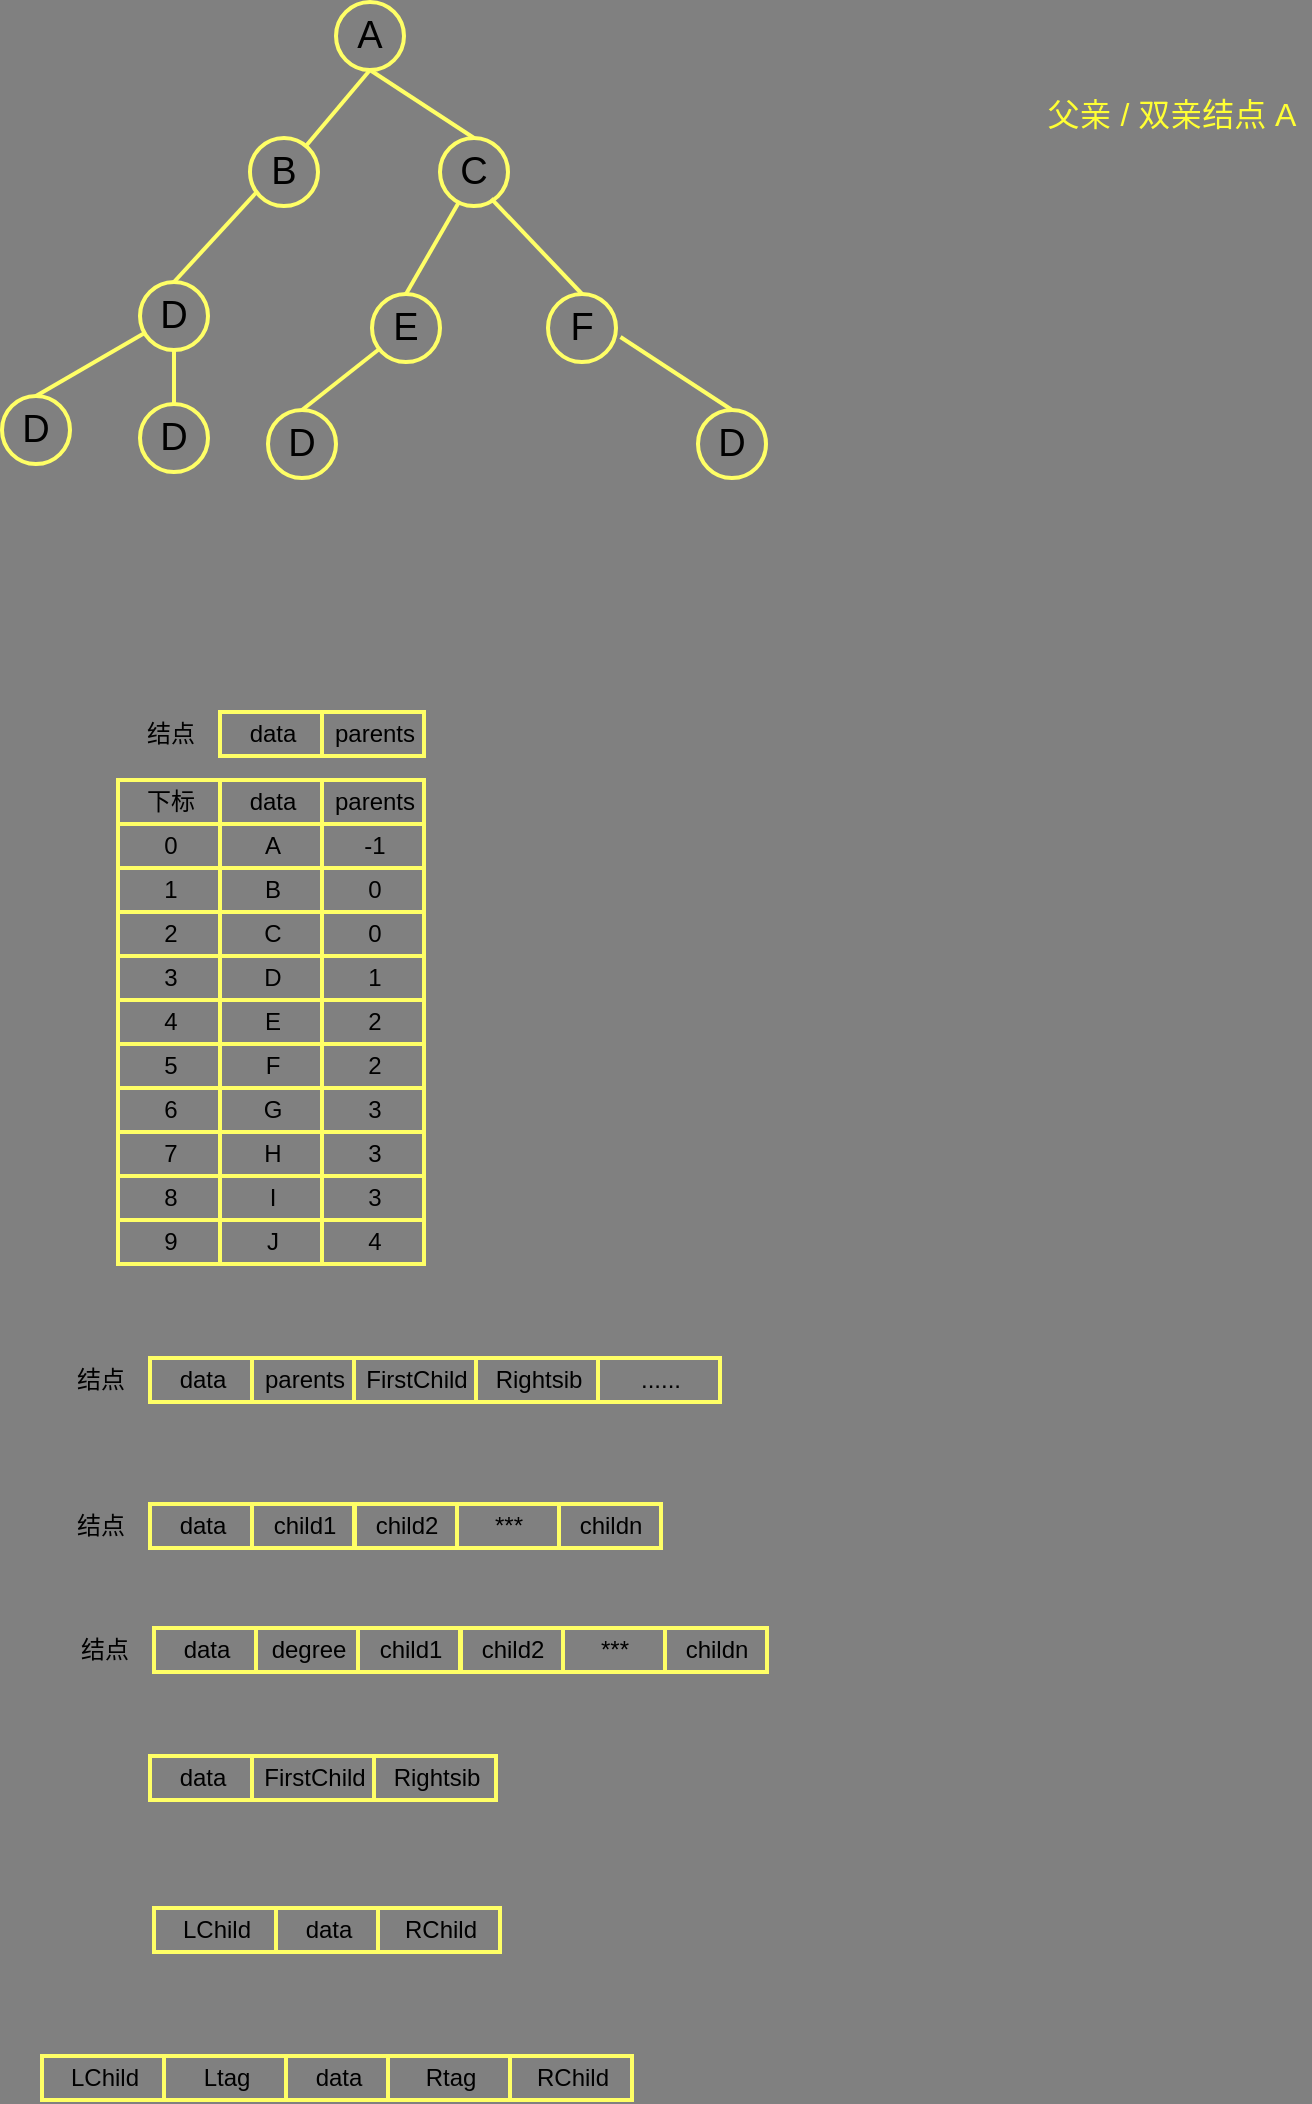 <mxfile version="13.5.1" type="device" pages="5"><diagram id="6hGFLwfOUW9BJ-s0fimq" name="Page-1"><mxGraphModel dx="852" dy="494" grid="0" gridSize="10" guides="1" tooltips="1" connect="1" arrows="1" fold="1" page="1" pageScale="1" pageWidth="827" pageHeight="1169" background="#808080" math="0" shadow="0"><root><mxCell id="0"/><mxCell id="1" parent="0"/><mxCell id="8" style="rounded=0;orthogonalLoop=1;jettySize=auto;html=1;exitX=0.5;exitY=1;exitDx=0;exitDy=0;strokeColor=#FFFF66;strokeWidth=2;endArrow=none;endFill=0;" parent="1" source="2" target="3" edge="1"><mxGeometry relative="1" as="geometry"/></mxCell><mxCell id="9" style="edgeStyle=none;rounded=0;orthogonalLoop=1;jettySize=auto;html=1;exitX=0.5;exitY=1;exitDx=0;exitDy=0;entryX=0.5;entryY=0;entryDx=0;entryDy=0;endArrow=none;endFill=0;strokeColor=#FFFF66;strokeWidth=2;" parent="1" source="2" target="4" edge="1"><mxGeometry relative="1" as="geometry"/></mxCell><mxCell id="2" value="&lt;font style=&quot;font-size: 19px&quot;&gt;A&lt;/font&gt;" style="ellipse;whiteSpace=wrap;html=1;aspect=fixed;fillColor=none;strokeColor=#FFFF66;strokeWidth=2;" parent="1" vertex="1"><mxGeometry x="225" y="47" width="34" height="34" as="geometry"/></mxCell><mxCell id="3" value="&lt;font style=&quot;font-size: 19px&quot;&gt;B&lt;/font&gt;" style="ellipse;whiteSpace=wrap;html=1;aspect=fixed;fillColor=none;strokeColor=#FFFF66;strokeWidth=2;" parent="1" vertex="1"><mxGeometry x="182" y="115" width="34" height="34" as="geometry"/></mxCell><mxCell id="4" value="&lt;font style=&quot;font-size: 19px&quot;&gt;C&lt;/font&gt;" style="ellipse;whiteSpace=wrap;html=1;aspect=fixed;fillColor=none;strokeColor=#FFFF66;strokeWidth=2;" parent="1" vertex="1"><mxGeometry x="277" y="115" width="34" height="34" as="geometry"/></mxCell><mxCell id="15" style="edgeStyle=none;rounded=0;orthogonalLoop=1;jettySize=auto;html=1;exitX=0.5;exitY=0;exitDx=0;exitDy=0;entryX=0.098;entryY=0.794;entryDx=0;entryDy=0;entryPerimeter=0;endArrow=none;endFill=0;strokeColor=#FFFF66;strokeWidth=2;" parent="1" source="10" target="3" edge="1"><mxGeometry relative="1" as="geometry"/></mxCell><mxCell id="10" value="&lt;font style=&quot;font-size: 19px&quot;&gt;D&lt;/font&gt;" style="ellipse;whiteSpace=wrap;html=1;aspect=fixed;fillColor=none;strokeColor=#FFFF66;strokeWidth=2;" parent="1" vertex="1"><mxGeometry x="127" y="187" width="34" height="34" as="geometry"/></mxCell><mxCell id="13" style="edgeStyle=none;rounded=0;orthogonalLoop=1;jettySize=auto;html=1;exitX=0.5;exitY=0;exitDx=0;exitDy=0;entryX=0.277;entryY=0.945;entryDx=0;entryDy=0;entryPerimeter=0;endArrow=none;endFill=0;strokeColor=#FFFF66;strokeWidth=2;" parent="1" source="11" target="4" edge="1"><mxGeometry relative="1" as="geometry"/></mxCell><mxCell id="11" value="&lt;font style=&quot;font-size: 19px&quot;&gt;E&lt;/font&gt;" style="ellipse;whiteSpace=wrap;html=1;aspect=fixed;fillColor=none;strokeColor=#FFFF66;strokeWidth=2;" parent="1" vertex="1"><mxGeometry x="243" y="193" width="34" height="34" as="geometry"/></mxCell><mxCell id="14" style="edgeStyle=none;rounded=0;orthogonalLoop=1;jettySize=auto;html=1;exitX=0.5;exitY=0;exitDx=0;exitDy=0;endArrow=none;endFill=0;strokeColor=#FFFF66;strokeWidth=2;entryX=0.753;entryY=0.89;entryDx=0;entryDy=0;entryPerimeter=0;" parent="1" source="12" target="4" edge="1"><mxGeometry relative="1" as="geometry"><mxPoint x="305" y="149" as="targetPoint"/></mxGeometry></mxCell><mxCell id="12" value="&lt;font style=&quot;font-size: 19px&quot;&gt;F&lt;/font&gt;" style="ellipse;whiteSpace=wrap;html=1;aspect=fixed;fillColor=none;strokeColor=#FFFF66;strokeWidth=2;" parent="1" vertex="1"><mxGeometry x="331" y="193" width="34" height="34" as="geometry"/></mxCell><mxCell id="21" style="edgeStyle=none;rounded=0;orthogonalLoop=1;jettySize=auto;html=1;exitX=0.5;exitY=0;exitDx=0;exitDy=0;endArrow=none;endFill=0;strokeColor=#FFFF66;strokeWidth=2;" parent="1" source="16" target="10" edge="1"><mxGeometry relative="1" as="geometry"/></mxCell><mxCell id="16" value="&lt;font style=&quot;font-size: 19px&quot;&gt;D&lt;/font&gt;" style="ellipse;whiteSpace=wrap;html=1;aspect=fixed;fillColor=none;strokeColor=#FFFF66;strokeWidth=2;" parent="1" vertex="1"><mxGeometry x="58" y="244" width="34" height="34" as="geometry"/></mxCell><mxCell id="22" style="edgeStyle=none;rounded=0;orthogonalLoop=1;jettySize=auto;html=1;exitX=0.5;exitY=0;exitDx=0;exitDy=0;endArrow=none;endFill=0;strokeColor=#FFFF66;strokeWidth=2;" parent="1" source="17" target="10" edge="1"><mxGeometry relative="1" as="geometry"/></mxCell><mxCell id="17" value="&lt;font style=&quot;font-size: 19px&quot;&gt;D&lt;/font&gt;" style="ellipse;whiteSpace=wrap;html=1;aspect=fixed;fillColor=none;strokeColor=#FFFF66;strokeWidth=2;" parent="1" vertex="1"><mxGeometry x="127" y="248" width="34" height="34" as="geometry"/></mxCell><mxCell id="25" style="edgeStyle=none;rounded=0;orthogonalLoop=1;jettySize=auto;html=1;exitX=0.5;exitY=0;exitDx=0;exitDy=0;endArrow=none;endFill=0;strokeColor=#FFFF66;strokeWidth=2;" parent="1" source="18" target="11" edge="1"><mxGeometry relative="1" as="geometry"/></mxCell><mxCell id="18" value="&lt;font style=&quot;font-size: 19px&quot;&gt;D&lt;/font&gt;" style="ellipse;whiteSpace=wrap;html=1;aspect=fixed;fillColor=none;strokeColor=#FFFF66;strokeWidth=2;" parent="1" vertex="1"><mxGeometry x="191" y="251" width="34" height="34" as="geometry"/></mxCell><mxCell id="26" style="edgeStyle=none;rounded=0;orthogonalLoop=1;jettySize=auto;html=1;exitX=0.5;exitY=0;exitDx=0;exitDy=0;entryX=1.066;entryY=0.633;entryDx=0;entryDy=0;entryPerimeter=0;endArrow=none;endFill=0;strokeColor=#FFFF66;strokeWidth=2;" parent="1" source="24" target="12" edge="1"><mxGeometry relative="1" as="geometry"/></mxCell><mxCell id="24" value="&lt;font style=&quot;font-size: 19px&quot;&gt;D&lt;/font&gt;" style="ellipse;whiteSpace=wrap;html=1;aspect=fixed;fillColor=none;strokeColor=#FFFF66;strokeWidth=2;" parent="1" vertex="1"><mxGeometry x="406" y="251" width="34" height="34" as="geometry"/></mxCell><mxCell id="18xXydBDQ33NQaO_b7zp-26" value="data" style="align=center;strokeColor=#FFFF66;html=1;fillColor=none;strokeWidth=2;" parent="1" vertex="1"><mxGeometry x="167" y="402" width="51" height="22" as="geometry"/></mxCell><mxCell id="18xXydBDQ33NQaO_b7zp-27" value="parents" style="align=center;strokeColor=#FFFF66;html=1;fillColor=none;strokeWidth=2;" parent="1" vertex="1"><mxGeometry x="218" y="402" width="51" height="22" as="geometry"/></mxCell><mxCell id="18xXydBDQ33NQaO_b7zp-28" value="下标" style="align=center;strokeColor=#FFFF66;html=1;fillColor=none;strokeWidth=2;" parent="1" vertex="1"><mxGeometry x="116" y="436" width="51" height="22" as="geometry"/></mxCell><mxCell id="18xXydBDQ33NQaO_b7zp-29" value="data" style="align=center;strokeColor=#FFFF66;html=1;fillColor=none;strokeWidth=2;" parent="1" vertex="1"><mxGeometry x="167" y="436" width="51" height="22" as="geometry"/></mxCell><mxCell id="18xXydBDQ33NQaO_b7zp-30" value="parents" style="align=center;strokeColor=#FFFF66;html=1;fillColor=none;strokeWidth=2;" parent="1" vertex="1"><mxGeometry x="218" y="436" width="51" height="22" as="geometry"/></mxCell><mxCell id="18xXydBDQ33NQaO_b7zp-31" value="0" style="align=center;strokeColor=#FFFF66;html=1;fillColor=none;strokeWidth=2;" parent="1" vertex="1"><mxGeometry x="116" y="458" width="51" height="22" as="geometry"/></mxCell><mxCell id="18xXydBDQ33NQaO_b7zp-32" value="1" style="align=center;strokeColor=#FFFF66;html=1;fillColor=none;strokeWidth=2;" parent="1" vertex="1"><mxGeometry x="116" y="480" width="51" height="22" as="geometry"/></mxCell><mxCell id="18xXydBDQ33NQaO_b7zp-33" value="2" style="align=center;strokeColor=#FFFF66;html=1;fillColor=none;strokeWidth=2;" parent="1" vertex="1"><mxGeometry x="116" y="502" width="51" height="22" as="geometry"/></mxCell><mxCell id="18xXydBDQ33NQaO_b7zp-34" value="3" style="align=center;strokeColor=#FFFF66;html=1;fillColor=none;strokeWidth=2;" parent="1" vertex="1"><mxGeometry x="116" y="524" width="51" height="22" as="geometry"/></mxCell><mxCell id="18xXydBDQ33NQaO_b7zp-35" value="4" style="align=center;strokeColor=#FFFF66;html=1;fillColor=none;strokeWidth=2;" parent="1" vertex="1"><mxGeometry x="116" y="546" width="51" height="22" as="geometry"/></mxCell><mxCell id="18xXydBDQ33NQaO_b7zp-36" value="5" style="align=center;strokeColor=#FFFF66;html=1;fillColor=none;strokeWidth=2;" parent="1" vertex="1"><mxGeometry x="116" y="568" width="51" height="22" as="geometry"/></mxCell><mxCell id="18xXydBDQ33NQaO_b7zp-37" value="6" style="align=center;strokeColor=#FFFF66;html=1;fillColor=none;strokeWidth=2;" parent="1" vertex="1"><mxGeometry x="116" y="590" width="51" height="22" as="geometry"/></mxCell><mxCell id="18xXydBDQ33NQaO_b7zp-38" value="7" style="align=center;strokeColor=#FFFF66;html=1;fillColor=none;strokeWidth=2;" parent="1" vertex="1"><mxGeometry x="116" y="612" width="51" height="22" as="geometry"/></mxCell><mxCell id="18xXydBDQ33NQaO_b7zp-39" value="8" style="align=center;strokeColor=#FFFF66;html=1;fillColor=none;strokeWidth=2;" parent="1" vertex="1"><mxGeometry x="116" y="634" width="51" height="22" as="geometry"/></mxCell><mxCell id="18xXydBDQ33NQaO_b7zp-40" value="9" style="align=center;strokeColor=#FFFF66;html=1;fillColor=none;strokeWidth=2;" parent="1" vertex="1"><mxGeometry x="116" y="656" width="51" height="22" as="geometry"/></mxCell><mxCell id="18xXydBDQ33NQaO_b7zp-41" value="A" style="align=center;strokeColor=#FFFF66;html=1;fillColor=none;strokeWidth=2;" parent="1" vertex="1"><mxGeometry x="167" y="458" width="51" height="22" as="geometry"/></mxCell><mxCell id="18xXydBDQ33NQaO_b7zp-42" value="B" style="align=center;strokeColor=#FFFF66;html=1;fillColor=none;strokeWidth=2;" parent="1" vertex="1"><mxGeometry x="167" y="480" width="51" height="22" as="geometry"/></mxCell><mxCell id="18xXydBDQ33NQaO_b7zp-43" value="C" style="align=center;strokeColor=#FFFF66;html=1;fillColor=none;strokeWidth=2;" parent="1" vertex="1"><mxGeometry x="167" y="502" width="51" height="22" as="geometry"/></mxCell><mxCell id="18xXydBDQ33NQaO_b7zp-44" value="D" style="align=center;strokeColor=#FFFF66;html=1;fillColor=none;strokeWidth=2;" parent="1" vertex="1"><mxGeometry x="167" y="524" width="51" height="22" as="geometry"/></mxCell><mxCell id="18xXydBDQ33NQaO_b7zp-45" value="E" style="align=center;strokeColor=#FFFF66;html=1;fillColor=none;strokeWidth=2;" parent="1" vertex="1"><mxGeometry x="167" y="546" width="51" height="22" as="geometry"/></mxCell><mxCell id="18xXydBDQ33NQaO_b7zp-46" value="F" style="align=center;strokeColor=#FFFF66;html=1;fillColor=none;strokeWidth=2;" parent="1" vertex="1"><mxGeometry x="167" y="568" width="51" height="22" as="geometry"/></mxCell><mxCell id="18xXydBDQ33NQaO_b7zp-47" value="G" style="align=center;strokeColor=#FFFF66;html=1;fillColor=none;strokeWidth=2;" parent="1" vertex="1"><mxGeometry x="167" y="590" width="51" height="22" as="geometry"/></mxCell><mxCell id="18xXydBDQ33NQaO_b7zp-48" value="H" style="align=center;strokeColor=#FFFF66;html=1;fillColor=none;strokeWidth=2;" parent="1" vertex="1"><mxGeometry x="167" y="612" width="51" height="22" as="geometry"/></mxCell><mxCell id="18xXydBDQ33NQaO_b7zp-49" value="I" style="align=center;strokeColor=#FFFF66;html=1;fillColor=none;strokeWidth=2;" parent="1" vertex="1"><mxGeometry x="167" y="634" width="51" height="22" as="geometry"/></mxCell><mxCell id="18xXydBDQ33NQaO_b7zp-50" value="J" style="align=center;strokeColor=#FFFF66;html=1;fillColor=none;strokeWidth=2;" parent="1" vertex="1"><mxGeometry x="167" y="656" width="51" height="22" as="geometry"/></mxCell><mxCell id="18xXydBDQ33NQaO_b7zp-51" value="-1" style="align=center;strokeColor=#FFFF66;html=1;fillColor=none;strokeWidth=2;" parent="1" vertex="1"><mxGeometry x="218" y="458" width="51" height="22" as="geometry"/></mxCell><mxCell id="18xXydBDQ33NQaO_b7zp-52" value="0" style="align=center;strokeColor=#FFFF66;html=1;fillColor=none;strokeWidth=2;" parent="1" vertex="1"><mxGeometry x="218" y="480" width="51" height="22" as="geometry"/></mxCell><mxCell id="18xXydBDQ33NQaO_b7zp-53" value="0" style="align=center;strokeColor=#FFFF66;html=1;fillColor=none;strokeWidth=2;" parent="1" vertex="1"><mxGeometry x="218" y="502" width="51" height="22" as="geometry"/></mxCell><mxCell id="18xXydBDQ33NQaO_b7zp-54" value="1" style="align=center;strokeColor=#FFFF66;html=1;fillColor=none;strokeWidth=2;" parent="1" vertex="1"><mxGeometry x="218" y="524" width="51" height="22" as="geometry"/></mxCell><mxCell id="18xXydBDQ33NQaO_b7zp-55" value="2" style="align=center;strokeColor=#FFFF66;html=1;fillColor=none;strokeWidth=2;" parent="1" vertex="1"><mxGeometry x="218" y="546" width="51" height="22" as="geometry"/></mxCell><mxCell id="18xXydBDQ33NQaO_b7zp-56" value="2" style="align=center;strokeColor=#FFFF66;html=1;fillColor=none;strokeWidth=2;" parent="1" vertex="1"><mxGeometry x="218" y="568" width="51" height="22" as="geometry"/></mxCell><mxCell id="18xXydBDQ33NQaO_b7zp-57" value="3" style="align=center;strokeColor=#FFFF66;html=1;fillColor=none;strokeWidth=2;" parent="1" vertex="1"><mxGeometry x="218" y="590" width="51" height="22" as="geometry"/></mxCell><mxCell id="18xXydBDQ33NQaO_b7zp-58" value="3" style="align=center;strokeColor=#FFFF66;html=1;fillColor=none;strokeWidth=2;" parent="1" vertex="1"><mxGeometry x="218" y="612" width="51" height="22" as="geometry"/></mxCell><mxCell id="18xXydBDQ33NQaO_b7zp-59" value="3" style="align=center;strokeColor=#FFFF66;html=1;fillColor=none;strokeWidth=2;" parent="1" vertex="1"><mxGeometry x="218" y="634" width="51" height="22" as="geometry"/></mxCell><mxCell id="18xXydBDQ33NQaO_b7zp-60" value="4" style="align=center;strokeColor=#FFFF66;html=1;fillColor=none;strokeWidth=2;" parent="1" vertex="1"><mxGeometry x="218" y="656" width="51" height="22" as="geometry"/></mxCell><mxCell id="18xXydBDQ33NQaO_b7zp-61" value="结点" style="align=center;strokeColor=none;html=1;fillColor=none;strokeWidth=2;" parent="1" vertex="1"><mxGeometry x="116" y="402" width="51" height="22" as="geometry"/></mxCell><mxCell id="18xXydBDQ33NQaO_b7zp-62" value="data" style="align=center;strokeColor=#FFFF66;html=1;fillColor=none;strokeWidth=2;" parent="1" vertex="1"><mxGeometry x="132" y="725" width="51" height="22" as="geometry"/></mxCell><mxCell id="18xXydBDQ33NQaO_b7zp-63" value="parents" style="align=center;strokeColor=#FFFF66;html=1;fillColor=none;strokeWidth=2;" parent="1" vertex="1"><mxGeometry x="183" y="725" width="51" height="22" as="geometry"/></mxCell><mxCell id="18xXydBDQ33NQaO_b7zp-64" value="结点" style="align=center;strokeColor=none;html=1;fillColor=none;strokeWidth=2;" parent="1" vertex="1"><mxGeometry x="81" y="725" width="51" height="22" as="geometry"/></mxCell><mxCell id="18xXydBDQ33NQaO_b7zp-65" value="FirstChild" style="align=center;strokeColor=#FFFF66;html=1;fillColor=none;strokeWidth=2;" parent="1" vertex="1"><mxGeometry x="234" y="725" width="61" height="22" as="geometry"/></mxCell><mxCell id="18xXydBDQ33NQaO_b7zp-66" value="&amp;nbsp; &amp;nbsp;" style="text;html=1;align=center;verticalAlign=middle;resizable=0;points=[];autosize=1;" parent="1" vertex="1"><mxGeometry x="312" y="768" width="20" height="18" as="geometry"/></mxCell><mxCell id="18xXydBDQ33NQaO_b7zp-67" value="Rightsib" style="align=center;strokeColor=#FFFF66;html=1;fillColor=none;strokeWidth=2;" parent="1" vertex="1"><mxGeometry x="295" y="725" width="61" height="22" as="geometry"/></mxCell><mxCell id="18xXydBDQ33NQaO_b7zp-68" value="......" style="align=center;strokeColor=#FFFF66;html=1;fillColor=none;strokeWidth=2;" parent="1" vertex="1"><mxGeometry x="356" y="725" width="61" height="22" as="geometry"/></mxCell><mxCell id="18xXydBDQ33NQaO_b7zp-69" value="data" style="align=center;strokeColor=#FFFF66;html=1;fillColor=none;strokeWidth=2;" parent="1" vertex="1"><mxGeometry x="132" y="798" width="51" height="22" as="geometry"/></mxCell><mxCell id="18xXydBDQ33NQaO_b7zp-70" value="child1" style="align=center;strokeColor=#FFFF66;html=1;fillColor=none;strokeWidth=2;" parent="1" vertex="1"><mxGeometry x="183" y="798" width="51" height="22" as="geometry"/></mxCell><mxCell id="18xXydBDQ33NQaO_b7zp-71" value="结点" style="align=center;strokeColor=none;html=1;fillColor=none;strokeWidth=2;" parent="1" vertex="1"><mxGeometry x="81" y="798" width="51" height="22" as="geometry"/></mxCell><mxCell id="18xXydBDQ33NQaO_b7zp-75" value="child2" style="align=center;strokeColor=#FFFF66;html=1;fillColor=none;strokeWidth=2;" parent="1" vertex="1"><mxGeometry x="234.5" y="798" width="51" height="22" as="geometry"/></mxCell><mxCell id="18xXydBDQ33NQaO_b7zp-76" value="***" style="align=center;strokeColor=#FFFF66;html=1;fillColor=none;strokeWidth=2;" parent="1" vertex="1"><mxGeometry x="285.5" y="798" width="51" height="22" as="geometry"/></mxCell><mxCell id="18xXydBDQ33NQaO_b7zp-77" value="childn" style="align=center;strokeColor=#FFFF66;html=1;fillColor=none;strokeWidth=2;" parent="1" vertex="1"><mxGeometry x="336.5" y="798" width="51" height="22" as="geometry"/></mxCell><mxCell id="18xXydBDQ33NQaO_b7zp-79" value="&amp;nbsp; &amp;nbsp;" style="text;html=1;align=center;verticalAlign=middle;resizable=0;points=[];autosize=1;" parent="1" vertex="1"><mxGeometry x="314" y="830" width="20" height="18" as="geometry"/></mxCell><mxCell id="18xXydBDQ33NQaO_b7zp-80" value="data" style="align=center;strokeColor=#FFFF66;html=1;fillColor=none;strokeWidth=2;" parent="1" vertex="1"><mxGeometry x="134" y="860" width="51" height="22" as="geometry"/></mxCell><mxCell id="18xXydBDQ33NQaO_b7zp-81" value="child1" style="align=center;strokeColor=#FFFF66;html=1;fillColor=none;strokeWidth=2;" parent="1" vertex="1"><mxGeometry x="236" y="860" width="51" height="22" as="geometry"/></mxCell><mxCell id="18xXydBDQ33NQaO_b7zp-82" value="结点" style="align=center;strokeColor=none;html=1;fillColor=none;strokeWidth=2;" parent="1" vertex="1"><mxGeometry x="83" y="860" width="51" height="22" as="geometry"/></mxCell><mxCell id="18xXydBDQ33NQaO_b7zp-83" value="child2" style="align=center;strokeColor=#FFFF66;html=1;fillColor=none;strokeWidth=2;" parent="1" vertex="1"><mxGeometry x="287.5" y="860" width="51" height="22" as="geometry"/></mxCell><mxCell id="18xXydBDQ33NQaO_b7zp-84" value="***" style="align=center;strokeColor=#FFFF66;html=1;fillColor=none;strokeWidth=2;" parent="1" vertex="1"><mxGeometry x="338.5" y="860" width="51" height="22" as="geometry"/></mxCell><mxCell id="18xXydBDQ33NQaO_b7zp-85" value="childn" style="align=center;strokeColor=#FFFF66;html=1;fillColor=none;strokeWidth=2;" parent="1" vertex="1"><mxGeometry x="389.5" y="860" width="51" height="22" as="geometry"/></mxCell><mxCell id="18xXydBDQ33NQaO_b7zp-86" value="degree" style="align=center;strokeColor=#FFFF66;html=1;fillColor=none;strokeWidth=2;" parent="1" vertex="1"><mxGeometry x="185" y="860" width="51" height="22" as="geometry"/></mxCell><mxCell id="18xXydBDQ33NQaO_b7zp-87" value="data" style="align=center;strokeColor=#FFFF66;html=1;fillColor=none;strokeWidth=2;" parent="1" vertex="1"><mxGeometry x="132" y="924" width="51" height="22" as="geometry"/></mxCell><mxCell id="18xXydBDQ33NQaO_b7zp-88" value="FirstChild" style="align=center;strokeColor=#FFFF66;html=1;fillColor=none;strokeWidth=2;" parent="1" vertex="1"><mxGeometry x="183" y="924" width="61" height="22" as="geometry"/></mxCell><mxCell id="18xXydBDQ33NQaO_b7zp-89" value="Rightsib" style="align=center;strokeColor=#FFFF66;html=1;fillColor=none;strokeWidth=2;" parent="1" vertex="1"><mxGeometry x="244" y="924" width="61" height="22" as="geometry"/></mxCell><mxCell id="4YtXEjnyVesPjwxfrn3F-26" value="data" style="align=center;strokeColor=#FFFF66;html=1;fillColor=none;strokeWidth=2;" parent="1" vertex="1"><mxGeometry x="195" y="1000" width="51" height="22" as="geometry"/></mxCell><mxCell id="4YtXEjnyVesPjwxfrn3F-27" value="RChild" style="align=center;strokeColor=#FFFF66;html=1;fillColor=none;strokeWidth=2;" parent="1" vertex="1"><mxGeometry x="246" y="1000" width="61" height="22" as="geometry"/></mxCell><mxCell id="4YtXEjnyVesPjwxfrn3F-31" value="LChild" style="align=center;strokeColor=#FFFF66;html=1;fillColor=none;strokeWidth=2;" parent="1" vertex="1"><mxGeometry x="134" y="1000" width="61" height="22" as="geometry"/></mxCell><mxCell id="8dyEvJjiBVCvtTOK_W9z-26" value="data" style="align=center;strokeColor=#FFFF66;html=1;fillColor=none;strokeWidth=2;" parent="1" vertex="1"><mxGeometry x="200" y="1074" width="51" height="22" as="geometry"/></mxCell><mxCell id="8dyEvJjiBVCvtTOK_W9z-27" value="Rtag" style="align=center;strokeColor=#FFFF66;html=1;fillColor=none;strokeWidth=2;" parent="1" vertex="1"><mxGeometry x="251" y="1074" width="61" height="22" as="geometry"/></mxCell><mxCell id="8dyEvJjiBVCvtTOK_W9z-28" value="Ltag" style="align=center;strokeColor=#FFFF66;html=1;fillColor=none;strokeWidth=2;" parent="1" vertex="1"><mxGeometry x="139" y="1074" width="61" height="22" as="geometry"/></mxCell><mxCell id="8dyEvJjiBVCvtTOK_W9z-29" value="LChild" style="align=center;strokeColor=#FFFF66;html=1;fillColor=none;strokeWidth=2;" parent="1" vertex="1"><mxGeometry x="78" y="1074" width="61" height="22" as="geometry"/></mxCell><mxCell id="8dyEvJjiBVCvtTOK_W9z-30" value="RChild" style="align=center;strokeColor=#FFFF66;html=1;fillColor=none;strokeWidth=2;" parent="1" vertex="1"><mxGeometry x="312" y="1074" width="61" height="22" as="geometry"/></mxCell><mxCell id="lKouVC4Mih2HC6r0tX4d-26" value="&lt;font color=&quot;#ffff33&quot; style=&quot;font-size: 16px&quot;&gt;父亲 / 双亲结点 A&lt;/font&gt;" style="text;html=1;strokeColor=none;fillColor=none;align=center;verticalAlign=middle;whiteSpace=wrap;rounded=0;" parent="1" vertex="1"><mxGeometry x="574" y="93" width="138" height="20" as="geometry"/></mxCell></root></mxGraphModel></diagram><diagram name="其他树" id="RCpkfOu9VWL5i4oYVRvA"><mxGraphModel dx="852" dy="494" grid="0" gridSize="10" guides="1" tooltips="1" connect="1" arrows="1" fold="1" page="1" pageScale="1" pageWidth="827" pageHeight="1169" background="#808080" math="0" shadow="0"><root><mxCell id="FABqCIUlzX9-8c4yc6qx-0"/><mxCell id="FABqCIUlzX9-8c4yc6qx-1" parent="FABqCIUlzX9-8c4yc6qx-0"/><mxCell id="FABqCIUlzX9-8c4yc6qx-2" style="rounded=0;orthogonalLoop=1;jettySize=auto;html=1;exitX=0;exitY=1;exitDx=0;exitDy=0;strokeColor=#FFFF66;strokeWidth=2;endArrow=none;endFill=0;" parent="FABqCIUlzX9-8c4yc6qx-1" source="FABqCIUlzX9-8c4yc6qx-4" target="FABqCIUlzX9-8c4yc6qx-5" edge="1"><mxGeometry relative="1" as="geometry"/></mxCell><mxCell id="FABqCIUlzX9-8c4yc6qx-4" value="&lt;font style=&quot;font-size: 19px&quot;&gt;A&lt;/font&gt;" style="ellipse;whiteSpace=wrap;html=1;aspect=fixed;fillColor=none;strokeColor=#FFFF66;strokeWidth=2;" parent="FABqCIUlzX9-8c4yc6qx-1" vertex="1"><mxGeometry x="164" y="50" width="34" height="34" as="geometry"/></mxCell><mxCell id="FABqCIUlzX9-8c4yc6qx-5" value="&lt;font style=&quot;font-size: 19px&quot;&gt;B&lt;/font&gt;" style="ellipse;whiteSpace=wrap;html=1;aspect=fixed;fillColor=none;strokeColor=#FFFF66;strokeWidth=2;" parent="FABqCIUlzX9-8c4yc6qx-1" vertex="1"><mxGeometry x="121" y="118" width="34" height="34" as="geometry"/></mxCell><mxCell id="FABqCIUlzX9-8c4yc6qx-7" style="edgeStyle=none;rounded=0;orthogonalLoop=1;jettySize=auto;html=1;exitX=0.5;exitY=0;exitDx=0;exitDy=0;entryX=0.098;entryY=0.794;entryDx=0;entryDy=0;entryPerimeter=0;endArrow=none;endFill=0;strokeColor=#FFFF66;strokeWidth=2;" parent="FABqCIUlzX9-8c4yc6qx-1" source="FABqCIUlzX9-8c4yc6qx-8" target="FABqCIUlzX9-8c4yc6qx-5" edge="1"><mxGeometry relative="1" as="geometry"/></mxCell><mxCell id="FABqCIUlzX9-8c4yc6qx-8" value="&lt;font style=&quot;font-size: 19px&quot;&gt;D&lt;/font&gt;" style="ellipse;whiteSpace=wrap;html=1;aspect=fixed;fillColor=none;strokeColor=#FFFF66;strokeWidth=2;" parent="FABqCIUlzX9-8c4yc6qx-1" vertex="1"><mxGeometry x="66" y="190" width="34" height="34" as="geometry"/></mxCell><mxCell id="FABqCIUlzX9-8c4yc6qx-81" style="rounded=0;orthogonalLoop=1;jettySize=auto;html=1;exitX=0;exitY=1;exitDx=0;exitDy=0;strokeColor=#FFFF66;strokeWidth=2;endArrow=none;endFill=0;" parent="FABqCIUlzX9-8c4yc6qx-1" source="FABqCIUlzX9-8c4yc6qx-83" target="FABqCIUlzX9-8c4yc6qx-84" edge="1"><mxGeometry relative="1" as="geometry"/></mxCell><mxCell id="FABqCIUlzX9-8c4yc6qx-82" style="edgeStyle=none;rounded=0;orthogonalLoop=1;jettySize=auto;html=1;entryX=0.213;entryY=0.014;entryDx=0;entryDy=0;endArrow=none;endFill=0;strokeColor=#FFFF66;strokeWidth=2;entryPerimeter=0;" parent="FABqCIUlzX9-8c4yc6qx-1" source="FABqCIUlzX9-8c4yc6qx-83" target="FABqCIUlzX9-8c4yc6qx-85" edge="1"><mxGeometry relative="1" as="geometry"/></mxCell><mxCell id="FABqCIUlzX9-8c4yc6qx-83" value="&lt;font style=&quot;font-size: 19px&quot;&gt;A&lt;/font&gt;" style="ellipse;whiteSpace=wrap;html=1;aspect=fixed;fillColor=none;strokeColor=#FFFF66;strokeWidth=2;" parent="FABqCIUlzX9-8c4yc6qx-1" vertex="1"><mxGeometry x="236" y="333" width="34" height="34" as="geometry"/></mxCell><mxCell id="FABqCIUlzX9-8c4yc6qx-84" value="&lt;font style=&quot;font-size: 19px&quot;&gt;B&lt;/font&gt;" style="ellipse;whiteSpace=wrap;html=1;aspect=fixed;fillColor=none;strokeColor=#FFFF66;strokeWidth=2;" parent="FABqCIUlzX9-8c4yc6qx-1" vertex="1"><mxGeometry x="172" y="397" width="34" height="34" as="geometry"/></mxCell><mxCell id="FABqCIUlzX9-8c4yc6qx-85" value="&lt;font style=&quot;font-size: 19px&quot;&gt;C&lt;/font&gt;" style="ellipse;whiteSpace=wrap;html=1;aspect=fixed;fillColor=none;strokeColor=#FFFF66;strokeWidth=2;" parent="FABqCIUlzX9-8c4yc6qx-1" vertex="1"><mxGeometry x="288" y="401" width="34" height="34" as="geometry"/></mxCell><mxCell id="FABqCIUlzX9-8c4yc6qx-86" style="edgeStyle=none;rounded=0;orthogonalLoop=1;jettySize=auto;html=1;exitX=0.5;exitY=0;exitDx=0;exitDy=0;entryX=0.098;entryY=0.794;entryDx=0;entryDy=0;entryPerimeter=0;endArrow=none;endFill=0;strokeColor=#FFFF66;strokeWidth=2;" parent="FABqCIUlzX9-8c4yc6qx-1" source="FABqCIUlzX9-8c4yc6qx-87" target="FABqCIUlzX9-8c4yc6qx-84" edge="1"><mxGeometry relative="1" as="geometry"/></mxCell><mxCell id="FABqCIUlzX9-8c4yc6qx-87" value="&lt;font style=&quot;font-size: 19px&quot;&gt;D&lt;/font&gt;" style="ellipse;whiteSpace=wrap;html=1;aspect=fixed;fillColor=none;strokeColor=#FFFF66;strokeWidth=2;" parent="FABqCIUlzX9-8c4yc6qx-1" vertex="1"><mxGeometry x="124" y="470" width="34" height="34" as="geometry"/></mxCell><mxCell id="FABqCIUlzX9-8c4yc6qx-88" style="edgeStyle=none;rounded=0;orthogonalLoop=1;jettySize=auto;html=1;exitX=0.5;exitY=0;exitDx=0;exitDy=0;entryX=0.277;entryY=0.945;entryDx=0;entryDy=0;entryPerimeter=0;endArrow=none;endFill=0;strokeColor=#FFFF66;strokeWidth=2;" parent="FABqCIUlzX9-8c4yc6qx-1" source="FABqCIUlzX9-8c4yc6qx-89" target="FABqCIUlzX9-8c4yc6qx-85" edge="1"><mxGeometry relative="1" as="geometry"/></mxCell><mxCell id="FABqCIUlzX9-8c4yc6qx-89" value="&lt;font style=&quot;font-size: 19px&quot;&gt;F&lt;/font&gt;" style="ellipse;whiteSpace=wrap;html=1;aspect=fixed;fillColor=none;strokeColor=#FFFF66;strokeWidth=2;" parent="FABqCIUlzX9-8c4yc6qx-1" vertex="1"><mxGeometry x="254" y="479" width="34" height="34" as="geometry"/></mxCell><mxCell id="FABqCIUlzX9-8c4yc6qx-90" style="edgeStyle=none;rounded=0;orthogonalLoop=1;jettySize=auto;html=1;exitX=0.5;exitY=0;exitDx=0;exitDy=0;endArrow=none;endFill=0;strokeColor=#FFFF66;strokeWidth=2;entryX=0.753;entryY=0.89;entryDx=0;entryDy=0;entryPerimeter=0;" parent="FABqCIUlzX9-8c4yc6qx-1" source="FABqCIUlzX9-8c4yc6qx-91" target="FABqCIUlzX9-8c4yc6qx-85" edge="1"><mxGeometry relative="1" as="geometry"><mxPoint x="316" y="435" as="targetPoint"/></mxGeometry></mxCell><mxCell id="FABqCIUlzX9-8c4yc6qx-91" value="&lt;font style=&quot;font-size: 19px&quot;&gt;G&lt;/font&gt;" style="ellipse;whiteSpace=wrap;html=1;aspect=fixed;fillColor=none;strokeColor=#FFFF66;strokeWidth=2;" parent="FABqCIUlzX9-8c4yc6qx-1" vertex="1"><mxGeometry x="342" y="479" width="34" height="34" as="geometry"/></mxCell><mxCell id="FABqCIUlzX9-8c4yc6qx-101" style="edgeStyle=none;rounded=0;orthogonalLoop=1;jettySize=auto;html=1;endArrow=none;endFill=0;strokeColor=#FFFF66;strokeWidth=2;" parent="FABqCIUlzX9-8c4yc6qx-1" source="FABqCIUlzX9-8c4yc6qx-102" target="FABqCIUlzX9-8c4yc6qx-103" edge="1"><mxGeometry relative="1" as="geometry"/></mxCell><mxCell id="FABqCIUlzX9-8c4yc6qx-102" value="&lt;font style=&quot;font-size: 19px&quot;&gt;A&lt;/font&gt;" style="ellipse;whiteSpace=wrap;html=1;aspect=fixed;fillColor=none;strokeColor=#FFFF66;strokeWidth=2;" parent="FABqCIUlzX9-8c4yc6qx-1" vertex="1"><mxGeometry x="359.77" y="55" width="34" height="34" as="geometry"/></mxCell><mxCell id="FABqCIUlzX9-8c4yc6qx-103" value="&lt;font style=&quot;font-size: 19px&quot;&gt;B&lt;/font&gt;" style="ellipse;whiteSpace=wrap;html=1;aspect=fixed;fillColor=none;strokeColor=#FFFF66;strokeWidth=2;" parent="FABqCIUlzX9-8c4yc6qx-1" vertex="1"><mxGeometry x="411.77" y="123" width="34" height="34" as="geometry"/></mxCell><mxCell id="FABqCIUlzX9-8c4yc6qx-106" style="edgeStyle=none;rounded=0;orthogonalLoop=1;jettySize=auto;html=1;exitX=0.5;exitY=0;exitDx=0;exitDy=0;endArrow=none;endFill=0;strokeColor=#FFFF66;strokeWidth=2;entryX=0.753;entryY=0.89;entryDx=0;entryDy=0;entryPerimeter=0;" parent="FABqCIUlzX9-8c4yc6qx-1" source="FABqCIUlzX9-8c4yc6qx-107" target="FABqCIUlzX9-8c4yc6qx-103" edge="1"><mxGeometry relative="1" as="geometry"><mxPoint x="439.77" y="157" as="targetPoint"/></mxGeometry></mxCell><mxCell id="FABqCIUlzX9-8c4yc6qx-107" value="&lt;font style=&quot;font-size: 19px&quot;&gt;D&lt;/font&gt;" style="ellipse;whiteSpace=wrap;html=1;aspect=fixed;fillColor=none;strokeColor=#FFFF66;strokeWidth=2;" parent="FABqCIUlzX9-8c4yc6qx-1" vertex="1"><mxGeometry x="465.77" y="201" width="34" height="34" as="geometry"/></mxCell><mxCell id="FABqCIUlzX9-8c4yc6qx-111" value="&lt;font style=&quot;font-size: 19px&quot;&gt;E&lt;/font&gt;" style="ellipse;whiteSpace=wrap;html=1;aspect=fixed;fillColor=none;strokeColor=#FFFF66;strokeWidth=2;" parent="FABqCIUlzX9-8c4yc6qx-1" vertex="1"><mxGeometry x="198" y="474" width="34" height="34" as="geometry"/></mxCell><mxCell id="FABqCIUlzX9-8c4yc6qx-113" style="edgeStyle=none;rounded=0;orthogonalLoop=1;jettySize=auto;html=1;exitX=0.479;exitY=-0.088;exitDx=0;exitDy=0;endArrow=none;endFill=0;strokeColor=#FFFF66;strokeWidth=2;entryX=0.753;entryY=0.89;entryDx=0;entryDy=0;entryPerimeter=0;exitPerimeter=0;" parent="FABqCIUlzX9-8c4yc6qx-1" edge="1"><mxGeometry relative="1" as="geometry"><mxPoint x="198.002" y="429.25" as="targetPoint"/><mxPoint x="214.286" y="473.998" as="sourcePoint"/></mxGeometry></mxCell><mxCell id="_kfqTB8m8XS7ZEYwW8-Q-0" value="满二叉树" style="align=center;strokeColor=none;html=1;fillColor=none;strokeWidth=2;" parent="FABqCIUlzX9-8c4yc6qx-1" vertex="1"><mxGeometry x="216" y="531" width="51" height="22" as="geometry"/></mxCell><mxCell id="_kfqTB8m8XS7ZEYwW8-Q-1" style="rounded=0;orthogonalLoop=1;jettySize=auto;html=1;exitX=0;exitY=1;exitDx=0;exitDy=0;strokeColor=#FFFF66;strokeWidth=2;endArrow=none;endFill=0;" parent="FABqCIUlzX9-8c4yc6qx-1" source="_kfqTB8m8XS7ZEYwW8-Q-3" target="_kfqTB8m8XS7ZEYwW8-Q-4" edge="1"><mxGeometry relative="1" as="geometry"/></mxCell><mxCell id="_kfqTB8m8XS7ZEYwW8-Q-2" style="edgeStyle=none;rounded=0;orthogonalLoop=1;jettySize=auto;html=1;entryX=0.213;entryY=0.014;entryDx=0;entryDy=0;endArrow=none;endFill=0;strokeColor=#FFFF66;strokeWidth=2;entryPerimeter=0;" parent="FABqCIUlzX9-8c4yc6qx-1" source="_kfqTB8m8XS7ZEYwW8-Q-3" target="_kfqTB8m8XS7ZEYwW8-Q-5" edge="1"><mxGeometry relative="1" as="geometry"/></mxCell><mxCell id="_kfqTB8m8XS7ZEYwW8-Q-3" value="&lt;font style=&quot;font-size: 19px&quot;&gt;1&lt;/font&gt;" style="ellipse;whiteSpace=wrap;html=1;aspect=fixed;fillColor=none;strokeColor=#FFFF66;strokeWidth=2;" parent="FABqCIUlzX9-8c4yc6qx-1" vertex="1"><mxGeometry x="236" y="585" width="34" height="34" as="geometry"/></mxCell><mxCell id="_kfqTB8m8XS7ZEYwW8-Q-4" value="&lt;font style=&quot;font-size: 19px&quot;&gt;2&lt;/font&gt;" style="ellipse;whiteSpace=wrap;html=1;aspect=fixed;fillColor=none;strokeColor=#FFFF66;strokeWidth=2;" parent="FABqCIUlzX9-8c4yc6qx-1" vertex="1"><mxGeometry x="172" y="649" width="34" height="34" as="geometry"/></mxCell><mxCell id="_kfqTB8m8XS7ZEYwW8-Q-5" value="&lt;font style=&quot;font-size: 19px&quot;&gt;3&lt;/font&gt;" style="ellipse;whiteSpace=wrap;html=1;aspect=fixed;fillColor=none;strokeColor=#FFFF66;strokeWidth=2;" parent="FABqCIUlzX9-8c4yc6qx-1" vertex="1"><mxGeometry x="288" y="653" width="34" height="34" as="geometry"/></mxCell><mxCell id="_kfqTB8m8XS7ZEYwW8-Q-6" style="edgeStyle=none;rounded=0;orthogonalLoop=1;jettySize=auto;html=1;exitX=0.5;exitY=0;exitDx=0;exitDy=0;entryX=0.098;entryY=0.794;entryDx=0;entryDy=0;entryPerimeter=0;endArrow=none;endFill=0;strokeColor=#FFFF66;strokeWidth=2;" parent="FABqCIUlzX9-8c4yc6qx-1" source="_kfqTB8m8XS7ZEYwW8-Q-7" target="_kfqTB8m8XS7ZEYwW8-Q-4" edge="1"><mxGeometry relative="1" as="geometry"/></mxCell><mxCell id="_kfqTB8m8XS7ZEYwW8-Q-7" value="&lt;font style=&quot;font-size: 19px&quot;&gt;4&lt;/font&gt;" style="ellipse;whiteSpace=wrap;html=1;aspect=fixed;fillColor=none;strokeColor=#FFFF66;strokeWidth=2;" parent="FABqCIUlzX9-8c4yc6qx-1" vertex="1"><mxGeometry x="124" y="722" width="34" height="34" as="geometry"/></mxCell><mxCell id="_kfqTB8m8XS7ZEYwW8-Q-8" style="edgeStyle=none;rounded=0;orthogonalLoop=1;jettySize=auto;html=1;exitX=0.5;exitY=0;exitDx=0;exitDy=0;entryX=0.277;entryY=0.945;entryDx=0;entryDy=0;entryPerimeter=0;endArrow=none;endFill=0;strokeColor=#FFFF66;strokeWidth=2;" parent="FABqCIUlzX9-8c4yc6qx-1" source="_kfqTB8m8XS7ZEYwW8-Q-9" target="_kfqTB8m8XS7ZEYwW8-Q-5" edge="1"><mxGeometry relative="1" as="geometry"/></mxCell><mxCell id="_kfqTB8m8XS7ZEYwW8-Q-9" value="&lt;font style=&quot;font-size: 19px&quot;&gt;6&lt;/font&gt;" style="ellipse;whiteSpace=wrap;html=1;aspect=fixed;fillColor=none;strokeColor=#FFFF66;strokeWidth=2;" parent="FABqCIUlzX9-8c4yc6qx-1" vertex="1"><mxGeometry x="254" y="731" width="34" height="34" as="geometry"/></mxCell><mxCell id="_kfqTB8m8XS7ZEYwW8-Q-12" value="&lt;font style=&quot;font-size: 19px&quot;&gt;5&lt;/font&gt;" style="ellipse;whiteSpace=wrap;html=1;aspect=fixed;fillColor=#d80073;strokeColor=#A50040;strokeWidth=2;fontColor=#ffffff;" parent="FABqCIUlzX9-8c4yc6qx-1" vertex="1"><mxGeometry x="198" y="726" width="34" height="34" as="geometry"/></mxCell><mxCell id="_kfqTB8m8XS7ZEYwW8-Q-13" style="edgeStyle=none;rounded=0;orthogonalLoop=1;jettySize=auto;html=1;exitX=0.479;exitY=-0.088;exitDx=0;exitDy=0;endArrow=none;endFill=0;strokeColor=#FF0080;strokeWidth=2;entryX=0.753;entryY=0.89;entryDx=0;entryDy=0;entryPerimeter=0;exitPerimeter=0;" parent="FABqCIUlzX9-8c4yc6qx-1" edge="1"><mxGeometry relative="1" as="geometry"><mxPoint x="198.002" y="681.25" as="targetPoint"/><mxPoint x="214.286" y="725.998" as="sourcePoint"/></mxGeometry></mxCell><mxCell id="_kfqTB8m8XS7ZEYwW8-Q-15" value="完全二叉树" style="align=center;strokeColor=none;html=1;fillColor=none;strokeWidth=2;" parent="FABqCIUlzX9-8c4yc6qx-1" vertex="1"><mxGeometry x="227.5" y="781" width="51" height="22" as="geometry"/></mxCell><mxCell id="lCaM965SyV02K8Cs_aNm-40" style="edgeStyle=none;rounded=0;orthogonalLoop=1;jettySize=auto;html=1;entryX=0.213;entryY=0.014;entryDx=0;entryDy=0;endArrow=none;endFill=0;strokeColor=#FFFF66;strokeWidth=2;entryPerimeter=0;" parent="FABqCIUlzX9-8c4yc6qx-1" source="lCaM965SyV02K8Cs_aNm-41" target="lCaM965SyV02K8Cs_aNm-43" edge="1"><mxGeometry relative="1" as="geometry"/></mxCell><mxCell id="lCaM965SyV02K8Cs_aNm-41" value="&lt;font style=&quot;font-size: 19px&quot;&gt;A&lt;/font&gt;" style="ellipse;whiteSpace=wrap;html=1;aspect=fixed;fillColor=none;strokeColor=#FFFF66;strokeWidth=2;" parent="FABqCIUlzX9-8c4yc6qx-1" vertex="1"><mxGeometry x="639" y="853" width="34" height="34" as="geometry"/></mxCell><mxCell id="lCaM965SyV02K8Cs_aNm-42" value="&lt;font style=&quot;font-size: 19px&quot;&gt;B&lt;/font&gt;" style="ellipse;whiteSpace=wrap;html=1;aspect=fixed;fillColor=none;strokeColor=#FFFF66;strokeWidth=2;" parent="FABqCIUlzX9-8c4yc6qx-1" vertex="1"><mxGeometry x="575" y="917" width="34" height="34" as="geometry"/></mxCell><mxCell id="lCaM965SyV02K8Cs_aNm-43" value="&lt;font style=&quot;font-size: 19px&quot;&gt;C&lt;/font&gt;" style="ellipse;whiteSpace=wrap;html=1;aspect=fixed;fillColor=none;strokeColor=#FFFF66;strokeWidth=2;" parent="FABqCIUlzX9-8c4yc6qx-1" vertex="1"><mxGeometry x="691" y="921" width="34" height="34" as="geometry"/></mxCell><mxCell id="lCaM965SyV02K8Cs_aNm-44" style="edgeStyle=none;rounded=0;orthogonalLoop=1;jettySize=auto;html=1;exitX=0.686;exitY=0;exitDx=0;exitDy=0;entryX=0.098;entryY=0.794;entryDx=0;entryDy=0;entryPerimeter=0;endArrow=none;endFill=0;strokeColor=#FFFF66;strokeWidth=2;exitPerimeter=0;" parent="FABqCIUlzX9-8c4yc6qx-1" source="lCaM965SyV02K8Cs_aNm-45" target="lCaM965SyV02K8Cs_aNm-42" edge="1"><mxGeometry relative="1" as="geometry"/></mxCell><mxCell id="lCaM965SyV02K8Cs_aNm-45" value="&lt;font style=&quot;font-size: 19px&quot;&gt;D&lt;/font&gt;" style="ellipse;whiteSpace=wrap;html=1;aspect=fixed;fillColor=none;strokeColor=#FFFF66;strokeWidth=2;" parent="FABqCIUlzX9-8c4yc6qx-1" vertex="1"><mxGeometry x="527" y="990" width="34" height="34" as="geometry"/></mxCell><mxCell id="lCaM965SyV02K8Cs_aNm-46" style="edgeStyle=none;rounded=0;orthogonalLoop=1;jettySize=auto;html=1;exitX=0.5;exitY=0;exitDx=0;exitDy=0;entryX=0.277;entryY=0.945;entryDx=0;entryDy=0;entryPerimeter=0;endArrow=none;endFill=0;strokeColor=#FFFF66;strokeWidth=2;" parent="FABqCIUlzX9-8c4yc6qx-1" source="lCaM965SyV02K8Cs_aNm-47" target="lCaM965SyV02K8Cs_aNm-43" edge="1"><mxGeometry relative="1" as="geometry"/></mxCell><mxCell id="lCaM965SyV02K8Cs_aNm-47" value="&lt;span style=&quot;font-size: 19px&quot;&gt;E&lt;/span&gt;" style="ellipse;whiteSpace=wrap;html=1;aspect=fixed;fillColor=none;strokeColor=#FFFF66;strokeWidth=2;" parent="FABqCIUlzX9-8c4yc6qx-1" vertex="1"><mxGeometry x="657" y="999" width="34" height="34" as="geometry"/></mxCell><mxCell id="lCaM965SyV02K8Cs_aNm-48" style="edgeStyle=none;rounded=0;orthogonalLoop=1;jettySize=auto;html=1;exitX=0.5;exitY=0;exitDx=0;exitDy=0;endArrow=none;endFill=0;strokeColor=#FFFF66;strokeWidth=2;entryX=0.753;entryY=0.89;entryDx=0;entryDy=0;entryPerimeter=0;" parent="FABqCIUlzX9-8c4yc6qx-1" source="lCaM965SyV02K8Cs_aNm-49" target="lCaM965SyV02K8Cs_aNm-43" edge="1"><mxGeometry relative="1" as="geometry"><mxPoint x="719" y="955" as="targetPoint"/></mxGeometry></mxCell><mxCell id="lCaM965SyV02K8Cs_aNm-49" value="&lt;font style=&quot;font-size: 19px&quot;&gt;F&lt;/font&gt;" style="ellipse;whiteSpace=wrap;html=1;aspect=fixed;fillColor=none;strokeColor=#FFFF66;strokeWidth=2;" parent="FABqCIUlzX9-8c4yc6qx-1" vertex="1"><mxGeometry x="745" y="999" width="34" height="34" as="geometry"/></mxCell><mxCell id="lCaM965SyV02K8Cs_aNm-50" value="&lt;font style=&quot;font-size: 19px&quot;&gt;H&lt;/font&gt;" style="ellipse;whiteSpace=wrap;html=1;aspect=fixed;fillColor=none;strokeColor=#FFFF66;strokeWidth=2;" parent="FABqCIUlzX9-8c4yc6qx-1" vertex="1"><mxGeometry x="554" y="1064.75" width="34" height="34" as="geometry"/></mxCell><mxCell id="lCaM965SyV02K8Cs_aNm-51" style="edgeStyle=none;rounded=0;orthogonalLoop=1;jettySize=auto;html=1;exitX=0.479;exitY=-0.088;exitDx=0;exitDy=0;endArrow=none;endFill=0;strokeColor=#FFFF66;strokeWidth=2;entryX=0.753;entryY=0.89;entryDx=0;entryDy=0;entryPerimeter=0;exitPerimeter=0;" parent="FABqCIUlzX9-8c4yc6qx-1" edge="1"><mxGeometry relative="1" as="geometry"><mxPoint x="554.002" y="1020" as="targetPoint"/><mxPoint x="570.286" y="1064.748" as="sourcePoint"/></mxGeometry></mxCell><mxCell id="lCaM965SyV02K8Cs_aNm-52" style="edgeStyle=none;rounded=0;orthogonalLoop=1;jettySize=auto;html=1;exitX=0.479;exitY=-0.088;exitDx=0;exitDy=0;endArrow=none;endFill=0;strokeColor=#FFFF66;strokeWidth=2;entryX=0.753;entryY=0.89;entryDx=0;entryDy=0;entryPerimeter=0;exitPerimeter=0;" parent="FABqCIUlzX9-8c4yc6qx-1" edge="1"><mxGeometry relative="1" as="geometry"><mxPoint x="683.002" y="1029" as="targetPoint"/><mxPoint x="699.286" y="1073.748" as="sourcePoint"/></mxGeometry></mxCell><mxCell id="lCaM965SyV02K8Cs_aNm-53" value="&lt;font style=&quot;font-size: 19px&quot;&gt;I&lt;/font&gt;" style="ellipse;whiteSpace=wrap;html=1;aspect=fixed;fillColor=none;strokeColor=#FFFF66;strokeWidth=2;" parent="FABqCIUlzX9-8c4yc6qx-1" vertex="1"><mxGeometry x="683" y="1076" width="34" height="34" as="geometry"/></mxCell><mxCell id="lCaM965SyV02K8Cs_aNm-54" style="edgeStyle=none;rounded=0;orthogonalLoop=1;jettySize=auto;html=1;exitX=0.686;exitY=0;exitDx=0;exitDy=0;entryX=0.098;entryY=0.794;entryDx=0;entryDy=0;entryPerimeter=0;endArrow=none;endFill=0;strokeColor=#FFFF66;strokeWidth=2;exitPerimeter=0;" parent="FABqCIUlzX9-8c4yc6qx-1" source="lCaM965SyV02K8Cs_aNm-55" edge="1"><mxGeometry relative="1" as="geometry"><mxPoint x="530.332" y="1015.996" as="targetPoint"/></mxGeometry></mxCell><mxCell id="lCaM965SyV02K8Cs_aNm-55" value="&lt;font style=&quot;font-size: 19px&quot;&gt;G&lt;/font&gt;" style="ellipse;whiteSpace=wrap;html=1;aspect=fixed;fillColor=none;strokeColor=#FFFF66;strokeWidth=2;" parent="FABqCIUlzX9-8c4yc6qx-1" vertex="1"><mxGeometry x="479" y="1062" width="34" height="34" as="geometry"/></mxCell><mxCell id="lCaM965SyV02K8Cs_aNm-56" value="4" style="curved=1;endArrow=classic;html=1;strokeColor=#FF0080;strokeWidth=2;" parent="FABqCIUlzX9-8c4yc6qx-1" edge="1"><mxGeometry width="50" height="50" relative="1" as="geometry"><mxPoint x="574" y="918" as="sourcePoint"/><mxPoint x="636" y="855" as="targetPoint"/><Array as="points"><mxPoint x="574" y="879"/><mxPoint x="619" y="848"/></Array></mxGeometry></mxCell><mxCell id="lCaM965SyV02K8Cs_aNm-60" value="1" style="curved=1;endArrow=classic;html=1;strokeColor=#FF0080;strokeWidth=2;" parent="FABqCIUlzX9-8c4yc6qx-1" edge="1"><mxGeometry width="50" height="50" relative="1" as="geometry"><mxPoint x="476" y="1065" as="sourcePoint"/><mxPoint x="527" y="994.75" as="targetPoint"/><Array as="points"><mxPoint x="483" y="1023.75"/><mxPoint x="510" y="994.75"/></Array></mxGeometry></mxCell><mxCell id="lCaM965SyV02K8Cs_aNm-62" value="" style="curved=1;endArrow=classic;html=1;strokeColor=#FF0080;strokeWidth=2;" parent="FABqCIUlzX9-8c4yc6qx-1" edge="1"><mxGeometry width="50" height="50" relative="1" as="geometry"><mxPoint x="586" y="1069" as="sourcePoint"/><mxPoint x="618" y="942" as="targetPoint"/><Array as="points"><mxPoint x="618" y="1041"/><mxPoint x="630" y="980"/></Array></mxGeometry></mxCell><mxCell id="lCaM965SyV02K8Cs_aNm-63" value="3" style="edgeLabel;html=1;align=center;verticalAlign=middle;resizable=0;points=[];" parent="lCaM965SyV02K8Cs_aNm-62" vertex="1" connectable="0"><mxGeometry x="-0.08" y="3" relative="1" as="geometry"><mxPoint as="offset"/></mxGeometry></mxCell><mxCell id="lCaM965SyV02K8Cs_aNm-64" value="" style="curved=1;endArrow=classic;html=1;strokeColor=#FF0080;strokeWidth=2;" parent="FABqCIUlzX9-8c4yc6qx-1" edge="1"><mxGeometry width="50" height="50" relative="1" as="geometry"><mxPoint x="694.5" y="947" as="sourcePoint"/><mxPoint x="651" y="1017" as="targetPoint"/><Array as="points"><mxPoint x="677.5" y="947"/><mxPoint x="644" y="976"/></Array></mxGeometry></mxCell><mxCell id="lCaM965SyV02K8Cs_aNm-65" value="6" style="edgeLabel;html=1;align=center;verticalAlign=middle;resizable=0;points=[];" parent="lCaM965SyV02K8Cs_aNm-64" vertex="1" connectable="0"><mxGeometry x="-0.08" y="3" relative="1" as="geometry"><mxPoint as="offset"/></mxGeometry></mxCell><mxCell id="lCaM965SyV02K8Cs_aNm-66" value="" style="curved=1;endArrow=classic;html=1;strokeColor=#FF0080;strokeWidth=2;" parent="FABqCIUlzX9-8c4yc6qx-1" edge="1"><mxGeometry width="50" height="50" relative="1" as="geometry"><mxPoint x="664.5" y="1033" as="sourcePoint"/><mxPoint x="678.0" y="1103" as="targetPoint"/><Array as="points"><mxPoint x="647.5" y="1033"/><mxPoint x="648" y="1084"/></Array></mxGeometry></mxCell><mxCell id="lCaM965SyV02K8Cs_aNm-67" value="7" style="edgeLabel;html=1;align=center;verticalAlign=middle;resizable=0;points=[];" parent="lCaM965SyV02K8Cs_aNm-66" vertex="1" connectable="0"><mxGeometry x="-0.08" y="3" relative="1" as="geometry"><mxPoint as="offset"/></mxGeometry></mxCell><mxCell id="lCaM965SyV02K8Cs_aNm-68" value="8" style="curved=1;endArrow=classic;html=1;strokeColor=#FF0080;strokeWidth=2;" parent="FABqCIUlzX9-8c4yc6qx-1" target="lCaM965SyV02K8Cs_aNm-49" edge="1"><mxGeometry width="50" height="50" relative="1" as="geometry"><mxPoint x="725.77" y="1096.25" as="sourcePoint"/><mxPoint x="809.77" y="1104.25" as="targetPoint"/><Array as="points"><mxPoint x="725.77" y="1096"/><mxPoint x="755" y="1082"/><mxPoint x="767" y="1065"/></Array></mxGeometry></mxCell><mxCell id="lCaM965SyV02K8Cs_aNm-70" value="中序遍历" style="align=center;strokeColor=none;html=1;fillColor=none;strokeWidth=2;" parent="FABqCIUlzX9-8c4yc6qx-1" vertex="1"><mxGeometry x="609" y="1133" width="51" height="22" as="geometry"/></mxCell><mxCell id="lCaM965SyV02K8Cs_aNm-71" value="" style="curved=1;endArrow=classic;html=1;strokeColor=#FF0080;strokeWidth=2;" parent="FABqCIUlzX9-8c4yc6qx-1" edge="1"><mxGeometry width="50" height="50" relative="1" as="geometry"><mxPoint x="564" y="995" as="sourcePoint"/><mxPoint x="585" y="1063" as="targetPoint"/><Array as="points"><mxPoint x="593" y="1022"/></Array></mxGeometry></mxCell><mxCell id="lCaM965SyV02K8Cs_aNm-72" value="2" style="edgeLabel;html=1;align=center;verticalAlign=middle;resizable=0;points=[];" parent="lCaM965SyV02K8Cs_aNm-71" vertex="1" connectable="0"><mxGeometry x="-0.08" y="3" relative="1" as="geometry"><mxPoint as="offset"/></mxGeometry></mxCell><mxCell id="lCaM965SyV02K8Cs_aNm-73" style="edgeStyle=none;rounded=0;orthogonalLoop=1;jettySize=auto;html=1;exitX=0.686;exitY=0;exitDx=0;exitDy=0;entryX=-0.01;entryY=0.676;entryDx=0;entryDy=0;entryPerimeter=0;endArrow=none;endFill=0;strokeColor=#FFFF66;strokeWidth=2;exitPerimeter=0;" parent="FABqCIUlzX9-8c4yc6qx-1" target="lCaM965SyV02K8Cs_aNm-41" edge="1"><mxGeometry relative="1" as="geometry"><mxPoint x="601.004" y="917" as="sourcePoint"/><mxPoint x="629.012" y="870.996" as="targetPoint"/></mxGeometry></mxCell><mxCell id="lCaM965SyV02K8Cs_aNm-74" style="rounded=0;orthogonalLoop=1;jettySize=auto;html=1;exitX=0;exitY=1;exitDx=0;exitDy=0;strokeColor=#FFFF66;strokeWidth=2;endArrow=none;endFill=0;" parent="FABqCIUlzX9-8c4yc6qx-1" source="lCaM965SyV02K8Cs_aNm-76" target="lCaM965SyV02K8Cs_aNm-77" edge="1"><mxGeometry relative="1" as="geometry"/></mxCell><mxCell id="lCaM965SyV02K8Cs_aNm-75" style="edgeStyle=none;rounded=0;orthogonalLoop=1;jettySize=auto;html=1;entryX=0.213;entryY=0.014;entryDx=0;entryDy=0;endArrow=none;endFill=0;strokeColor=#FFFF66;strokeWidth=2;entryPerimeter=0;" parent="FABqCIUlzX9-8c4yc6qx-1" source="lCaM965SyV02K8Cs_aNm-76" target="lCaM965SyV02K8Cs_aNm-78" edge="1"><mxGeometry relative="1" as="geometry"/></mxCell><mxCell id="lCaM965SyV02K8Cs_aNm-76" value="&lt;font style=&quot;font-size: 19px&quot;&gt;A&lt;/font&gt;" style="ellipse;whiteSpace=wrap;html=1;aspect=fixed;fillColor=none;strokeColor=#FFFF66;strokeWidth=2;" parent="FABqCIUlzX9-8c4yc6qx-1" vertex="1"><mxGeometry x="223" y="857" width="34" height="34" as="geometry"/></mxCell><mxCell id="lCaM965SyV02K8Cs_aNm-77" value="&lt;font style=&quot;font-size: 19px&quot;&gt;B&lt;/font&gt;" style="ellipse;whiteSpace=wrap;html=1;aspect=fixed;fillColor=none;strokeColor=#FFFF66;strokeWidth=2;" parent="FABqCIUlzX9-8c4yc6qx-1" vertex="1"><mxGeometry x="159" y="921" width="34" height="34" as="geometry"/></mxCell><mxCell id="lCaM965SyV02K8Cs_aNm-78" value="&lt;font style=&quot;font-size: 19px&quot;&gt;C&lt;/font&gt;" style="ellipse;whiteSpace=wrap;html=1;aspect=fixed;fillColor=none;strokeColor=#FFFF66;strokeWidth=2;" parent="FABqCIUlzX9-8c4yc6qx-1" vertex="1"><mxGeometry x="275" y="925" width="34" height="34" as="geometry"/></mxCell><mxCell id="lCaM965SyV02K8Cs_aNm-79" style="edgeStyle=none;rounded=0;orthogonalLoop=1;jettySize=auto;html=1;exitX=0.686;exitY=0;exitDx=0;exitDy=0;entryX=0.098;entryY=0.794;entryDx=0;entryDy=0;entryPerimeter=0;endArrow=none;endFill=0;strokeColor=#FFFF66;strokeWidth=2;exitPerimeter=0;" parent="FABqCIUlzX9-8c4yc6qx-1" source="lCaM965SyV02K8Cs_aNm-80" target="lCaM965SyV02K8Cs_aNm-77" edge="1"><mxGeometry relative="1" as="geometry"/></mxCell><mxCell id="lCaM965SyV02K8Cs_aNm-80" value="&lt;font style=&quot;font-size: 19px&quot;&gt;D&lt;/font&gt;" style="ellipse;whiteSpace=wrap;html=1;aspect=fixed;fillColor=none;strokeColor=#FFFF66;strokeWidth=2;" parent="FABqCIUlzX9-8c4yc6qx-1" vertex="1"><mxGeometry x="111" y="994" width="34" height="34" as="geometry"/></mxCell><mxCell id="lCaM965SyV02K8Cs_aNm-81" style="edgeStyle=none;rounded=0;orthogonalLoop=1;jettySize=auto;html=1;exitX=0.5;exitY=0;exitDx=0;exitDy=0;entryX=0.277;entryY=0.945;entryDx=0;entryDy=0;entryPerimeter=0;endArrow=none;endFill=0;strokeColor=#FFFF66;strokeWidth=2;" parent="FABqCIUlzX9-8c4yc6qx-1" source="lCaM965SyV02K8Cs_aNm-82" target="lCaM965SyV02K8Cs_aNm-78" edge="1"><mxGeometry relative="1" as="geometry"/></mxCell><mxCell id="lCaM965SyV02K8Cs_aNm-82" value="&lt;span style=&quot;font-size: 19px&quot;&gt;E&lt;/span&gt;" style="ellipse;whiteSpace=wrap;html=1;aspect=fixed;fillColor=none;strokeColor=#FFFF66;strokeWidth=2;" parent="FABqCIUlzX9-8c4yc6qx-1" vertex="1"><mxGeometry x="241" y="1003" width="34" height="34" as="geometry"/></mxCell><mxCell id="lCaM965SyV02K8Cs_aNm-83" style="edgeStyle=none;rounded=0;orthogonalLoop=1;jettySize=auto;html=1;exitX=0.5;exitY=0;exitDx=0;exitDy=0;endArrow=none;endFill=0;strokeColor=#FFFF66;strokeWidth=2;entryX=0.753;entryY=0.89;entryDx=0;entryDy=0;entryPerimeter=0;" parent="FABqCIUlzX9-8c4yc6qx-1" source="lCaM965SyV02K8Cs_aNm-84" target="lCaM965SyV02K8Cs_aNm-78" edge="1"><mxGeometry relative="1" as="geometry"><mxPoint x="303" y="959" as="targetPoint"/></mxGeometry></mxCell><mxCell id="lCaM965SyV02K8Cs_aNm-84" value="&lt;font style=&quot;font-size: 19px&quot;&gt;F&lt;/font&gt;" style="ellipse;whiteSpace=wrap;html=1;aspect=fixed;fillColor=none;strokeColor=#FFFF66;strokeWidth=2;" parent="FABqCIUlzX9-8c4yc6qx-1" vertex="1"><mxGeometry x="329" y="1003" width="34" height="34" as="geometry"/></mxCell><mxCell id="lCaM965SyV02K8Cs_aNm-85" value="&lt;font style=&quot;font-size: 19px&quot;&gt;H&lt;/font&gt;" style="ellipse;whiteSpace=wrap;html=1;aspect=fixed;fillColor=none;strokeColor=#FFFF66;strokeWidth=2;" parent="FABqCIUlzX9-8c4yc6qx-1" vertex="1"><mxGeometry x="138" y="1068.75" width="34" height="34" as="geometry"/></mxCell><mxCell id="lCaM965SyV02K8Cs_aNm-86" style="edgeStyle=none;rounded=0;orthogonalLoop=1;jettySize=auto;html=1;exitX=0.479;exitY=-0.088;exitDx=0;exitDy=0;endArrow=none;endFill=0;strokeColor=#FFFF66;strokeWidth=2;entryX=0.753;entryY=0.89;entryDx=0;entryDy=0;entryPerimeter=0;exitPerimeter=0;" parent="FABqCIUlzX9-8c4yc6qx-1" edge="1"><mxGeometry relative="1" as="geometry"><mxPoint x="138.002" y="1024.0" as="targetPoint"/><mxPoint x="154.286" y="1068.748" as="sourcePoint"/></mxGeometry></mxCell><mxCell id="lCaM965SyV02K8Cs_aNm-87" style="edgeStyle=none;rounded=0;orthogonalLoop=1;jettySize=auto;html=1;exitX=0.479;exitY=-0.088;exitDx=0;exitDy=0;endArrow=none;endFill=0;strokeColor=#FFFF66;strokeWidth=2;entryX=0.753;entryY=0.89;entryDx=0;entryDy=0;entryPerimeter=0;exitPerimeter=0;" parent="FABqCIUlzX9-8c4yc6qx-1" edge="1"><mxGeometry relative="1" as="geometry"><mxPoint x="267.002" y="1033" as="targetPoint"/><mxPoint x="283.286" y="1077.748" as="sourcePoint"/></mxGeometry></mxCell><mxCell id="lCaM965SyV02K8Cs_aNm-88" value="&lt;font style=&quot;font-size: 19px&quot;&gt;I&lt;/font&gt;" style="ellipse;whiteSpace=wrap;html=1;aspect=fixed;fillColor=none;strokeColor=#FFFF66;strokeWidth=2;" parent="FABqCIUlzX9-8c4yc6qx-1" vertex="1"><mxGeometry x="267" y="1080" width="34" height="34" as="geometry"/></mxCell><mxCell id="lCaM965SyV02K8Cs_aNm-89" style="edgeStyle=none;rounded=0;orthogonalLoop=1;jettySize=auto;html=1;exitX=0.686;exitY=0;exitDx=0;exitDy=0;entryX=0.098;entryY=0.794;entryDx=0;entryDy=0;entryPerimeter=0;endArrow=none;endFill=0;strokeColor=#FFFF66;strokeWidth=2;exitPerimeter=0;" parent="FABqCIUlzX9-8c4yc6qx-1" source="lCaM965SyV02K8Cs_aNm-90" edge="1"><mxGeometry relative="1" as="geometry"><mxPoint x="114.332" y="1019.996" as="targetPoint"/></mxGeometry></mxCell><mxCell id="lCaM965SyV02K8Cs_aNm-90" value="&lt;font style=&quot;font-size: 19px&quot;&gt;G&lt;/font&gt;" style="ellipse;whiteSpace=wrap;html=1;aspect=fixed;fillColor=none;strokeColor=#FFFF66;strokeWidth=2;" parent="FABqCIUlzX9-8c4yc6qx-1" vertex="1"><mxGeometry x="63" y="1066" width="34" height="34" as="geometry"/></mxCell><mxCell id="lCaM965SyV02K8Cs_aNm-91" value="" style="curved=1;endArrow=classic;html=1;strokeColor=#FF0080;strokeWidth=2;" parent="FABqCIUlzX9-8c4yc6qx-1" edge="1"><mxGeometry width="50" height="50" relative="1" as="geometry"><mxPoint x="220" y="859" as="sourcePoint"/><mxPoint x="158" y="922.0" as="targetPoint"/><Array as="points"><mxPoint x="203" y="852"/><mxPoint x="158" y="883"/></Array></mxGeometry></mxCell><mxCell id="lCaM965SyV02K8Cs_aNm-92" value="1" style="edgeLabel;html=1;align=center;verticalAlign=middle;resizable=0;points=[];" parent="lCaM965SyV02K8Cs_aNm-91" vertex="1" connectable="0"><mxGeometry x="-0.08" y="3" relative="1" as="geometry"><mxPoint as="offset"/></mxGeometry></mxCell><mxCell id="lCaM965SyV02K8Cs_aNm-93" value="" style="curved=1;endArrow=classic;html=1;strokeColor=#FF0080;strokeWidth=2;" parent="FABqCIUlzX9-8c4yc6qx-1" edge="1"><mxGeometry width="50" height="50" relative="1" as="geometry"><mxPoint x="159" y="928" as="sourcePoint"/><mxPoint x="108" y="998" as="targetPoint"/><Array as="points"><mxPoint x="142" y="928"/><mxPoint x="115" y="957"/></Array></mxGeometry></mxCell><mxCell id="lCaM965SyV02K8Cs_aNm-94" value="2" style="edgeLabel;html=1;align=center;verticalAlign=middle;resizable=0;points=[];" parent="lCaM965SyV02K8Cs_aNm-93" vertex="1" connectable="0"><mxGeometry x="-0.08" y="3" relative="1" as="geometry"><mxPoint as="offset"/></mxGeometry></mxCell><mxCell id="lCaM965SyV02K8Cs_aNm-95" value="3" style="curved=1;endArrow=classic;html=1;strokeColor=#FF0080;strokeWidth=2;" parent="FABqCIUlzX9-8c4yc6qx-1" edge="1"><mxGeometry width="50" height="50" relative="1" as="geometry"><mxPoint x="111" y="998.75" as="sourcePoint"/><mxPoint x="60" y="1069.0" as="targetPoint"/><Array as="points"><mxPoint x="94" y="998.75"/><mxPoint x="67" y="1027.75"/></Array></mxGeometry></mxCell><mxCell id="lCaM965SyV02K8Cs_aNm-96" value="4" style="curved=1;endArrow=classic;html=1;strokeColor=#FF0080;strokeWidth=2;" parent="FABqCIUlzX9-8c4yc6qx-1" edge="1"><mxGeometry width="50" height="50" relative="1" as="geometry"><mxPoint x="71" y="1100.25" as="sourcePoint"/><mxPoint x="155" y="1108.25" as="targetPoint"/><Array as="points"><mxPoint x="71" y="1100"/><mxPoint x="97" y="1116"/><mxPoint x="131" y="1121.25"/></Array></mxGeometry></mxCell><mxCell id="lCaM965SyV02K8Cs_aNm-97" value="" style="curved=1;endArrow=classic;html=1;strokeColor=#FF0080;strokeWidth=2;" parent="FABqCIUlzX9-8c4yc6qx-1" edge="1"><mxGeometry width="50" height="50" relative="1" as="geometry"><mxPoint x="170" y="1073" as="sourcePoint"/><mxPoint x="273" y="937.0" as="targetPoint"/><Array as="points"><mxPoint x="177" y="1032"/><mxPoint x="220" y="946"/></Array></mxGeometry></mxCell><mxCell id="lCaM965SyV02K8Cs_aNm-98" value="5" style="edgeLabel;html=1;align=center;verticalAlign=middle;resizable=0;points=[];" parent="lCaM965SyV02K8Cs_aNm-97" vertex="1" connectable="0"><mxGeometry x="-0.08" y="3" relative="1" as="geometry"><mxPoint as="offset"/></mxGeometry></mxCell><mxCell id="lCaM965SyV02K8Cs_aNm-99" value="" style="curved=1;endArrow=classic;html=1;strokeColor=#FF0080;strokeWidth=2;" parent="FABqCIUlzX9-8c4yc6qx-1" edge="1"><mxGeometry width="50" height="50" relative="1" as="geometry"><mxPoint x="278.5" y="951" as="sourcePoint"/><mxPoint x="235" y="1021" as="targetPoint"/><Array as="points"><mxPoint x="261.5" y="951"/><mxPoint x="228" y="980"/></Array></mxGeometry></mxCell><mxCell id="lCaM965SyV02K8Cs_aNm-100" value="6" style="edgeLabel;html=1;align=center;verticalAlign=middle;resizable=0;points=[];" parent="lCaM965SyV02K8Cs_aNm-99" vertex="1" connectable="0"><mxGeometry x="-0.08" y="3" relative="1" as="geometry"><mxPoint as="offset"/></mxGeometry></mxCell><mxCell id="lCaM965SyV02K8Cs_aNm-101" value="" style="curved=1;endArrow=classic;html=1;strokeColor=#FF0080;strokeWidth=2;" parent="FABqCIUlzX9-8c4yc6qx-1" edge="1"><mxGeometry width="50" height="50" relative="1" as="geometry"><mxPoint x="248.5" y="1037.0" as="sourcePoint"/><mxPoint x="262" y="1107.0" as="targetPoint"/><Array as="points"><mxPoint x="231.5" y="1037"/><mxPoint x="232" y="1088"/></Array></mxGeometry></mxCell><mxCell id="lCaM965SyV02K8Cs_aNm-102" value="7" style="edgeLabel;html=1;align=center;verticalAlign=middle;resizable=0;points=[];" parent="lCaM965SyV02K8Cs_aNm-101" vertex="1" connectable="0"><mxGeometry x="-0.08" y="3" relative="1" as="geometry"><mxPoint as="offset"/></mxGeometry></mxCell><mxCell id="lCaM965SyV02K8Cs_aNm-103" value="8" style="curved=1;endArrow=classic;html=1;strokeColor=#FF0080;strokeWidth=2;" parent="FABqCIUlzX9-8c4yc6qx-1" target="lCaM965SyV02K8Cs_aNm-84" edge="1"><mxGeometry width="50" height="50" relative="1" as="geometry"><mxPoint x="309.77" y="1100.25" as="sourcePoint"/><mxPoint x="393.77" y="1108.25" as="targetPoint"/><Array as="points"><mxPoint x="309.77" y="1100"/><mxPoint x="339" y="1086"/><mxPoint x="351" y="1069"/></Array></mxGeometry></mxCell><mxCell id="lCaM965SyV02K8Cs_aNm-104" value="前序遍历" style="align=center;strokeColor=none;html=1;fillColor=none;strokeWidth=2;" parent="FABqCIUlzX9-8c4yc6qx-1" vertex="1"><mxGeometry x="189.5" y="1125" width="51" height="22" as="geometry"/></mxCell><mxCell id="lCaM965SyV02K8Cs_aNm-105" style="rounded=0;orthogonalLoop=1;jettySize=auto;html=1;exitX=0;exitY=1;exitDx=0;exitDy=0;strokeColor=#FFFF66;strokeWidth=2;endArrow=none;endFill=0;" parent="FABqCIUlzX9-8c4yc6qx-1" source="lCaM965SyV02K8Cs_aNm-107" target="lCaM965SyV02K8Cs_aNm-108" edge="1"><mxGeometry relative="1" as="geometry"/></mxCell><mxCell id="lCaM965SyV02K8Cs_aNm-106" style="edgeStyle=none;rounded=0;orthogonalLoop=1;jettySize=auto;html=1;entryX=0.213;entryY=0.014;entryDx=0;entryDy=0;endArrow=none;endFill=0;strokeColor=#FFFF66;strokeWidth=2;entryPerimeter=0;" parent="FABqCIUlzX9-8c4yc6qx-1" source="lCaM965SyV02K8Cs_aNm-107" target="lCaM965SyV02K8Cs_aNm-109" edge="1"><mxGeometry relative="1" as="geometry"/></mxCell><mxCell id="lCaM965SyV02K8Cs_aNm-107" value="&lt;font style=&quot;font-size: 19px&quot;&gt;A&lt;/font&gt;" style="ellipse;whiteSpace=wrap;html=1;aspect=fixed;fillColor=none;strokeColor=#FFFF66;strokeWidth=2;" parent="FABqCIUlzX9-8c4yc6qx-1" vertex="1"><mxGeometry x="648" y="513" width="34" height="34" as="geometry"/></mxCell><mxCell id="lCaM965SyV02K8Cs_aNm-108" value="&lt;font style=&quot;font-size: 19px&quot;&gt;B&lt;/font&gt;" style="ellipse;whiteSpace=wrap;html=1;aspect=fixed;fillColor=none;strokeColor=#FFFF66;strokeWidth=2;" parent="FABqCIUlzX9-8c4yc6qx-1" vertex="1"><mxGeometry x="584" y="577" width="34" height="34" as="geometry"/></mxCell><mxCell id="lCaM965SyV02K8Cs_aNm-109" value="&lt;font style=&quot;font-size: 19px&quot;&gt;C&lt;/font&gt;" style="ellipse;whiteSpace=wrap;html=1;aspect=fixed;fillColor=none;strokeColor=#FFFF66;strokeWidth=2;" parent="FABqCIUlzX9-8c4yc6qx-1" vertex="1"><mxGeometry x="700" y="581" width="34" height="34" as="geometry"/></mxCell><mxCell id="lCaM965SyV02K8Cs_aNm-110" style="edgeStyle=none;rounded=0;orthogonalLoop=1;jettySize=auto;html=1;exitX=0.686;exitY=0;exitDx=0;exitDy=0;entryX=0.098;entryY=0.794;entryDx=0;entryDy=0;entryPerimeter=0;endArrow=none;endFill=0;strokeColor=#FFFF66;strokeWidth=2;exitPerimeter=0;" parent="FABqCIUlzX9-8c4yc6qx-1" source="lCaM965SyV02K8Cs_aNm-111" target="lCaM965SyV02K8Cs_aNm-108" edge="1"><mxGeometry relative="1" as="geometry"/></mxCell><mxCell id="lCaM965SyV02K8Cs_aNm-111" value="&lt;font style=&quot;font-size: 19px&quot;&gt;D&lt;/font&gt;" style="ellipse;whiteSpace=wrap;html=1;aspect=fixed;fillColor=none;strokeColor=#FFFF66;strokeWidth=2;" parent="FABqCIUlzX9-8c4yc6qx-1" vertex="1"><mxGeometry x="536" y="650" width="34" height="34" as="geometry"/></mxCell><mxCell id="lCaM965SyV02K8Cs_aNm-112" style="edgeStyle=none;rounded=0;orthogonalLoop=1;jettySize=auto;html=1;exitX=0.5;exitY=0;exitDx=0;exitDy=0;entryX=0.277;entryY=0.945;entryDx=0;entryDy=0;entryPerimeter=0;endArrow=none;endFill=0;strokeColor=#FFFF66;strokeWidth=2;" parent="FABqCIUlzX9-8c4yc6qx-1" source="lCaM965SyV02K8Cs_aNm-113" target="lCaM965SyV02K8Cs_aNm-109" edge="1"><mxGeometry relative="1" as="geometry"/></mxCell><mxCell id="lCaM965SyV02K8Cs_aNm-113" value="&lt;span style=&quot;font-size: 19px&quot;&gt;E&lt;/span&gt;" style="ellipse;whiteSpace=wrap;html=1;aspect=fixed;fillColor=none;strokeColor=#FFFF66;strokeWidth=2;" parent="FABqCIUlzX9-8c4yc6qx-1" vertex="1"><mxGeometry x="666" y="659" width="34" height="34" as="geometry"/></mxCell><mxCell id="lCaM965SyV02K8Cs_aNm-114" style="edgeStyle=none;rounded=0;orthogonalLoop=1;jettySize=auto;html=1;exitX=0.5;exitY=0;exitDx=0;exitDy=0;endArrow=none;endFill=0;strokeColor=#FFFF66;strokeWidth=2;entryX=0.753;entryY=0.89;entryDx=0;entryDy=0;entryPerimeter=0;" parent="FABqCIUlzX9-8c4yc6qx-1" source="lCaM965SyV02K8Cs_aNm-115" target="lCaM965SyV02K8Cs_aNm-109" edge="1"><mxGeometry relative="1" as="geometry"><mxPoint x="728" y="615" as="targetPoint"/></mxGeometry></mxCell><mxCell id="lCaM965SyV02K8Cs_aNm-115" value="&lt;font style=&quot;font-size: 19px&quot;&gt;F&lt;/font&gt;" style="ellipse;whiteSpace=wrap;html=1;aspect=fixed;fillColor=none;strokeColor=#FFFF66;strokeWidth=2;" parent="FABqCIUlzX9-8c4yc6qx-1" vertex="1"><mxGeometry x="754" y="659" width="34" height="34" as="geometry"/></mxCell><mxCell id="lCaM965SyV02K8Cs_aNm-116" value="&lt;font style=&quot;font-size: 19px&quot;&gt;H&lt;/font&gt;" style="ellipse;whiteSpace=wrap;html=1;aspect=fixed;fillColor=none;strokeColor=#FFFF66;strokeWidth=2;" parent="FABqCIUlzX9-8c4yc6qx-1" vertex="1"><mxGeometry x="563" y="724.75" width="34" height="34" as="geometry"/></mxCell><mxCell id="lCaM965SyV02K8Cs_aNm-117" style="edgeStyle=none;rounded=0;orthogonalLoop=1;jettySize=auto;html=1;exitX=0.479;exitY=-0.088;exitDx=0;exitDy=0;endArrow=none;endFill=0;strokeColor=#FFFF66;strokeWidth=2;entryX=0.753;entryY=0.89;entryDx=0;entryDy=0;entryPerimeter=0;exitPerimeter=0;" parent="FABqCIUlzX9-8c4yc6qx-1" edge="1"><mxGeometry relative="1" as="geometry"><mxPoint x="563.002" y="680.0" as="targetPoint"/><mxPoint x="579.286" y="724.748" as="sourcePoint"/></mxGeometry></mxCell><mxCell id="lCaM965SyV02K8Cs_aNm-118" style="edgeStyle=none;rounded=0;orthogonalLoop=1;jettySize=auto;html=1;exitX=0.479;exitY=-0.088;exitDx=0;exitDy=0;endArrow=none;endFill=0;strokeColor=#FFFF66;strokeWidth=2;entryX=0.753;entryY=0.89;entryDx=0;entryDy=0;entryPerimeter=0;exitPerimeter=0;" parent="FABqCIUlzX9-8c4yc6qx-1" edge="1"><mxGeometry relative="1" as="geometry"><mxPoint x="692.002" y="689" as="targetPoint"/><mxPoint x="708.286" y="733.748" as="sourcePoint"/></mxGeometry></mxCell><mxCell id="lCaM965SyV02K8Cs_aNm-119" value="&lt;font style=&quot;font-size: 19px&quot;&gt;I&lt;/font&gt;" style="ellipse;whiteSpace=wrap;html=1;aspect=fixed;fillColor=none;strokeColor=#FFFF66;strokeWidth=2;" parent="FABqCIUlzX9-8c4yc6qx-1" vertex="1"><mxGeometry x="692" y="736" width="34" height="34" as="geometry"/></mxCell><mxCell id="lCaM965SyV02K8Cs_aNm-120" style="edgeStyle=none;rounded=0;orthogonalLoop=1;jettySize=auto;html=1;exitX=0.686;exitY=0;exitDx=0;exitDy=0;entryX=0.098;entryY=0.794;entryDx=0;entryDy=0;entryPerimeter=0;endArrow=none;endFill=0;strokeColor=#FFFF66;strokeWidth=2;exitPerimeter=0;" parent="FABqCIUlzX9-8c4yc6qx-1" source="lCaM965SyV02K8Cs_aNm-121" edge="1"><mxGeometry relative="1" as="geometry"><mxPoint x="539.332" y="675.996" as="targetPoint"/></mxGeometry></mxCell><mxCell id="lCaM965SyV02K8Cs_aNm-121" value="&lt;font style=&quot;font-size: 19px&quot;&gt;G&lt;/font&gt;" style="ellipse;whiteSpace=wrap;html=1;aspect=fixed;fillColor=none;strokeColor=#FFFF66;strokeWidth=2;" parent="FABqCIUlzX9-8c4yc6qx-1" vertex="1"><mxGeometry x="488" y="722" width="34" height="34" as="geometry"/></mxCell><mxCell id="lCaM965SyV02K8Cs_aNm-135" value="前序遍历" style="align=center;strokeColor=none;html=1;fillColor=none;strokeWidth=2;" parent="FABqCIUlzX9-8c4yc6qx-1" vertex="1"><mxGeometry x="614.5" y="781" width="51" height="22" as="geometry"/></mxCell></root></mxGraphModel></diagram><diagram id="4Gbtx2Lm3PGiExAxs3Cv" name="Page-3"><mxGraphModel dx="588" dy="341" grid="0" gridSize="10" guides="1" tooltips="1" connect="1" arrows="1" fold="1" page="0" pageScale="1" pageWidth="1000" pageHeight="1169" background="#283618" math="0" shadow="0"><root><mxCell id="K0O1pBs6NQ3GC0fsc5y5-0"/><mxCell id="K0O1pBs6NQ3GC0fsc5y5-1" parent="K0O1pBs6NQ3GC0fsc5y5-0"/><mxCell id="K0O1pBs6NQ3GC0fsc5y5-13" value="" style="group" vertex="1" connectable="0" parent="K0O1pBs6NQ3GC0fsc5y5-1"><mxGeometry x="267" y="125" width="142" height="20" as="geometry"/></mxCell><mxCell id="K0O1pBs6NQ3GC0fsc5y5-10" value="&lt;u&gt;&lt;font style=&quot;font-size: 16px&quot;&gt;A&lt;/font&gt;&lt;/u&gt;" style="text;html=1;strokeColor=none;fillColor=none;align=left;verticalAlign=middle;whiteSpace=wrap;rounded=0;sketch=0;fontColor=#FEFAE0;" vertex="1" parent="K0O1pBs6NQ3GC0fsc5y5-13"><mxGeometry x="68" width="40" height="20" as="geometry"/></mxCell><mxCell id="K0O1pBs6NQ3GC0fsc5y5-11" value="&lt;u&gt;&lt;font style=&quot;font-size: 16px&quot;&gt;B C D&lt;/font&gt;&lt;/u&gt;" style="text;html=1;strokeColor=none;fillColor=none;align=left;verticalAlign=middle;whiteSpace=wrap;rounded=0;sketch=0;fontColor=#FEFAE0;" vertex="1" parent="K0O1pBs6NQ3GC0fsc5y5-13"><mxGeometry x="84" width="58" height="20" as="geometry"/></mxCell><mxCell id="K0O1pBs6NQ3GC0fsc5y5-12" value="前序遍历" style="text;html=1;strokeColor=none;fillColor=none;align=center;verticalAlign=middle;whiteSpace=wrap;rounded=0;sketch=0;fontColor=#FEFAE0;" vertex="1" parent="K0O1pBs6NQ3GC0fsc5y5-13"><mxGeometry width="57" height="20" as="geometry"/></mxCell><mxCell id="K0O1pBs6NQ3GC0fsc5y5-14" value="" style="group" vertex="1" connectable="0" parent="K0O1pBs6NQ3GC0fsc5y5-1"><mxGeometry x="277" y="153" width="142" height="20" as="geometry"/></mxCell><mxCell id="K0O1pBs6NQ3GC0fsc5y5-16" value="&lt;u&gt;&lt;font style=&quot;font-size: 16px&quot;&gt;B C D&lt;/font&gt;&lt;/u&gt;" style="text;html=1;strokeColor=none;fillColor=none;align=left;verticalAlign=middle;whiteSpace=wrap;rounded=0;sketch=0;fontColor=#FEFAE0;" vertex="1" parent="K0O1pBs6NQ3GC0fsc5y5-14"><mxGeometry x="60" width="58" height="20" as="geometry"/></mxCell><mxCell id="K0O1pBs6NQ3GC0fsc5y5-17" value="后序遍历" style="text;html=1;strokeColor=none;fillColor=none;align=center;verticalAlign=middle;whiteSpace=wrap;rounded=0;sketch=0;fontColor=#FEFAE0;" vertex="1" parent="K0O1pBs6NQ3GC0fsc5y5-14"><mxGeometry x="-11" width="57" height="20" as="geometry"/></mxCell><mxCell id="K0O1pBs6NQ3GC0fsc5y5-15" value="&lt;u&gt;&lt;font style=&quot;font-size: 16px&quot;&gt;A&lt;/font&gt;&lt;/u&gt;" style="text;html=1;strokeColor=none;fillColor=none;align=left;verticalAlign=middle;whiteSpace=wrap;rounded=0;sketch=0;fontColor=#FEFAE0;" vertex="1" parent="K0O1pBs6NQ3GC0fsc5y5-14"><mxGeometry x="108" width="40" height="20" as="geometry"/></mxCell><mxCell id="K0O1pBs6NQ3GC0fsc5y5-18" value="" style="group" vertex="1" connectable="0" parent="K0O1pBs6NQ3GC0fsc5y5-1"><mxGeometry x="141" y="117" width="116" height="75" as="geometry"/></mxCell><mxCell id="K0O1pBs6NQ3GC0fsc5y5-6" value="&lt;font style=&quot;font-size: 17px&quot;&gt;D&lt;/font&gt;" style="ellipse;whiteSpace=wrap;html=1;aspect=fixed;rounded=0;sketch=0;fillColor=#BC6C25;fontColor=#FEFAE0;strokeColor=#FFFF33;strokeWidth=1;" vertex="1" parent="K0O1pBs6NQ3GC0fsc5y5-18"><mxGeometry x="92" y="51" width="24" height="24" as="geometry"/></mxCell><mxCell id="K0O1pBs6NQ3GC0fsc5y5-59" value="" style="group" vertex="1" connectable="0" parent="K0O1pBs6NQ3GC0fsc5y5-1"><mxGeometry x="140" y="212" width="116" height="75" as="geometry"/></mxCell><mxCell id="K0O1pBs6NQ3GC0fsc5y5-60" value="&lt;font style=&quot;font-size: 17px&quot;&gt;A&lt;/font&gt;" style="ellipse;whiteSpace=wrap;html=1;aspect=fixed;rounded=0;sketch=0;fillColor=#BC6C25;fontColor=#FEFAE0;strokeColor=#FFFF33;strokeWidth=1;" vertex="1" parent="K0O1pBs6NQ3GC0fsc5y5-59"><mxGeometry x="47" width="24" height="24" as="geometry"/></mxCell><mxCell id="K0O1pBs6NQ3GC0fsc5y5-61" value="&lt;font style=&quot;font-size: 17px&quot;&gt;B&lt;/font&gt;" style="ellipse;whiteSpace=wrap;html=1;aspect=fixed;rounded=0;sketch=0;fillColor=#BC6C25;fontColor=#FEFAE0;strokeColor=#FFFF33;strokeWidth=1;" vertex="1" parent="K0O1pBs6NQ3GC0fsc5y5-59"><mxGeometry y="51" width="24" height="24" as="geometry"/></mxCell><mxCell id="K0O1pBs6NQ3GC0fsc5y5-62" style="edgeStyle=orthogonalEdgeStyle;curved=0;rounded=0;sketch=0;orthogonalLoop=1;jettySize=auto;html=1;exitX=0;exitY=0.5;exitDx=0;exitDy=0;entryX=0.5;entryY=0;entryDx=0;entryDy=0;strokeColor=#DDA15E;fillColor=#BC6C25;fontColor=#FEFAE0;" edge="1" parent="K0O1pBs6NQ3GC0fsc5y5-59" source="K0O1pBs6NQ3GC0fsc5y5-60" target="K0O1pBs6NQ3GC0fsc5y5-61"><mxGeometry relative="1" as="geometry"/></mxCell><mxCell id="K0O1pBs6NQ3GC0fsc5y5-65" value="&lt;font style=&quot;font-size: 17px&quot;&gt;D&lt;/font&gt;" style="ellipse;whiteSpace=wrap;html=1;aspect=fixed;rounded=0;sketch=0;fillColor=#BC6C25;fontColor=#FEFAE0;strokeColor=#FFFF33;strokeWidth=1;" vertex="1" parent="K0O1pBs6NQ3GC0fsc5y5-59"><mxGeometry x="92" y="51" width="24" height="24" as="geometry"/></mxCell><mxCell id="K0O1pBs6NQ3GC0fsc5y5-66" style="edgeStyle=orthogonalEdgeStyle;curved=0;rounded=0;sketch=0;orthogonalLoop=1;jettySize=auto;html=1;exitX=1;exitY=0.5;exitDx=0;exitDy=0;strokeColor=#DDA15E;fillColor=#BC6C25;fontColor=#FEFAE0;" edge="1" parent="K0O1pBs6NQ3GC0fsc5y5-59" source="K0O1pBs6NQ3GC0fsc5y5-60" target="K0O1pBs6NQ3GC0fsc5y5-65"><mxGeometry relative="1" as="geometry"/></mxCell><mxCell id="K0O1pBs6NQ3GC0fsc5y5-54" value="&lt;u&gt;&lt;font style=&quot;font-size: 16px&quot;&gt;A&lt;/font&gt;&lt;/u&gt;" style="text;html=1;strokeColor=none;fillColor=none;align=left;verticalAlign=middle;whiteSpace=wrap;rounded=0;sketch=0;fontColor=#FEFAE0;" vertex="1" parent="K0O1pBs6NQ3GC0fsc5y5-1"><mxGeometry x="355" y="251" width="40" height="20" as="geometry"/></mxCell><mxCell id="K0O1pBs6NQ3GC0fsc5y5-55" value="&lt;span style=&quot;font-size: 16px&quot;&gt;&lt;u&gt;&lt;b&gt;B&lt;/b&gt;&lt;/u&gt;&lt;/span&gt;" style="text;html=1;strokeColor=none;fillColor=none;align=left;verticalAlign=middle;whiteSpace=wrap;rounded=0;sketch=0;fontColor=#FEFAE0;" vertex="1" parent="K0O1pBs6NQ3GC0fsc5y5-1"><mxGeometry x="334" y="251" width="18" height="20" as="geometry"/></mxCell><mxCell id="K0O1pBs6NQ3GC0fsc5y5-56" value="中序遍历" style="text;html=1;strokeColor=none;fillColor=none;align=center;verticalAlign=middle;whiteSpace=wrap;rounded=0;sketch=0;fontColor=#FEFAE0;" vertex="1" parent="K0O1pBs6NQ3GC0fsc5y5-1"><mxGeometry x="267" y="249" width="51.782" height="20" as="geometry"/></mxCell><mxCell id="K0O1pBs6NQ3GC0fsc5y5-67" value="&lt;u&gt;&lt;font style=&quot;font-size: 16px&quot;&gt;D&lt;/font&gt;&lt;/u&gt;" style="text;html=1;strokeColor=none;fillColor=none;align=left;verticalAlign=middle;whiteSpace=wrap;rounded=0;sketch=0;fontColor=#FEFAE0;" vertex="1" parent="K0O1pBs6NQ3GC0fsc5y5-1"><mxGeometry x="375" y="251" width="40" height="20" as="geometry"/></mxCell><mxCell id="K0O1pBs6NQ3GC0fsc5y5-68" value="" style="group" vertex="1" connectable="0" parent="K0O1pBs6NQ3GC0fsc5y5-1"><mxGeometry x="277" y="181" width="142" height="20" as="geometry"/></mxCell><mxCell id="K0O1pBs6NQ3GC0fsc5y5-70" value="层次遍历" style="text;html=1;strokeColor=none;fillColor=none;align=center;verticalAlign=middle;whiteSpace=wrap;rounded=0;sketch=0;fontColor=#FEFAE0;" vertex="1" parent="K0O1pBs6NQ3GC0fsc5y5-68"><mxGeometry x="-11" width="57" height="20" as="geometry"/></mxCell><mxCell id="K0O1pBs6NQ3GC0fsc5y5-71" value="&lt;u&gt;&lt;font style=&quot;font-size: 16px&quot;&gt;A&lt;/font&gt;&lt;/u&gt;" style="text;html=1;strokeColor=none;fillColor=none;align=left;verticalAlign=middle;whiteSpace=wrap;rounded=0;sketch=0;fontColor=#FEFAE0;" vertex="1" parent="K0O1pBs6NQ3GC0fsc5y5-68"><mxGeometry x="59" width="40" height="20" as="geometry"/></mxCell><mxCell id="K0O1pBs6NQ3GC0fsc5y5-69" value="&lt;u&gt;&lt;font style=&quot;font-size: 16px&quot;&gt;B C D&lt;/font&gt;&lt;/u&gt;" style="text;html=1;strokeColor=none;fillColor=none;align=left;verticalAlign=middle;whiteSpace=wrap;rounded=0;sketch=0;fontColor=#FEFAE0;" vertex="1" parent="K0O1pBs6NQ3GC0fsc5y5-68"><mxGeometry x="79" width="58" height="20" as="geometry"/></mxCell><mxCell id="K0O1pBs6NQ3GC0fsc5y5-72" value="第一层" style="text;html=1;strokeColor=none;fillColor=none;align=center;verticalAlign=middle;whiteSpace=wrap;rounded=0;sketch=0;fontColor=none;" vertex="1" parent="K0O1pBs6NQ3GC0fsc5y5-1"><mxGeometry x="88" y="122" width="40" height="20" as="geometry"/></mxCell><mxCell id="K0O1pBs6NQ3GC0fsc5y5-73" value="第二层" style="text;html=1;strokeColor=none;fillColor=none;align=center;verticalAlign=middle;whiteSpace=wrap;rounded=0;sketch=0;fontColor=none;" vertex="1" parent="K0O1pBs6NQ3GC0fsc5y5-1"><mxGeometry x="88" y="167" width="40" height="20" as="geometry"/></mxCell><mxCell id="K0O1pBs6NQ3GC0fsc5y5-74" value="&lt;font color=&quot;#ffffff&quot;&gt;当前节点（根结点） A&lt;/font&gt;" style="text;html=1;strokeColor=none;fillColor=none;align=center;verticalAlign=middle;whiteSpace=wrap;rounded=0;sketch=0;fontColor=none;" vertex="1" parent="K0O1pBs6NQ3GC0fsc5y5-1"><mxGeometry x="140" y="95" width="133" height="20" as="geometry"/></mxCell><mxCell id="K0O1pBs6NQ3GC0fsc5y5-2" value="&lt;font style=&quot;font-size: 17px&quot;&gt;A&lt;/font&gt;" style="ellipse;whiteSpace=wrap;html=1;aspect=fixed;rounded=0;sketch=0;fillColor=#BC6C25;fontColor=#FEFAE0;strokeColor=#FFFF33;strokeWidth=1;" vertex="1" parent="K0O1pBs6NQ3GC0fsc5y5-1"><mxGeometry x="172" y="679" width="24" height="24" as="geometry"/></mxCell><mxCell id="Qo-p4QlAyJysYQP9cNeQ-5" style="edgeStyle=orthogonalEdgeStyle;curved=0;rounded=0;sketch=0;orthogonalLoop=1;jettySize=auto;html=1;exitX=0;exitY=0.5;exitDx=0;exitDy=0;entryX=0.5;entryY=0;entryDx=0;entryDy=0;strokeColor=#DDA15E;fillColor=#BC6C25;fontColor=none;" edge="1" parent="K0O1pBs6NQ3GC0fsc5y5-1" source="K0O1pBs6NQ3GC0fsc5y5-4" target="Qo-p4QlAyJysYQP9cNeQ-1"><mxGeometry relative="1" as="geometry"/></mxCell><mxCell id="Qo-p4QlAyJysYQP9cNeQ-6" style="edgeStyle=orthogonalEdgeStyle;curved=0;rounded=0;sketch=0;orthogonalLoop=1;jettySize=auto;html=1;exitX=1;exitY=0.5;exitDx=0;exitDy=0;entryX=0.5;entryY=0;entryDx=0;entryDy=0;strokeColor=#DDA15E;fillColor=#BC6C25;fontColor=none;" edge="1" parent="K0O1pBs6NQ3GC0fsc5y5-1" source="K0O1pBs6NQ3GC0fsc5y5-4" target="Qo-p4QlAyJysYQP9cNeQ-2"><mxGeometry relative="1" as="geometry"/></mxCell><mxCell id="K0O1pBs6NQ3GC0fsc5y5-4" value="&lt;font style=&quot;font-size: 17px&quot;&gt;B&lt;/font&gt;" style="ellipse;whiteSpace=wrap;html=1;aspect=fixed;rounded=0;sketch=0;fillColor=#BC6C25;fontColor=#FEFAE0;strokeColor=#FFFF33;strokeWidth=1;" vertex="1" parent="K0O1pBs6NQ3GC0fsc5y5-1"><mxGeometry x="125" y="730" width="24" height="24" as="geometry"/></mxCell><mxCell id="K0O1pBs6NQ3GC0fsc5y5-7" style="edgeStyle=orthogonalEdgeStyle;curved=0;rounded=0;sketch=0;orthogonalLoop=1;jettySize=auto;html=1;exitX=0;exitY=0.5;exitDx=0;exitDy=0;entryX=0.5;entryY=0;entryDx=0;entryDy=0;strokeColor=#DDA15E;fillColor=#BC6C25;fontColor=#FEFAE0;" edge="1" parent="K0O1pBs6NQ3GC0fsc5y5-1" source="K0O1pBs6NQ3GC0fsc5y5-2" target="K0O1pBs6NQ3GC0fsc5y5-4"><mxGeometry relative="1" as="geometry"/></mxCell><mxCell id="Qo-p4QlAyJysYQP9cNeQ-7" style="edgeStyle=orthogonalEdgeStyle;curved=0;rounded=0;sketch=0;orthogonalLoop=1;jettySize=auto;html=1;exitX=0;exitY=0.5;exitDx=0;exitDy=0;entryX=0.5;entryY=0;entryDx=0;entryDy=0;strokeColor=#DDA15E;fillColor=#BC6C25;fontColor=none;" edge="1" parent="K0O1pBs6NQ3GC0fsc5y5-1" source="K0O1pBs6NQ3GC0fsc5y5-5" target="Qo-p4QlAyJysYQP9cNeQ-3"><mxGeometry relative="1" as="geometry"/></mxCell><mxCell id="Qo-p4QlAyJysYQP9cNeQ-8" style="edgeStyle=orthogonalEdgeStyle;curved=0;rounded=0;sketch=0;orthogonalLoop=1;jettySize=auto;html=1;exitX=1;exitY=0.5;exitDx=0;exitDy=0;entryX=0.5;entryY=0;entryDx=0;entryDy=0;strokeColor=#DDA15E;fillColor=#BC6C25;fontColor=none;" edge="1" parent="K0O1pBs6NQ3GC0fsc5y5-1" source="K0O1pBs6NQ3GC0fsc5y5-5" target="Qo-p4QlAyJysYQP9cNeQ-4"><mxGeometry relative="1" as="geometry"/></mxCell><mxCell id="K0O1pBs6NQ3GC0fsc5y5-5" value="&lt;font style=&quot;font-size: 17px&quot;&gt;C&lt;/font&gt;" style="ellipse;whiteSpace=wrap;html=1;aspect=fixed;rounded=0;sketch=0;fillColor=#BC6C25;fontColor=#FEFAE0;strokeColor=#FFFF33;strokeWidth=1;" vertex="1" parent="K0O1pBs6NQ3GC0fsc5y5-1"><mxGeometry x="217" y="730" width="24" height="24" as="geometry"/></mxCell><mxCell id="K0O1pBs6NQ3GC0fsc5y5-8" style="edgeStyle=orthogonalEdgeStyle;curved=0;rounded=0;sketch=0;orthogonalLoop=1;jettySize=auto;html=1;exitX=1;exitY=0.5;exitDx=0;exitDy=0;strokeColor=#DDA15E;fillColor=#BC6C25;fontColor=#FEFAE0;" edge="1" parent="K0O1pBs6NQ3GC0fsc5y5-1" source="K0O1pBs6NQ3GC0fsc5y5-2"><mxGeometry relative="1" as="geometry"><mxPoint x="229" y="730" as="targetPoint"/></mxGeometry></mxCell><mxCell id="Qo-p4QlAyJysYQP9cNeQ-1" value="&lt;span style=&quot;font-size: 17px&quot;&gt;D&lt;/span&gt;" style="ellipse;whiteSpace=wrap;html=1;aspect=fixed;rounded=0;sketch=0;fillColor=#BC6C25;fontColor=#FEFAE0;strokeColor=#FFFF33;strokeWidth=1;" vertex="1" parent="K0O1pBs6NQ3GC0fsc5y5-1"><mxGeometry x="101" y="776" width="24" height="24" as="geometry"/></mxCell><mxCell id="Qo-p4QlAyJysYQP9cNeQ-2" value="&lt;font style=&quot;font-size: 17px&quot;&gt;E&lt;/font&gt;" style="ellipse;whiteSpace=wrap;html=1;aspect=fixed;rounded=0;sketch=0;fillColor=#BC6C25;fontColor=#FEFAE0;strokeColor=#FFFF33;strokeWidth=1;" vertex="1" parent="K0O1pBs6NQ3GC0fsc5y5-1"><mxGeometry x="149" y="776" width="24" height="24" as="geometry"/></mxCell><mxCell id="Qo-p4QlAyJysYQP9cNeQ-3" value="&lt;font style=&quot;font-size: 17px&quot;&gt;F&lt;/font&gt;" style="ellipse;whiteSpace=wrap;html=1;aspect=fixed;rounded=0;sketch=0;fillColor=#BC6C25;fontColor=#FEFAE0;strokeColor=#FFFF33;strokeWidth=1;" vertex="1" parent="K0O1pBs6NQ3GC0fsc5y5-1"><mxGeometry x="193" y="776" width="24" height="24" as="geometry"/></mxCell><mxCell id="Qo-p4QlAyJysYQP9cNeQ-4" value="&lt;font style=&quot;font-size: 17px&quot;&gt;G&lt;/font&gt;" style="ellipse;whiteSpace=wrap;html=1;aspect=fixed;rounded=0;sketch=0;fillColor=#BC6C25;fontColor=#FEFAE0;strokeColor=#FFFF33;strokeWidth=1;" vertex="1" parent="K0O1pBs6NQ3GC0fsc5y5-1"><mxGeometry x="241" y="779" width="24" height="24" as="geometry"/></mxCell><mxCell id="Qo-p4QlAyJysYQP9cNeQ-9" style="edgeStyle=orthogonalEdgeStyle;curved=0;rounded=0;sketch=0;orthogonalLoop=1;jettySize=auto;html=1;exitX=0;exitY=0.5;exitDx=0;exitDy=0;entryX=0.5;entryY=0;entryDx=0;entryDy=0;strokeColor=#DDA15E;fillColor=#BC6C25;fontColor=none;" edge="1" parent="K0O1pBs6NQ3GC0fsc5y5-1" target="Qo-p4QlAyJysYQP9cNeQ-10"><mxGeometry relative="1" as="geometry"><mxPoint x="101" y="788" as="sourcePoint"/></mxGeometry></mxCell><mxCell id="Qo-p4QlAyJysYQP9cNeQ-10" value="&lt;span style=&quot;font-size: 17px&quot;&gt;H&lt;/span&gt;" style="ellipse;whiteSpace=wrap;html=1;aspect=fixed;rounded=0;sketch=0;fillColor=#BC6C25;fontColor=#FEFAE0;strokeColor=#FFFF33;strokeWidth=1;" vertex="1" parent="K0O1pBs6NQ3GC0fsc5y5-1"><mxGeometry x="77" y="822" width="24" height="24" as="geometry"/></mxCell><mxCell id="Qo-p4QlAyJysYQP9cNeQ-13" style="edgeStyle=orthogonalEdgeStyle;curved=0;rounded=0;sketch=0;orthogonalLoop=1;jettySize=auto;html=1;exitX=1;exitY=0.5;exitDx=0;exitDy=0;entryX=0.5;entryY=0;entryDx=0;entryDy=0;strokeColor=#DDA15E;fillColor=#BC6C25;fontColor=none;" edge="1" parent="K0O1pBs6NQ3GC0fsc5y5-1" target="Qo-p4QlAyJysYQP9cNeQ-14"><mxGeometry relative="1" as="geometry"><mxPoint x="217" y="787" as="sourcePoint"/></mxGeometry></mxCell><mxCell id="Qo-p4QlAyJysYQP9cNeQ-14" value="&lt;font style=&quot;font-size: 17px&quot;&gt;J&lt;/font&gt;" style="ellipse;whiteSpace=wrap;html=1;aspect=fixed;rounded=0;sketch=0;fillColor=#BC6C25;fontColor=#FEFAE0;strokeColor=#FFFF33;strokeWidth=1;" vertex="1" parent="K0O1pBs6NQ3GC0fsc5y5-1"><mxGeometry x="217" y="824" width="24" height="24" as="geometry"/></mxCell><mxCell id="Qo-p4QlAyJysYQP9cNeQ-15" value="&lt;font color=&quot;#ffffff&quot;&gt;A&lt;/font&gt;" style="text;html=1;strokeColor=none;fillColor=none;align=center;verticalAlign=middle;whiteSpace=wrap;rounded=0;sketch=0;fontColor=none;" vertex="1" parent="K0O1pBs6NQ3GC0fsc5y5-1"><mxGeometry x="383" y="696" width="35" height="20" as="geometry"/></mxCell><mxCell id="5G6aOTi-U8P-lRGMgNAO-2" value="" style="group" vertex="1" connectable="0" parent="K0O1pBs6NQ3GC0fsc5y5-1"><mxGeometry x="348" y="696" width="40" height="20" as="geometry"/></mxCell><mxCell id="Qo-p4QlAyJysYQP9cNeQ-16" value="&lt;font color=&quot;#ffffff&quot;&gt;B&lt;/font&gt;" style="text;html=1;strokeColor=none;fillColor=none;align=center;verticalAlign=middle;whiteSpace=wrap;rounded=0;sketch=0;fontColor=none;" vertex="1" parent="5G6aOTi-U8P-lRGMgNAO-2"><mxGeometry width="40" height="20" as="geometry"/></mxCell><mxCell id="5G6aOTi-U8P-lRGMgNAO-0" value="" style="endArrow=none;html=1;strokeColor=#DDA15E;fillColor=#BC6C25;fontColor=none;" edge="1" parent="5G6aOTi-U8P-lRGMgNAO-2"><mxGeometry width="50" height="50" relative="1" as="geometry"><mxPoint x="10" y="20" as="sourcePoint"/><mxPoint x="30" y="19.52" as="targetPoint"/></mxGeometry></mxCell><mxCell id="5G6aOTi-U8P-lRGMgNAO-3" value="" style="group" vertex="1" connectable="0" parent="K0O1pBs6NQ3GC0fsc5y5-1"><mxGeometry x="326" y="722" width="40" height="20" as="geometry"/></mxCell><mxCell id="5G6aOTi-U8P-lRGMgNAO-4" value="&lt;font color=&quot;#ffffff&quot;&gt;D&lt;/font&gt;" style="text;html=1;strokeColor=none;fillColor=none;align=center;verticalAlign=middle;whiteSpace=wrap;rounded=0;sketch=0;fontColor=none;" vertex="1" parent="5G6aOTi-U8P-lRGMgNAO-3"><mxGeometry width="40" height="20" as="geometry"/></mxCell><mxCell id="5G6aOTi-U8P-lRGMgNAO-5" value="" style="endArrow=none;html=1;strokeColor=#DDA15E;fillColor=#BC6C25;fontColor=none;" edge="1" parent="5G6aOTi-U8P-lRGMgNAO-3"><mxGeometry width="50" height="50" relative="1" as="geometry"><mxPoint x="10" y="20" as="sourcePoint"/><mxPoint x="30" y="19.52" as="targetPoint"/></mxGeometry></mxCell><mxCell id="5G6aOTi-U8P-lRGMgNAO-9" value="" style="group" vertex="1" connectable="0" parent="K0O1pBs6NQ3GC0fsc5y5-1"><mxGeometry x="367" y="722" width="40" height="20" as="geometry"/></mxCell><mxCell id="5G6aOTi-U8P-lRGMgNAO-10" value="&lt;font color=&quot;#ffffff&quot;&gt;E&lt;/font&gt;" style="text;html=1;strokeColor=none;fillColor=none;align=center;verticalAlign=middle;whiteSpace=wrap;rounded=0;sketch=0;fontColor=none;" vertex="1" parent="5G6aOTi-U8P-lRGMgNAO-9"><mxGeometry width="40" height="20" as="geometry"/></mxCell><mxCell id="5G6aOTi-U8P-lRGMgNAO-11" value="" style="endArrow=none;html=1;strokeColor=#DDA15E;fillColor=#BC6C25;fontColor=none;" edge="1" parent="5G6aOTi-U8P-lRGMgNAO-9"><mxGeometry width="50" height="50" relative="1" as="geometry"><mxPoint x="10" y="20" as="sourcePoint"/><mxPoint x="30" y="19.52" as="targetPoint"/></mxGeometry></mxCell><mxCell id="5G6aOTi-U8P-lRGMgNAO-31" value="" style="endArrow=classic;html=1;strokeColor=#DDA15E;fillColor=#BC6C25;fontColor=none;entryX=0.75;entryY=1;entryDx=0;entryDy=0;" edge="1" parent="5G6aOTi-U8P-lRGMgNAO-9"><mxGeometry width="50" height="50" relative="1" as="geometry"><mxPoint x="5.684e-14" y="-9" as="sourcePoint"/><mxPoint x="-13.0" y="19" as="targetPoint"/></mxGeometry></mxCell><mxCell id="5G6aOTi-U8P-lRGMgNAO-32" value="" style="endArrow=classic;html=1;strokeColor=#DDA15E;fillColor=#BC6C25;fontColor=none;" edge="1" parent="5G6aOTi-U8P-lRGMgNAO-9"><mxGeometry width="50" height="50" relative="1" as="geometry"><mxPoint x="3" y="-8" as="sourcePoint"/><mxPoint x="13" y="20" as="targetPoint"/></mxGeometry></mxCell><mxCell id="5G6aOTi-U8P-lRGMgNAO-12" value="" style="group" vertex="1" connectable="0" parent="K0O1pBs6NQ3GC0fsc5y5-1"><mxGeometry x="304" y="762" width="40" height="20" as="geometry"/></mxCell><mxCell id="5G6aOTi-U8P-lRGMgNAO-13" value="&lt;font color=&quot;#ffffff&quot;&gt;H&lt;/font&gt;" style="text;html=1;strokeColor=none;fillColor=none;align=center;verticalAlign=middle;whiteSpace=wrap;rounded=0;sketch=0;fontColor=none;" vertex="1" parent="5G6aOTi-U8P-lRGMgNAO-12"><mxGeometry width="40" height="20" as="geometry"/></mxCell><mxCell id="5G6aOTi-U8P-lRGMgNAO-14" value="" style="endArrow=none;html=1;strokeColor=#DDA15E;fillColor=#BC6C25;fontColor=none;" edge="1" parent="5G6aOTi-U8P-lRGMgNAO-12"><mxGeometry width="50" height="50" relative="1" as="geometry"><mxPoint x="10" y="20" as="sourcePoint"/><mxPoint x="30" y="19.52" as="targetPoint"/></mxGeometry></mxCell><mxCell id="5G6aOTi-U8P-lRGMgNAO-19" value="&lt;font color=&quot;#ffffff&quot;&gt;F&lt;/font&gt;" style="text;html=1;strokeColor=none;fillColor=none;align=center;verticalAlign=middle;whiteSpace=wrap;rounded=0;sketch=0;fontColor=none;" vertex="1" parent="K0O1pBs6NQ3GC0fsc5y5-1"><mxGeometry x="402" y="722" width="40" height="20" as="geometry"/></mxCell><mxCell id="5G6aOTi-U8P-lRGMgNAO-20" value="" style="endArrow=none;html=1;strokeColor=#DDA15E;fillColor=#BC6C25;fontColor=none;" edge="1" parent="K0O1pBs6NQ3GC0fsc5y5-1"><mxGeometry width="50" height="50" relative="1" as="geometry"><mxPoint x="415" y="742" as="sourcePoint"/><mxPoint x="435" y="741.52" as="targetPoint"/></mxGeometry></mxCell><mxCell id="5G6aOTi-U8P-lRGMgNAO-21" value="&lt;font color=&quot;#ffffff&quot;&gt;G&lt;/font&gt;" style="text;html=1;strokeColor=none;fillColor=none;align=center;verticalAlign=middle;whiteSpace=wrap;rounded=0;sketch=0;fontColor=none;" vertex="1" parent="K0O1pBs6NQ3GC0fsc5y5-1"><mxGeometry x="438" y="722" width="40" height="20" as="geometry"/></mxCell><mxCell id="5G6aOTi-U8P-lRGMgNAO-22" value="" style="endArrow=none;html=1;strokeColor=#DDA15E;fillColor=#BC6C25;fontColor=none;" edge="1" parent="K0O1pBs6NQ3GC0fsc5y5-1"><mxGeometry width="50" height="50" relative="1" as="geometry"><mxPoint x="451" y="742" as="sourcePoint"/><mxPoint x="471" y="741.52" as="targetPoint"/></mxGeometry></mxCell><mxCell id="5G6aOTi-U8P-lRGMgNAO-24" value="" style="group" vertex="1" connectable="0" parent="K0O1pBs6NQ3GC0fsc5y5-1"><mxGeometry x="418" y="697" width="40" height="45" as="geometry"/></mxCell><mxCell id="Qo-p4QlAyJysYQP9cNeQ-17" value="&lt;font color=&quot;#ffffff&quot;&gt;C&lt;/font&gt;" style="text;html=1;strokeColor=none;fillColor=none;align=center;verticalAlign=middle;whiteSpace=wrap;rounded=0;sketch=0;fontColor=none;" vertex="1" parent="5G6aOTi-U8P-lRGMgNAO-24"><mxGeometry x="4" width="40" height="20" as="geometry"/></mxCell><mxCell id="5G6aOTi-U8P-lRGMgNAO-1" value="" style="endArrow=none;html=1;strokeColor=#DDA15E;fillColor=#BC6C25;fontColor=none;" edge="1" parent="5G6aOTi-U8P-lRGMgNAO-24"><mxGeometry width="50" height="50" relative="1" as="geometry"><mxPoint x="14" y="20.48" as="sourcePoint"/><mxPoint x="34" y="20.0" as="targetPoint"/></mxGeometry></mxCell><mxCell id="5G6aOTi-U8P-lRGMgNAO-35" value="" style="group" vertex="1" connectable="0" parent="5G6aOTi-U8P-lRGMgNAO-24"><mxGeometry x="11.0" y="16" width="26.0" height="29" as="geometry"/></mxCell><mxCell id="5G6aOTi-U8P-lRGMgNAO-33" value="" style="endArrow=classic;html=1;strokeColor=#DDA15E;fillColor=#BC6C25;fontColor=none;entryX=0.75;entryY=1;entryDx=0;entryDy=0;" edge="1" parent="5G6aOTi-U8P-lRGMgNAO-35"><mxGeometry width="50" height="50" relative="1" as="geometry"><mxPoint x="13.0" as="sourcePoint"/><mxPoint y="28" as="targetPoint"/></mxGeometry></mxCell><mxCell id="5G6aOTi-U8P-lRGMgNAO-34" value="" style="endArrow=classic;html=1;strokeColor=#DDA15E;fillColor=#BC6C25;fontColor=none;" edge="1" parent="5G6aOTi-U8P-lRGMgNAO-35"><mxGeometry width="50" height="50" relative="1" as="geometry"><mxPoint x="16.0" y="1" as="sourcePoint"/><mxPoint x="26.0" y="29" as="targetPoint"/></mxGeometry></mxCell><mxCell id="5G6aOTi-U8P-lRGMgNAO-27" value="&lt;font color=&quot;#ffffff&quot;&gt;J&lt;/font&gt;" style="text;html=1;strokeColor=none;fillColor=none;align=center;verticalAlign=middle;whiteSpace=wrap;rounded=0;sketch=0;fontColor=none;" vertex="1" parent="K0O1pBs6NQ3GC0fsc5y5-1"><mxGeometry x="415" y="761" width="40" height="20" as="geometry"/></mxCell><mxCell id="5G6aOTi-U8P-lRGMgNAO-28" value="" style="endArrow=none;html=1;strokeColor=#DDA15E;fillColor=#BC6C25;fontColor=none;" edge="1" parent="K0O1pBs6NQ3GC0fsc5y5-1"><mxGeometry width="50" height="50" relative="1" as="geometry"><mxPoint x="428" y="781" as="sourcePoint"/><mxPoint x="448" y="780.52" as="targetPoint"/></mxGeometry></mxCell><mxCell id="5G6aOTi-U8P-lRGMgNAO-42" value="" style="group" vertex="1" connectable="0" parent="K0O1pBs6NQ3GC0fsc5y5-1"><mxGeometry x="332.0" y="741" width="26.0" height="29" as="geometry"/></mxCell><mxCell id="5G6aOTi-U8P-lRGMgNAO-43" value="" style="endArrow=classic;html=1;strokeColor=#DDA15E;fillColor=#BC6C25;fontColor=none;entryX=0.75;entryY=1;entryDx=0;entryDy=0;" edge="1" parent="5G6aOTi-U8P-lRGMgNAO-42"><mxGeometry width="50" height="50" relative="1" as="geometry"><mxPoint x="13.0" as="sourcePoint"/><mxPoint y="28" as="targetPoint"/></mxGeometry></mxCell><mxCell id="5G6aOTi-U8P-lRGMgNAO-44" value="" style="endArrow=classic;html=1;strokeColor=#DDA15E;fillColor=#BC6C25;fontColor=none;" edge="1" parent="5G6aOTi-U8P-lRGMgNAO-42"><mxGeometry width="50" height="50" relative="1" as="geometry"><mxPoint x="16.0" y="1" as="sourcePoint"/><mxPoint x="26.0" y="29" as="targetPoint"/></mxGeometry></mxCell><mxCell id="5G6aOTi-U8P-lRGMgNAO-45" value="" style="group" vertex="1" connectable="0" parent="K0O1pBs6NQ3GC0fsc5y5-1"><mxGeometry x="409.0" y="738" width="26.0" height="29" as="geometry"/></mxCell><mxCell id="5G6aOTi-U8P-lRGMgNAO-46" value="" style="endArrow=classic;html=1;strokeColor=#DDA15E;fillColor=#BC6C25;fontColor=none;entryX=0.75;entryY=1;entryDx=0;entryDy=0;" edge="1" parent="5G6aOTi-U8P-lRGMgNAO-45"><mxGeometry width="50" height="50" relative="1" as="geometry"><mxPoint x="13.0" as="sourcePoint"/><mxPoint y="28" as="targetPoint"/></mxGeometry></mxCell><mxCell id="5G6aOTi-U8P-lRGMgNAO-47" value="" style="endArrow=classic;html=1;strokeColor=#DDA15E;fillColor=#BC6C25;fontColor=none;" edge="1" parent="5G6aOTi-U8P-lRGMgNAO-45"><mxGeometry width="50" height="50" relative="1" as="geometry"><mxPoint x="16.0" y="1" as="sourcePoint"/><mxPoint x="26.0" y="29" as="targetPoint"/></mxGeometry></mxCell><mxCell id="5G6aOTi-U8P-lRGMgNAO-51" value="" style="group" vertex="1" connectable="0" parent="K0O1pBs6NQ3GC0fsc5y5-1"><mxGeometry x="382" y="761" width="40" height="20" as="geometry"/></mxCell><mxCell id="5G6aOTi-U8P-lRGMgNAO-52" value="&lt;font color=&quot;#ffffff&quot;&gt;-&lt;/font&gt;" style="text;html=1;strokeColor=none;fillColor=none;align=center;verticalAlign=middle;whiteSpace=wrap;rounded=0;sketch=0;fontColor=none;" vertex="1" parent="5G6aOTi-U8P-lRGMgNAO-51"><mxGeometry width="40" height="20" as="geometry"/></mxCell><mxCell id="5G6aOTi-U8P-lRGMgNAO-53" value="" style="endArrow=none;html=1;strokeColor=#DDA15E;fillColor=#BC6C25;fontColor=none;" edge="1" parent="5G6aOTi-U8P-lRGMgNAO-51"><mxGeometry width="50" height="50" relative="1" as="geometry"><mxPoint x="13" y="20" as="sourcePoint"/><mxPoint x="33" y="19.52" as="targetPoint"/></mxGeometry></mxCell><mxCell id="5G6aOTi-U8P-lRGMgNAO-54" value="" style="group" vertex="1" connectable="0" parent="K0O1pBs6NQ3GC0fsc5y5-1"><mxGeometry x="338" y="761" width="40" height="20" as="geometry"/></mxCell><mxCell id="5G6aOTi-U8P-lRGMgNAO-55" value="&lt;font color=&quot;#ffffff&quot;&gt;-&lt;/font&gt;" style="text;html=1;strokeColor=none;fillColor=none;align=center;verticalAlign=middle;whiteSpace=wrap;rounded=0;sketch=0;fontColor=none;" vertex="1" parent="5G6aOTi-U8P-lRGMgNAO-54"><mxGeometry width="40" height="20" as="geometry"/></mxCell><mxCell id="5G6aOTi-U8P-lRGMgNAO-56" value="" style="endArrow=none;html=1;strokeColor=#DDA15E;fillColor=#BC6C25;fontColor=none;" edge="1" parent="5G6aOTi-U8P-lRGMgNAO-54"><mxGeometry width="50" height="50" relative="1" as="geometry"><mxPoint x="13" y="20" as="sourcePoint"/><mxPoint x="33" y="19.52" as="targetPoint"/></mxGeometry></mxCell><mxCell id="5G6aOTi-U8P-lRGMgNAO-66" value="&lt;font color=&quot;#ffffff&quot;&gt;H&lt;/font&gt;" style="text;html=1;strokeColor=none;fillColor=none;align=center;verticalAlign=middle;whiteSpace=wrap;rounded=0;sketch=0;fontColor=none;" vertex="1" parent="K0O1pBs6NQ3GC0fsc5y5-1"><mxGeometry x="308" y="794" width="40" height="20" as="geometry"/></mxCell><mxCell id="5G6aOTi-U8P-lRGMgNAO-67" value="&lt;font color=&quot;#ffffff&quot;&gt;D&lt;/font&gt;" style="text;html=1;strokeColor=none;fillColor=none;align=center;verticalAlign=middle;whiteSpace=wrap;rounded=0;sketch=0;fontColor=none;" vertex="1" parent="K0O1pBs6NQ3GC0fsc5y5-1"><mxGeometry x="326" y="794.0" width="40" height="20" as="geometry"/></mxCell><mxCell id="5G6aOTi-U8P-lRGMgNAO-68" value="&lt;font color=&quot;#ffffff&quot;&gt;B&lt;/font&gt;" style="text;html=1;strokeColor=none;fillColor=none;align=center;verticalAlign=middle;whiteSpace=wrap;rounded=0;sketch=0;fontColor=none;" vertex="1" parent="K0O1pBs6NQ3GC0fsc5y5-1"><mxGeometry x="349" y="794.0" width="40" height="20" as="geometry"/></mxCell><mxCell id="5G6aOTi-U8P-lRGMgNAO-69" value="&lt;font color=&quot;#ffffff&quot;&gt;A&lt;/font&gt;" style="text;html=1;strokeColor=none;fillColor=none;align=center;verticalAlign=middle;whiteSpace=wrap;rounded=0;sketch=0;fontColor=none;" vertex="1" parent="K0O1pBs6NQ3GC0fsc5y5-1"><mxGeometry x="394" y="794.0" width="40" height="20" as="geometry"/></mxCell><mxCell id="5G6aOTi-U8P-lRGMgNAO-70" value="&lt;font color=&quot;#ffffff&quot;&gt;E&lt;/font&gt;" style="text;html=1;strokeColor=none;fillColor=none;align=center;verticalAlign=middle;whiteSpace=wrap;rounded=0;sketch=0;fontColor=none;" vertex="1" parent="K0O1pBs6NQ3GC0fsc5y5-1"><mxGeometry x="371" y="794.0" width="40" height="20" as="geometry"/></mxCell><mxCell id="5G6aOTi-U8P-lRGMgNAO-71" value="&lt;font color=&quot;#ffffff&quot;&gt;C&lt;/font&gt;" style="text;html=1;strokeColor=none;fillColor=none;align=center;verticalAlign=middle;whiteSpace=wrap;rounded=0;sketch=0;fontColor=none;" vertex="1" parent="K0O1pBs6NQ3GC0fsc5y5-1"><mxGeometry x="461" y="794.0" width="40" height="20" as="geometry"/></mxCell><mxCell id="5G6aOTi-U8P-lRGMgNAO-72" value="&lt;font color=&quot;#ffffff&quot;&gt;J&lt;/font&gt;" style="text;html=1;strokeColor=none;fillColor=none;align=center;verticalAlign=middle;whiteSpace=wrap;rounded=0;sketch=0;fontColor=none;" vertex="1" parent="K0O1pBs6NQ3GC0fsc5y5-1"><mxGeometry x="439" y="794" width="40" height="20" as="geometry"/></mxCell><mxCell id="5G6aOTi-U8P-lRGMgNAO-73" value="&lt;font color=&quot;#ffffff&quot;&gt;F&lt;/font&gt;" style="text;html=1;strokeColor=none;fillColor=none;align=center;verticalAlign=middle;whiteSpace=wrap;rounded=0;sketch=0;fontColor=none;" vertex="1" parent="K0O1pBs6NQ3GC0fsc5y5-1"><mxGeometry x="416" y="794.0" width="40" height="20" as="geometry"/></mxCell><mxCell id="5G6aOTi-U8P-lRGMgNAO-74" value="&lt;font color=&quot;#ffffff&quot;&gt;G&lt;/font&gt;" style="text;html=1;strokeColor=none;fillColor=none;align=center;verticalAlign=middle;whiteSpace=wrap;rounded=0;sketch=0;fontColor=none;" vertex="1" parent="K0O1pBs6NQ3GC0fsc5y5-1"><mxGeometry x="484" y="794.0" width="40" height="20" as="geometry"/></mxCell><mxCell id="5G6aOTi-U8P-lRGMgNAO-76" value="&lt;font style=&quot;font-size: 17px&quot;&gt;A&lt;/font&gt;" style="ellipse;whiteSpace=wrap;html=1;aspect=fixed;rounded=0;sketch=0;fillColor=#BC6C25;fontColor=#FEFAE0;strokeColor=#FFFF33;strokeWidth=1;" vertex="1" parent="K0O1pBs6NQ3GC0fsc5y5-1"><mxGeometry x="170" y="899" width="24" height="24" as="geometry"/></mxCell><mxCell id="5G6aOTi-U8P-lRGMgNAO-77" style="edgeStyle=orthogonalEdgeStyle;curved=0;rounded=0;sketch=0;orthogonalLoop=1;jettySize=auto;html=1;exitX=0;exitY=0.5;exitDx=0;exitDy=0;entryX=0.5;entryY=0;entryDx=0;entryDy=0;strokeColor=#DDA15E;fillColor=#BC6C25;fontColor=none;" edge="1" source="5G6aOTi-U8P-lRGMgNAO-79" target="5G6aOTi-U8P-lRGMgNAO-85" parent="K0O1pBs6NQ3GC0fsc5y5-1"><mxGeometry relative="1" as="geometry"/></mxCell><mxCell id="5G6aOTi-U8P-lRGMgNAO-78" style="edgeStyle=orthogonalEdgeStyle;curved=0;rounded=0;sketch=0;orthogonalLoop=1;jettySize=auto;html=1;exitX=1;exitY=0.5;exitDx=0;exitDy=0;entryX=0.5;entryY=0;entryDx=0;entryDy=0;strokeColor=#DDA15E;fillColor=#BC6C25;fontColor=none;" edge="1" source="5G6aOTi-U8P-lRGMgNAO-79" target="5G6aOTi-U8P-lRGMgNAO-86" parent="K0O1pBs6NQ3GC0fsc5y5-1"><mxGeometry relative="1" as="geometry"/></mxCell><mxCell id="5G6aOTi-U8P-lRGMgNAO-79" value="&lt;font style=&quot;font-size: 17px&quot;&gt;B&lt;/font&gt;" style="ellipse;whiteSpace=wrap;html=1;aspect=fixed;rounded=0;sketch=0;fillColor=#BC6C25;fontColor=#FEFAE0;strokeColor=#FFFF33;strokeWidth=1;" vertex="1" parent="K0O1pBs6NQ3GC0fsc5y5-1"><mxGeometry x="123" y="950" width="24" height="24" as="geometry"/></mxCell><mxCell id="5G6aOTi-U8P-lRGMgNAO-80" style="edgeStyle=orthogonalEdgeStyle;curved=0;rounded=0;sketch=0;orthogonalLoop=1;jettySize=auto;html=1;exitX=0;exitY=0.5;exitDx=0;exitDy=0;entryX=0.5;entryY=0;entryDx=0;entryDy=0;strokeColor=#DDA15E;fillColor=#BC6C25;fontColor=#FEFAE0;" edge="1" source="5G6aOTi-U8P-lRGMgNAO-76" target="5G6aOTi-U8P-lRGMgNAO-79" parent="K0O1pBs6NQ3GC0fsc5y5-1"><mxGeometry relative="1" as="geometry"/></mxCell><mxCell id="5G6aOTi-U8P-lRGMgNAO-81" style="edgeStyle=orthogonalEdgeStyle;curved=0;rounded=0;sketch=0;orthogonalLoop=1;jettySize=auto;html=1;exitX=0;exitY=0.5;exitDx=0;exitDy=0;entryX=0.5;entryY=0;entryDx=0;entryDy=0;strokeColor=#DDA15E;fillColor=#BC6C25;fontColor=none;" edge="1" source="5G6aOTi-U8P-lRGMgNAO-83" target="5G6aOTi-U8P-lRGMgNAO-87" parent="K0O1pBs6NQ3GC0fsc5y5-1"><mxGeometry relative="1" as="geometry"/></mxCell><mxCell id="5G6aOTi-U8P-lRGMgNAO-82" style="edgeStyle=orthogonalEdgeStyle;curved=0;rounded=0;sketch=0;orthogonalLoop=1;jettySize=auto;html=1;exitX=1;exitY=0.5;exitDx=0;exitDy=0;entryX=0.5;entryY=0;entryDx=0;entryDy=0;strokeColor=#DDA15E;fillColor=#BC6C25;fontColor=none;" edge="1" source="5G6aOTi-U8P-lRGMgNAO-83" target="5G6aOTi-U8P-lRGMgNAO-88" parent="K0O1pBs6NQ3GC0fsc5y5-1"><mxGeometry relative="1" as="geometry"/></mxCell><mxCell id="5G6aOTi-U8P-lRGMgNAO-83" value="&lt;font style=&quot;font-size: 17px&quot;&gt;C&lt;/font&gt;" style="ellipse;whiteSpace=wrap;html=1;aspect=fixed;rounded=0;sketch=0;fillColor=#BC6C25;fontColor=#FEFAE0;strokeColor=#FFFF33;strokeWidth=1;" vertex="1" parent="K0O1pBs6NQ3GC0fsc5y5-1"><mxGeometry x="215" y="950" width="24" height="24" as="geometry"/></mxCell><mxCell id="5G6aOTi-U8P-lRGMgNAO-84" style="edgeStyle=orthogonalEdgeStyle;curved=0;rounded=0;sketch=0;orthogonalLoop=1;jettySize=auto;html=1;exitX=1;exitY=0.5;exitDx=0;exitDy=0;strokeColor=#DDA15E;fillColor=#BC6C25;fontColor=#FEFAE0;" edge="1" source="5G6aOTi-U8P-lRGMgNAO-76" parent="K0O1pBs6NQ3GC0fsc5y5-1"><mxGeometry relative="1" as="geometry"><mxPoint x="227.0" y="950" as="targetPoint"/></mxGeometry></mxCell><mxCell id="5G6aOTi-U8P-lRGMgNAO-85" value="&lt;span style=&quot;font-size: 17px&quot;&gt;D&lt;/span&gt;" style="ellipse;whiteSpace=wrap;html=1;aspect=fixed;rounded=0;sketch=0;fillColor=#BC6C25;fontColor=#FEFAE0;strokeColor=#FFFF33;strokeWidth=1;" vertex="1" parent="K0O1pBs6NQ3GC0fsc5y5-1"><mxGeometry x="99" y="996" width="24" height="24" as="geometry"/></mxCell><mxCell id="5G6aOTi-U8P-lRGMgNAO-86" value="&lt;font style=&quot;font-size: 17px&quot;&gt;E&lt;/font&gt;" style="ellipse;whiteSpace=wrap;html=1;aspect=fixed;rounded=0;sketch=0;fillColor=#BC6C25;fontColor=#FEFAE0;strokeColor=#FFFF33;strokeWidth=1;" vertex="1" parent="K0O1pBs6NQ3GC0fsc5y5-1"><mxGeometry x="147" y="996" width="24" height="24" as="geometry"/></mxCell><mxCell id="5G6aOTi-U8P-lRGMgNAO-87" value="&lt;font style=&quot;font-size: 17px&quot;&gt;F&lt;/font&gt;" style="ellipse;whiteSpace=wrap;html=1;aspect=fixed;rounded=0;sketch=0;fillColor=#BC6C25;fontColor=#FEFAE0;strokeColor=#FFFF33;strokeWidth=1;" vertex="1" parent="K0O1pBs6NQ3GC0fsc5y5-1"><mxGeometry x="191" y="996" width="24" height="24" as="geometry"/></mxCell><mxCell id="5G6aOTi-U8P-lRGMgNAO-88" value="&lt;font style=&quot;font-size: 17px&quot;&gt;G&lt;/font&gt;" style="ellipse;whiteSpace=wrap;html=1;aspect=fixed;rounded=0;sketch=0;fillColor=#BC6C25;fontColor=#FEFAE0;strokeColor=#FFFF33;strokeWidth=1;" vertex="1" parent="K0O1pBs6NQ3GC0fsc5y5-1"><mxGeometry x="239" y="999" width="24" height="24" as="geometry"/></mxCell><mxCell id="5G6aOTi-U8P-lRGMgNAO-89" style="edgeStyle=orthogonalEdgeStyle;curved=0;rounded=0;sketch=0;orthogonalLoop=1;jettySize=auto;html=1;exitX=0;exitY=0.5;exitDx=0;exitDy=0;entryX=0.5;entryY=0;entryDx=0;entryDy=0;strokeColor=#DDA15E;fillColor=#BC6C25;fontColor=none;" edge="1" target="5G6aOTi-U8P-lRGMgNAO-90" parent="K0O1pBs6NQ3GC0fsc5y5-1"><mxGeometry relative="1" as="geometry"><mxPoint x="99" y="1008" as="sourcePoint"/></mxGeometry></mxCell><mxCell id="5G6aOTi-U8P-lRGMgNAO-90" value="&lt;span style=&quot;font-size: 17px&quot;&gt;H&lt;/span&gt;" style="ellipse;whiteSpace=wrap;html=1;aspect=fixed;rounded=0;sketch=0;fillColor=#BC6C25;fontColor=#FEFAE0;strokeColor=#FFFF33;strokeWidth=1;" vertex="1" parent="K0O1pBs6NQ3GC0fsc5y5-1"><mxGeometry x="75" y="1042" width="24" height="24" as="geometry"/></mxCell><mxCell id="5G6aOTi-U8P-lRGMgNAO-91" style="edgeStyle=orthogonalEdgeStyle;curved=0;rounded=0;sketch=0;orthogonalLoop=1;jettySize=auto;html=1;exitX=1;exitY=0.5;exitDx=0;exitDy=0;entryX=0.5;entryY=0;entryDx=0;entryDy=0;strokeColor=#DDA15E;fillColor=#BC6C25;fontColor=none;" edge="1" target="5G6aOTi-U8P-lRGMgNAO-92" parent="K0O1pBs6NQ3GC0fsc5y5-1"><mxGeometry relative="1" as="geometry"><mxPoint x="215" y="1007" as="sourcePoint"/></mxGeometry></mxCell><mxCell id="5G6aOTi-U8P-lRGMgNAO-92" value="&lt;font style=&quot;font-size: 17px&quot;&gt;J&lt;/font&gt;" style="ellipse;whiteSpace=wrap;html=1;aspect=fixed;rounded=0;sketch=0;fillColor=#BC6C25;fontColor=#FEFAE0;strokeColor=#FFFF33;strokeWidth=1;" vertex="1" parent="K0O1pBs6NQ3GC0fsc5y5-1"><mxGeometry x="215" y="1044" width="24" height="24" as="geometry"/></mxCell><mxCell id="5G6aOTi-U8P-lRGMgNAO-132" value="&lt;font color=&quot;#ffffff&quot;&gt;H&lt;/font&gt;" style="text;html=1;strokeColor=none;fillColor=none;align=center;verticalAlign=middle;whiteSpace=wrap;rounded=0;sketch=0;fontColor=none;" vertex="1" parent="K0O1pBs6NQ3GC0fsc5y5-1"><mxGeometry x="304" y="1032" width="40" height="20" as="geometry"/></mxCell><mxCell id="5G6aOTi-U8P-lRGMgNAO-133" value="&lt;font color=&quot;#ffffff&quot;&gt;D&lt;/font&gt;" style="text;html=1;strokeColor=none;fillColor=none;align=center;verticalAlign=middle;whiteSpace=wrap;rounded=0;sketch=0;fontColor=none;" vertex="1" parent="K0O1pBs6NQ3GC0fsc5y5-1"><mxGeometry x="322" y="1032" width="40" height="20" as="geometry"/></mxCell><mxCell id="5G6aOTi-U8P-lRGMgNAO-134" value="&lt;font color=&quot;#ffffff&quot;&gt;E&lt;/font&gt;" style="text;html=1;strokeColor=none;fillColor=none;align=center;verticalAlign=middle;whiteSpace=wrap;rounded=0;sketch=0;fontColor=none;" vertex="1" parent="K0O1pBs6NQ3GC0fsc5y5-1"><mxGeometry x="345" y="1032.0" width="40" height="20" as="geometry"/></mxCell><mxCell id="5G6aOTi-U8P-lRGMgNAO-135" value="&lt;font color=&quot;#ffffff&quot;&gt;J&lt;/font&gt;" style="text;html=1;strokeColor=none;fillColor=none;align=center;verticalAlign=middle;whiteSpace=wrap;rounded=0;sketch=0;fontColor=none;" vertex="1" parent="K0O1pBs6NQ3GC0fsc5y5-1"><mxGeometry x="390" y="1032.0" width="40" height="20" as="geometry"/></mxCell><mxCell id="5G6aOTi-U8P-lRGMgNAO-136" value="&lt;font color=&quot;#ffffff&quot;&gt;B&lt;/font&gt;" style="text;html=1;strokeColor=none;fillColor=none;align=center;verticalAlign=middle;whiteSpace=wrap;rounded=0;sketch=0;fontColor=none;" vertex="1" parent="K0O1pBs6NQ3GC0fsc5y5-1"><mxGeometry x="367" y="1032.0" width="40" height="20" as="geometry"/></mxCell><mxCell id="5G6aOTi-U8P-lRGMgNAO-137" value="&lt;font color=&quot;#ffffff&quot;&gt;C&lt;/font&gt;" style="text;html=1;strokeColor=none;fillColor=none;align=center;verticalAlign=middle;whiteSpace=wrap;rounded=0;sketch=0;fontColor=none;" vertex="1" parent="K0O1pBs6NQ3GC0fsc5y5-1"><mxGeometry x="457" y="1032.0" width="40" height="20" as="geometry"/></mxCell><mxCell id="5G6aOTi-U8P-lRGMgNAO-138" value="&lt;font color=&quot;#ffffff&quot;&gt;G&lt;/font&gt;" style="text;html=1;strokeColor=none;fillColor=none;align=center;verticalAlign=middle;whiteSpace=wrap;rounded=0;sketch=0;fontColor=none;" vertex="1" parent="K0O1pBs6NQ3GC0fsc5y5-1"><mxGeometry x="435" y="1032" width="40" height="20" as="geometry"/></mxCell><mxCell id="5G6aOTi-U8P-lRGMgNAO-139" value="&lt;font color=&quot;#ffffff&quot;&gt;F&lt;/font&gt;" style="text;html=1;strokeColor=none;fillColor=none;align=center;verticalAlign=middle;whiteSpace=wrap;rounded=0;sketch=0;fontColor=none;" vertex="1" parent="K0O1pBs6NQ3GC0fsc5y5-1"><mxGeometry x="412" y="1032.0" width="40" height="20" as="geometry"/></mxCell><mxCell id="5G6aOTi-U8P-lRGMgNAO-141" value="&lt;font color=&quot;#ffffff&quot;&gt;A&lt;/font&gt;" style="text;html=1;strokeColor=none;fillColor=none;align=center;verticalAlign=middle;whiteSpace=wrap;rounded=0;sketch=0;fontColor=none;" vertex="1" parent="K0O1pBs6NQ3GC0fsc5y5-1"><mxGeometry x="476" y="913" width="35" height="20" as="geometry"/></mxCell><mxCell id="5G6aOTi-U8P-lRGMgNAO-142" value="&lt;font color=&quot;#ffffff&quot;&gt;C&lt;/font&gt;" style="text;html=1;strokeColor=none;fillColor=none;align=center;verticalAlign=middle;whiteSpace=wrap;rounded=0;sketch=0;fontColor=none;" vertex="1" parent="K0O1pBs6NQ3GC0fsc5y5-1"><mxGeometry x="446" y="913" width="35" height="20" as="geometry"/></mxCell><mxCell id="5G6aOTi-U8P-lRGMgNAO-143" value="&lt;font color=&quot;#ffffff&quot;&gt;B&lt;/font&gt;" style="text;html=1;strokeColor=none;fillColor=none;align=center;verticalAlign=middle;whiteSpace=wrap;rounded=0;sketch=0;fontColor=none;" vertex="1" parent="K0O1pBs6NQ3GC0fsc5y5-1"><mxGeometry x="382" y="913" width="35" height="20" as="geometry"/></mxCell><mxCell id="5G6aOTi-U8P-lRGMgNAO-144" value="" style="endArrow=none;html=1;strokeColor=#DDA15E;fillColor=#BC6C25;fontColor=none;entryX=1;entryY=1;entryDx=0;entryDy=0;" edge="1" parent="K0O1pBs6NQ3GC0fsc5y5-1" target="5G6aOTi-U8P-lRGMgNAO-142"><mxGeometry width="50" height="50" relative="1" as="geometry"><mxPoint x="393.0" y="933" as="sourcePoint"/><mxPoint x="441" y="933" as="targetPoint"/></mxGeometry></mxCell><mxCell id="5G6aOTi-U8P-lRGMgNAO-145" value="" style="endArrow=classic;html=1;strokeColor=#DDA15E;fillColor=#BC6C25;fontColor=none;" edge="1" parent="K0O1pBs6NQ3GC0fsc5y5-1"><mxGeometry width="50" height="50" relative="1" as="geometry"><mxPoint x="400" y="930" as="sourcePoint"/><mxPoint x="388" y="959" as="targetPoint"/></mxGeometry></mxCell><mxCell id="5G6aOTi-U8P-lRGMgNAO-146" value="&lt;font color=&quot;#ffffff&quot;&gt;E&lt;/font&gt;" style="text;html=1;strokeColor=none;fillColor=none;align=center;verticalAlign=middle;whiteSpace=wrap;rounded=0;sketch=0;fontColor=none;" vertex="1" parent="K0O1pBs6NQ3GC0fsc5y5-1"><mxGeometry x="365.5" y="951.52" width="35" height="20" as="geometry"/></mxCell><mxCell id="5G6aOTi-U8P-lRGMgNAO-147" value="&lt;font color=&quot;#ffffff&quot;&gt;D&lt;/font&gt;" style="text;html=1;strokeColor=none;fillColor=none;align=center;verticalAlign=middle;whiteSpace=wrap;rounded=0;sketch=0;fontColor=none;" vertex="1" parent="K0O1pBs6NQ3GC0fsc5y5-1"><mxGeometry x="336" y="951.52" width="35" height="20" as="geometry"/></mxCell><mxCell id="5G6aOTi-U8P-lRGMgNAO-148" value="" style="endArrow=none;html=1;strokeColor=#DDA15E;fillColor=#BC6C25;fontColor=none;" edge="1" parent="K0O1pBs6NQ3GC0fsc5y5-1"><mxGeometry width="50" height="50" relative="1" as="geometry"><mxPoint x="347.0" y="971.52" as="sourcePoint"/><mxPoint x="395" y="971.52" as="targetPoint"/></mxGeometry></mxCell><mxCell id="5G6aOTi-U8P-lRGMgNAO-149" value="" style="endArrow=classic;html=1;strokeColor=#DDA15E;fillColor=#BC6C25;fontColor=none;" edge="1" parent="K0O1pBs6NQ3GC0fsc5y5-1"><mxGeometry width="50" height="50" relative="1" as="geometry"><mxPoint x="354" y="968.52" as="sourcePoint"/><mxPoint x="342" y="997.52" as="targetPoint"/></mxGeometry></mxCell><mxCell id="5G6aOTi-U8P-lRGMgNAO-151" value="&lt;font color=&quot;#ffffff&quot;&gt;H&lt;/font&gt;" style="text;html=1;strokeColor=none;fillColor=none;align=center;verticalAlign=middle;whiteSpace=wrap;rounded=0;sketch=0;fontColor=none;" vertex="1" parent="K0O1pBs6NQ3GC0fsc5y5-1"><mxGeometry x="308" y="991" width="35" height="20" as="geometry"/></mxCell><mxCell id="5G6aOTi-U8P-lRGMgNAO-152" value="" style="endArrow=none;html=1;strokeColor=#DDA15E;fillColor=#BC6C25;fontColor=none;" edge="1" parent="K0O1pBs6NQ3GC0fsc5y5-1"><mxGeometry width="50" height="50" relative="1" as="geometry"><mxPoint x="317.0" y="1006.76" as="sourcePoint"/><mxPoint x="353" y="1006.76" as="targetPoint"/></mxGeometry></mxCell><mxCell id="5G6aOTi-U8P-lRGMgNAO-154" value="" style="endArrow=classic;html=1;strokeColor=#DDA15E;fillColor=#BC6C25;fontColor=none;" edge="1" parent="K0O1pBs6NQ3GC0fsc5y5-1"><mxGeometry width="50" height="50" relative="1" as="geometry"><mxPoint x="465.5" y="929.52" as="sourcePoint"/><mxPoint x="453.5" y="958.52" as="targetPoint"/></mxGeometry></mxCell><mxCell id="5G6aOTi-U8P-lRGMgNAO-155" value="&lt;font color=&quot;#ffffff&quot;&gt;G&lt;/font&gt;" style="text;html=1;strokeColor=none;fillColor=none;align=center;verticalAlign=middle;whiteSpace=wrap;rounded=0;sketch=0;fontColor=none;" vertex="1" parent="K0O1pBs6NQ3GC0fsc5y5-1"><mxGeometry x="431" y="951.04" width="35" height="20" as="geometry"/></mxCell><mxCell id="5G6aOTi-U8P-lRGMgNAO-156" value="&lt;font color=&quot;#ffffff&quot;&gt;F&lt;/font&gt;" style="text;html=1;strokeColor=none;fillColor=none;align=center;verticalAlign=middle;whiteSpace=wrap;rounded=0;sketch=0;fontColor=none;" vertex="1" parent="K0O1pBs6NQ3GC0fsc5y5-1"><mxGeometry x="401.5" y="951.04" width="35" height="20" as="geometry"/></mxCell><mxCell id="5G6aOTi-U8P-lRGMgNAO-157" value="" style="endArrow=none;html=1;strokeColor=#DDA15E;fillColor=#BC6C25;fontColor=none;" edge="1" parent="K0O1pBs6NQ3GC0fsc5y5-1"><mxGeometry width="50" height="50" relative="1" as="geometry"><mxPoint x="412.5" y="971.04" as="sourcePoint"/><mxPoint x="460.5" y="971.04" as="targetPoint"/></mxGeometry></mxCell><mxCell id="5G6aOTi-U8P-lRGMgNAO-158" value="&lt;font color=&quot;#ffffff&quot;&gt;H&lt;/font&gt;" style="text;html=1;strokeColor=none;fillColor=none;align=center;verticalAlign=middle;whiteSpace=wrap;rounded=0;sketch=0;fontColor=none;" vertex="1" parent="K0O1pBs6NQ3GC0fsc5y5-1"><mxGeometry x="308" y="991" width="35" height="20" as="geometry"/></mxCell><mxCell id="5G6aOTi-U8P-lRGMgNAO-160" value="" style="endArrow=classic;html=1;strokeColor=#DDA15E;fillColor=#BC6C25;fontColor=none;" edge="1" parent="K0O1pBs6NQ3GC0fsc5y5-1"><mxGeometry width="50" height="50" relative="1" as="geometry"><mxPoint x="420.5" y="967" as="sourcePoint"/><mxPoint x="408.5" y="996" as="targetPoint"/></mxGeometry></mxCell><mxCell id="5G6aOTi-U8P-lRGMgNAO-161" value="&lt;font color=&quot;#ffffff&quot;&gt;J&lt;/font&gt;" style="text;html=1;strokeColor=none;fillColor=none;align=center;verticalAlign=middle;whiteSpace=wrap;rounded=0;sketch=0;fontColor=none;" vertex="1" parent="K0O1pBs6NQ3GC0fsc5y5-1"><mxGeometry x="386" y="988.52" width="35" height="20" as="geometry"/></mxCell><mxCell id="5G6aOTi-U8P-lRGMgNAO-163" value="" style="endArrow=none;html=1;strokeColor=#DDA15E;fillColor=#BC6C25;fontColor=none;" edge="1" parent="K0O1pBs6NQ3GC0fsc5y5-1"><mxGeometry width="50" height="50" relative="1" as="geometry"><mxPoint x="389" y="1009" as="sourcePoint"/><mxPoint x="415.5" y="1008.52" as="targetPoint"/></mxGeometry></mxCell><mxCell id="5G6aOTi-U8P-lRGMgNAO-178" value="&lt;font color=&quot;#ffffff&quot;&gt;A&lt;/font&gt;" style="text;html=1;strokeColor=none;fillColor=none;align=center;verticalAlign=middle;whiteSpace=wrap;rounded=0;sketch=0;fontColor=none;" vertex="1" parent="K0O1pBs6NQ3GC0fsc5y5-1"><mxGeometry x="478" y="1032.0" width="40" height="20" as="geometry"/></mxCell><mxCell id="5G6aOTi-U8P-lRGMgNAO-180" value="&lt;font style=&quot;font-size: 17px&quot;&gt;A&lt;/font&gt;" style="ellipse;whiteSpace=wrap;html=1;aspect=fixed;rounded=0;sketch=0;fillColor=#BC6C25;fontColor=#FEFAE0;strokeColor=#FFFF33;strokeWidth=1;" vertex="1" parent="K0O1pBs6NQ3GC0fsc5y5-1"><mxGeometry x="166.39" y="1139" width="24" height="24" as="geometry"/></mxCell><mxCell id="5G6aOTi-U8P-lRGMgNAO-181" style="edgeStyle=orthogonalEdgeStyle;curved=0;rounded=0;sketch=0;orthogonalLoop=1;jettySize=auto;html=1;exitX=0;exitY=0.5;exitDx=0;exitDy=0;entryX=0.5;entryY=0;entryDx=0;entryDy=0;strokeColor=#DDA15E;fillColor=#BC6C25;fontColor=none;" edge="1" parent="K0O1pBs6NQ3GC0fsc5y5-1" source="5G6aOTi-U8P-lRGMgNAO-183" target="5G6aOTi-U8P-lRGMgNAO-189"><mxGeometry relative="1" as="geometry"/></mxCell><mxCell id="5G6aOTi-U8P-lRGMgNAO-182" style="edgeStyle=orthogonalEdgeStyle;curved=0;rounded=0;sketch=0;orthogonalLoop=1;jettySize=auto;html=1;exitX=1;exitY=0.5;exitDx=0;exitDy=0;entryX=0.5;entryY=0;entryDx=0;entryDy=0;strokeColor=#DDA15E;fillColor=#BC6C25;fontColor=none;" edge="1" parent="K0O1pBs6NQ3GC0fsc5y5-1" source="5G6aOTi-U8P-lRGMgNAO-183" target="5G6aOTi-U8P-lRGMgNAO-190"><mxGeometry relative="1" as="geometry"/></mxCell><mxCell id="5G6aOTi-U8P-lRGMgNAO-183" value="&lt;font style=&quot;font-size: 17px&quot;&gt;B&lt;/font&gt;" style="ellipse;whiteSpace=wrap;html=1;aspect=fixed;rounded=0;sketch=0;fillColor=#BC6C25;fontColor=#FEFAE0;strokeColor=#FFFF33;strokeWidth=1;" vertex="1" parent="K0O1pBs6NQ3GC0fsc5y5-1"><mxGeometry x="119.39" y="1190" width="24" height="24" as="geometry"/></mxCell><mxCell id="5G6aOTi-U8P-lRGMgNAO-184" style="edgeStyle=orthogonalEdgeStyle;curved=0;rounded=0;sketch=0;orthogonalLoop=1;jettySize=auto;html=1;exitX=0;exitY=0.5;exitDx=0;exitDy=0;entryX=0.5;entryY=0;entryDx=0;entryDy=0;strokeColor=#DDA15E;fillColor=#BC6C25;fontColor=#FEFAE0;" edge="1" parent="K0O1pBs6NQ3GC0fsc5y5-1" source="5G6aOTi-U8P-lRGMgNAO-180" target="5G6aOTi-U8P-lRGMgNAO-183"><mxGeometry relative="1" as="geometry"/></mxCell><mxCell id="5G6aOTi-U8P-lRGMgNAO-185" style="edgeStyle=orthogonalEdgeStyle;curved=0;rounded=0;sketch=0;orthogonalLoop=1;jettySize=auto;html=1;exitX=0;exitY=0.5;exitDx=0;exitDy=0;entryX=0.5;entryY=0;entryDx=0;entryDy=0;strokeColor=#DDA15E;fillColor=#BC6C25;fontColor=none;" edge="1" parent="K0O1pBs6NQ3GC0fsc5y5-1" source="5G6aOTi-U8P-lRGMgNAO-187" target="5G6aOTi-U8P-lRGMgNAO-191"><mxGeometry relative="1" as="geometry"/></mxCell><mxCell id="5G6aOTi-U8P-lRGMgNAO-186" style="edgeStyle=orthogonalEdgeStyle;curved=0;rounded=0;sketch=0;orthogonalLoop=1;jettySize=auto;html=1;exitX=1;exitY=0.5;exitDx=0;exitDy=0;entryX=0.5;entryY=0;entryDx=0;entryDy=0;strokeColor=#DDA15E;fillColor=#BC6C25;fontColor=none;" edge="1" parent="K0O1pBs6NQ3GC0fsc5y5-1" source="5G6aOTi-U8P-lRGMgNAO-187" target="5G6aOTi-U8P-lRGMgNAO-192"><mxGeometry relative="1" as="geometry"/></mxCell><mxCell id="5G6aOTi-U8P-lRGMgNAO-187" value="&lt;font style=&quot;font-size: 17px&quot;&gt;C&lt;/font&gt;" style="ellipse;whiteSpace=wrap;html=1;aspect=fixed;rounded=0;sketch=0;fillColor=#BC6C25;fontColor=#FEFAE0;strokeColor=#FFFF33;strokeWidth=1;" vertex="1" parent="K0O1pBs6NQ3GC0fsc5y5-1"><mxGeometry x="211.39" y="1190" width="24" height="24" as="geometry"/></mxCell><mxCell id="5G6aOTi-U8P-lRGMgNAO-188" style="edgeStyle=orthogonalEdgeStyle;curved=0;rounded=0;sketch=0;orthogonalLoop=1;jettySize=auto;html=1;exitX=1;exitY=0.5;exitDx=0;exitDy=0;strokeColor=#DDA15E;fillColor=#BC6C25;fontColor=#FEFAE0;" edge="1" parent="K0O1pBs6NQ3GC0fsc5y5-1" source="5G6aOTi-U8P-lRGMgNAO-180"><mxGeometry relative="1" as="geometry"><mxPoint x="223.39" y="1190" as="targetPoint"/></mxGeometry></mxCell><mxCell id="5G6aOTi-U8P-lRGMgNAO-189" value="&lt;span style=&quot;font-size: 17px&quot;&gt;D&lt;/span&gt;" style="ellipse;whiteSpace=wrap;html=1;aspect=fixed;rounded=0;sketch=0;fillColor=#BC6C25;fontColor=#FEFAE0;strokeColor=#FFFF33;strokeWidth=1;" vertex="1" parent="K0O1pBs6NQ3GC0fsc5y5-1"><mxGeometry x="95.39" y="1236" width="24" height="24" as="geometry"/></mxCell><mxCell id="5G6aOTi-U8P-lRGMgNAO-190" value="&lt;font style=&quot;font-size: 17px&quot;&gt;E&lt;/font&gt;" style="ellipse;whiteSpace=wrap;html=1;aspect=fixed;rounded=0;sketch=0;fillColor=#BC6C25;fontColor=#FEFAE0;strokeColor=#FFFF33;strokeWidth=1;" vertex="1" parent="K0O1pBs6NQ3GC0fsc5y5-1"><mxGeometry x="143.39" y="1236" width="24" height="24" as="geometry"/></mxCell><mxCell id="5G6aOTi-U8P-lRGMgNAO-191" value="&lt;font style=&quot;font-size: 17px&quot;&gt;F&lt;/font&gt;" style="ellipse;whiteSpace=wrap;html=1;aspect=fixed;rounded=0;sketch=0;fillColor=#BC6C25;fontColor=#FEFAE0;strokeColor=#FFFF33;strokeWidth=1;" vertex="1" parent="K0O1pBs6NQ3GC0fsc5y5-1"><mxGeometry x="187.39" y="1236" width="24" height="24" as="geometry"/></mxCell><mxCell id="5G6aOTi-U8P-lRGMgNAO-192" value="&lt;font style=&quot;font-size: 17px&quot;&gt;G&lt;/font&gt;" style="ellipse;whiteSpace=wrap;html=1;aspect=fixed;rounded=0;sketch=0;fillColor=#BC6C25;fontColor=#FEFAE0;strokeColor=#FFFF33;strokeWidth=1;" vertex="1" parent="K0O1pBs6NQ3GC0fsc5y5-1"><mxGeometry x="235.39" y="1239" width="24" height="24" as="geometry"/></mxCell><mxCell id="5G6aOTi-U8P-lRGMgNAO-193" style="edgeStyle=orthogonalEdgeStyle;curved=0;rounded=0;sketch=0;orthogonalLoop=1;jettySize=auto;html=1;exitX=0;exitY=0.5;exitDx=0;exitDy=0;entryX=0.5;entryY=0;entryDx=0;entryDy=0;strokeColor=#DDA15E;fillColor=#BC6C25;fontColor=none;" edge="1" parent="K0O1pBs6NQ3GC0fsc5y5-1" target="5G6aOTi-U8P-lRGMgNAO-194"><mxGeometry relative="1" as="geometry"><mxPoint x="95.39" y="1248" as="sourcePoint"/></mxGeometry></mxCell><mxCell id="5G6aOTi-U8P-lRGMgNAO-194" value="&lt;span style=&quot;font-size: 17px&quot;&gt;H&lt;/span&gt;" style="ellipse;whiteSpace=wrap;html=1;aspect=fixed;rounded=0;sketch=0;fillColor=#BC6C25;fontColor=#FEFAE0;strokeColor=#FFFF33;strokeWidth=1;" vertex="1" parent="K0O1pBs6NQ3GC0fsc5y5-1"><mxGeometry x="71.39" y="1282" width="24" height="24" as="geometry"/></mxCell><mxCell id="5G6aOTi-U8P-lRGMgNAO-195" style="edgeStyle=orthogonalEdgeStyle;curved=0;rounded=0;sketch=0;orthogonalLoop=1;jettySize=auto;html=1;exitX=1;exitY=0.5;exitDx=0;exitDy=0;entryX=0.5;entryY=0;entryDx=0;entryDy=0;strokeColor=#DDA15E;fillColor=#BC6C25;fontColor=none;" edge="1" parent="K0O1pBs6NQ3GC0fsc5y5-1" target="5G6aOTi-U8P-lRGMgNAO-196"><mxGeometry relative="1" as="geometry"><mxPoint x="211.39" y="1247" as="sourcePoint"/></mxGeometry></mxCell><mxCell id="5G6aOTi-U8P-lRGMgNAO-196" value="&lt;font style=&quot;font-size: 17px&quot;&gt;J&lt;/font&gt;" style="ellipse;whiteSpace=wrap;html=1;aspect=fixed;rounded=0;sketch=0;fillColor=#BC6C25;fontColor=#FEFAE0;strokeColor=#FFFF33;strokeWidth=1;" vertex="1" parent="K0O1pBs6NQ3GC0fsc5y5-1"><mxGeometry x="211.39" y="1284" width="24" height="24" as="geometry"/></mxCell><mxCell id="5G6aOTi-U8P-lRGMgNAO-197" value="&lt;font color=&quot;#ffffff&quot;&gt;A&lt;/font&gt;" style="text;html=1;strokeColor=none;fillColor=none;align=center;verticalAlign=middle;whiteSpace=wrap;rounded=0;sketch=0;fontColor=none;" vertex="1" parent="K0O1pBs6NQ3GC0fsc5y5-1"><mxGeometry x="283.39" y="1260" width="40" height="20" as="geometry"/></mxCell><mxCell id="5G6aOTi-U8P-lRGMgNAO-198" value="&lt;font color=&quot;#ffffff&quot;&gt;B&lt;/font&gt;" style="text;html=1;strokeColor=none;fillColor=none;align=center;verticalAlign=middle;whiteSpace=wrap;rounded=0;sketch=0;fontColor=none;" vertex="1" parent="K0O1pBs6NQ3GC0fsc5y5-1"><mxGeometry x="301.39" y="1260" width="40" height="20" as="geometry"/></mxCell><mxCell id="5G6aOTi-U8P-lRGMgNAO-199" value="&lt;font color=&quot;#ffffff&quot;&gt;C&lt;/font&gt;" style="text;html=1;strokeColor=none;fillColor=none;align=center;verticalAlign=middle;whiteSpace=wrap;rounded=0;sketch=0;fontColor=none;" vertex="1" parent="K0O1pBs6NQ3GC0fsc5y5-1"><mxGeometry x="324.39" y="1260.0" width="40" height="20" as="geometry"/></mxCell><mxCell id="5G6aOTi-U8P-lRGMgNAO-200" value="&lt;font color=&quot;#ffffff&quot;&gt;E&lt;/font&gt;" style="text;html=1;strokeColor=none;fillColor=none;align=center;verticalAlign=middle;whiteSpace=wrap;rounded=0;sketch=0;fontColor=none;" vertex="1" parent="K0O1pBs6NQ3GC0fsc5y5-1"><mxGeometry x="369.39" y="1260.0" width="40" height="20" as="geometry"/></mxCell><mxCell id="5G6aOTi-U8P-lRGMgNAO-201" value="&lt;font color=&quot;#ffffff&quot;&gt;D&lt;/font&gt;" style="text;html=1;strokeColor=none;fillColor=none;align=center;verticalAlign=middle;whiteSpace=wrap;rounded=0;sketch=0;fontColor=none;" vertex="1" parent="K0O1pBs6NQ3GC0fsc5y5-1"><mxGeometry x="346.39" y="1260.0" width="40" height="20" as="geometry"/></mxCell><mxCell id="5G6aOTi-U8P-lRGMgNAO-202" value="&lt;font color=&quot;#ffffff&quot;&gt;H&lt;/font&gt;" style="text;html=1;strokeColor=none;fillColor=none;align=center;verticalAlign=middle;whiteSpace=wrap;rounded=0;sketch=0;fontColor=none;" vertex="1" parent="K0O1pBs6NQ3GC0fsc5y5-1"><mxGeometry x="436.39" y="1260.0" width="40" height="20" as="geometry"/></mxCell><mxCell id="5G6aOTi-U8P-lRGMgNAO-203" value="&lt;font color=&quot;#ffffff&quot;&gt;G&lt;/font&gt;" style="text;html=1;strokeColor=none;fillColor=none;align=center;verticalAlign=middle;whiteSpace=wrap;rounded=0;sketch=0;fontColor=none;" vertex="1" parent="K0O1pBs6NQ3GC0fsc5y5-1"><mxGeometry x="414.39" y="1260" width="32.61" height="20" as="geometry"/></mxCell><mxCell id="5G6aOTi-U8P-lRGMgNAO-204" value="&lt;font color=&quot;#ffffff&quot;&gt;F&lt;/font&gt;" style="text;html=1;strokeColor=none;fillColor=none;align=center;verticalAlign=middle;whiteSpace=wrap;rounded=0;sketch=0;fontColor=none;" vertex="1" parent="K0O1pBs6NQ3GC0fsc5y5-1"><mxGeometry x="391.39" y="1260.0" width="40" height="20" as="geometry"/></mxCell><mxCell id="5G6aOTi-U8P-lRGMgNAO-205" value="&lt;font color=&quot;#ffffff&quot;&gt;A&lt;/font&gt;" style="text;html=1;strokeColor=none;fillColor=none;align=center;verticalAlign=middle;whiteSpace=wrap;rounded=0;sketch=0;fontColor=none;" vertex="1" parent="K0O1pBs6NQ3GC0fsc5y5-1"><mxGeometry x="277" y="1151.6" width="35" height="20" as="geometry"/></mxCell><mxCell id="5G6aOTi-U8P-lRGMgNAO-206" value="&lt;font color=&quot;#ffffff&quot;&gt;C&lt;/font&gt;" style="text;html=1;strokeColor=none;fillColor=none;align=center;verticalAlign=middle;whiteSpace=wrap;rounded=0;sketch=0;fontColor=none;" vertex="1" parent="K0O1pBs6NQ3GC0fsc5y5-1"><mxGeometry x="326" y="1172" width="35.28" height="20" as="geometry"/></mxCell><mxCell id="5G6aOTi-U8P-lRGMgNAO-207" value="&lt;font color=&quot;#ffffff&quot;&gt;B&lt;/font&gt;" style="text;html=1;strokeColor=none;fillColor=none;align=center;verticalAlign=middle;whiteSpace=wrap;rounded=0;sketch=0;fontColor=none;" vertex="1" parent="K0O1pBs6NQ3GC0fsc5y5-1"><mxGeometry x="307.75" y="1172" width="35" height="20" as="geometry"/></mxCell><mxCell id="5G6aOTi-U8P-lRGMgNAO-210" value="&lt;font color=&quot;#ffffff&quot;&gt;E&lt;/font&gt;" style="text;html=1;strokeColor=none;fillColor=none;align=center;verticalAlign=middle;whiteSpace=wrap;rounded=0;sketch=0;fontColor=none;" vertex="1" parent="K0O1pBs6NQ3GC0fsc5y5-1"><mxGeometry x="358.89" y="1197" width="35" height="20" as="geometry"/></mxCell><mxCell id="5G6aOTi-U8P-lRGMgNAO-211" value="&lt;font color=&quot;#ffffff&quot;&gt;D&lt;/font&gt;" style="text;html=1;strokeColor=none;fillColor=none;align=center;verticalAlign=middle;whiteSpace=wrap;rounded=0;sketch=0;fontColor=none;" vertex="1" parent="K0O1pBs6NQ3GC0fsc5y5-1"><mxGeometry x="341.89" y="1197" width="35" height="20" as="geometry"/></mxCell><mxCell id="5G6aOTi-U8P-lRGMgNAO-217" value="&lt;font color=&quot;#ffffff&quot;&gt;G&lt;/font&gt;" style="text;html=1;strokeColor=none;fillColor=none;align=center;verticalAlign=middle;whiteSpace=wrap;rounded=0;sketch=0;fontColor=none;" vertex="1" parent="K0O1pBs6NQ3GC0fsc5y5-1"><mxGeometry x="389.89" y="1197" width="35" height="20" as="geometry"/></mxCell><mxCell id="5G6aOTi-U8P-lRGMgNAO-218" value="&lt;font color=&quot;#ffffff&quot;&gt;F&lt;/font&gt;" style="text;html=1;strokeColor=none;fillColor=none;align=center;verticalAlign=middle;whiteSpace=wrap;rounded=0;sketch=0;fontColor=none;" vertex="1" parent="K0O1pBs6NQ3GC0fsc5y5-1"><mxGeometry x="372.89" y="1197" width="35" height="20" as="geometry"/></mxCell><mxCell id="5G6aOTi-U8P-lRGMgNAO-225" value="&lt;font color=&quot;#ffffff&quot;&gt;J&lt;/font&gt;" style="text;html=1;strokeColor=none;fillColor=none;align=center;verticalAlign=middle;whiteSpace=wrap;rounded=0;sketch=0;fontColor=none;" vertex="1" parent="K0O1pBs6NQ3GC0fsc5y5-1"><mxGeometry x="457.39" y="1260.0" width="40" height="20" as="geometry"/></mxCell><mxCell id="5G6aOTi-U8P-lRGMgNAO-226" value="" style="endArrow=none;html=1;strokeColor=#DDA15E;fillColor=#BC6C25;fontColor=none;" edge="1" parent="K0O1pBs6NQ3GC0fsc5y5-1"><mxGeometry width="50" height="50" relative="1" as="geometry"><mxPoint x="285.5" y="1171.6" as="sourcePoint"/><mxPoint x="303.5" y="1171.6" as="targetPoint"/></mxGeometry></mxCell><mxCell id="5G6aOTi-U8P-lRGMgNAO-227" value="" style="endArrow=none;html=1;strokeColor=#DDA15E;fillColor=#BC6C25;fontColor=none;" edge="1" parent="K0O1pBs6NQ3GC0fsc5y5-1"><mxGeometry width="50" height="50" relative="1" as="geometry"><mxPoint x="318.78" y="1189.67" as="sourcePoint"/><mxPoint x="349.78" y="1189.67" as="targetPoint"/></mxGeometry></mxCell><mxCell id="5G6aOTi-U8P-lRGMgNAO-228" value="" style="endArrow=none;html=1;strokeColor=#DDA15E;fillColor=#BC6C25;fontColor=none;" edge="1" parent="K0O1pBs6NQ3GC0fsc5y5-1"><mxGeometry width="50" height="50" relative="1" as="geometry"><mxPoint x="354.89" y="1213.88" as="sourcePoint"/><mxPoint x="415.89" y="1214" as="targetPoint"/></mxGeometry></mxCell><mxCell id="5G6aOTi-U8P-lRGMgNAO-230" value="&lt;font color=&quot;#ffffff&quot;&gt;J&lt;/font&gt;" style="text;html=1;strokeColor=none;fillColor=none;align=center;verticalAlign=middle;whiteSpace=wrap;rounded=0;sketch=0;fontColor=none;" vertex="1" parent="K0O1pBs6NQ3GC0fsc5y5-1"><mxGeometry x="430.72" y="1219" width="35.28" height="20" as="geometry"/></mxCell><mxCell id="5G6aOTi-U8P-lRGMgNAO-231" value="&lt;font color=&quot;#ffffff&quot;&gt;H&lt;/font&gt;" style="text;html=1;strokeColor=none;fillColor=none;align=center;verticalAlign=middle;whiteSpace=wrap;rounded=0;sketch=0;fontColor=none;" vertex="1" parent="K0O1pBs6NQ3GC0fsc5y5-1"><mxGeometry x="412.47" y="1219" width="35" height="20" as="geometry"/></mxCell><mxCell id="5G6aOTi-U8P-lRGMgNAO-232" value="" style="endArrow=none;html=1;strokeColor=#DDA15E;fillColor=#BC6C25;fontColor=none;" edge="1" parent="K0O1pBs6NQ3GC0fsc5y5-1"><mxGeometry width="50" height="50" relative="1" as="geometry"><mxPoint x="423.5" y="1236.67" as="sourcePoint"/><mxPoint x="454.5" y="1236.67" as="targetPoint"/></mxGeometry></mxCell></root></mxGraphModel></diagram><diagram id="Fz_aBwXR2ZWcoK391vi2" name="Page-4"><mxGraphModel dx="710" dy="412" grid="0" gridSize="10" guides="1" tooltips="1" connect="1" arrows="1" fold="1" page="1" pageScale="1" pageWidth="1000" pageHeight="1169" background="#283618" math="0" shadow="0"><root><mxCell id="_wmyRGlcqQT4rWx7qz1e-0"/><mxCell id="_wmyRGlcqQT4rWx7qz1e-1" parent="_wmyRGlcqQT4rWx7qz1e-0"/><mxCell id="ivRsKYWIlAqkW8OQb-Qh-0" style="edgeStyle=orthogonalEdgeStyle;curved=0;rounded=0;sketch=0;orthogonalLoop=1;jettySize=auto;html=1;exitX=0;exitY=0.5;exitDx=0;exitDy=0;entryX=0.5;entryY=0;entryDx=0;entryDy=0;strokeColor=#DDA15E;fillColor=#BC6C25;fontColor=none;" edge="1" parent="_wmyRGlcqQT4rWx7qz1e-1" source="ivRsKYWIlAqkW8OQb-Qh-2" target="ivRsKYWIlAqkW8OQb-Qh-4"><mxGeometry relative="1" as="geometry"/></mxCell><mxCell id="ivRsKYWIlAqkW8OQb-Qh-1" style="edgeStyle=orthogonalEdgeStyle;curved=0;rounded=0;sketch=0;orthogonalLoop=1;jettySize=auto;html=1;exitX=1;exitY=0.5;exitDx=0;exitDy=0;entryX=0.5;entryY=0;entryDx=0;entryDy=0;strokeColor=#DDA15E;fillColor=#BC6C25;fontColor=none;" edge="1" parent="_wmyRGlcqQT4rWx7qz1e-1" source="ivRsKYWIlAqkW8OQb-Qh-2" target="ivRsKYWIlAqkW8OQb-Qh-5"><mxGeometry relative="1" as="geometry"/></mxCell><mxCell id="ivRsKYWIlAqkW8OQb-Qh-2" value="&lt;font style=&quot;font-size: 17px&quot;&gt;B&lt;/font&gt;" style="ellipse;whiteSpace=wrap;html=1;aspect=fixed;rounded=0;sketch=0;fillColor=#BC6C25;fontColor=#FEFAE0;strokeColor=#FFFF33;strokeWidth=1;" vertex="1" parent="_wmyRGlcqQT4rWx7qz1e-1"><mxGeometry x="138" y="851" width="24" height="24" as="geometry"/></mxCell><mxCell id="ivRsKYWIlAqkW8OQb-Qh-3" style="edgeStyle=orthogonalEdgeStyle;curved=0;rounded=0;sketch=0;orthogonalLoop=1;jettySize=auto;html=1;exitX=0;exitY=0.5;exitDx=0;exitDy=0;entryX=0.5;entryY=0;entryDx=0;entryDy=0;strokeColor=#DDA15E;fillColor=#BC6C25;fontColor=#FEFAE0;" edge="1" parent="_wmyRGlcqQT4rWx7qz1e-1" target="ivRsKYWIlAqkW8OQb-Qh-2"><mxGeometry relative="1" as="geometry"><mxPoint x="185.0" y="812" as="sourcePoint"/></mxGeometry></mxCell><mxCell id="ivRsKYWIlAqkW8OQb-Qh-4" value="&lt;span style=&quot;font-size: 17px&quot;&gt;D&lt;/span&gt;" style="ellipse;whiteSpace=wrap;html=1;aspect=fixed;rounded=0;sketch=0;fillColor=#BC6C25;fontColor=#FEFAE0;strokeColor=#FFFF33;strokeWidth=1;" vertex="1" parent="_wmyRGlcqQT4rWx7qz1e-1"><mxGeometry x="114" y="897" width="24" height="24" as="geometry"/></mxCell><mxCell id="ivRsKYWIlAqkW8OQb-Qh-5" value="&lt;font style=&quot;font-size: 17px&quot;&gt;E&lt;/font&gt;" style="ellipse;whiteSpace=wrap;html=1;aspect=fixed;rounded=0;sketch=0;fillColor=#BC6C25;fontColor=#FEFAE0;strokeColor=#FFFF33;strokeWidth=1;" vertex="1" parent="_wmyRGlcqQT4rWx7qz1e-1"><mxGeometry x="162" y="897" width="24" height="24" as="geometry"/></mxCell><mxCell id="ivRsKYWIlAqkW8OQb-Qh-6" style="edgeStyle=orthogonalEdgeStyle;curved=0;rounded=0;sketch=0;orthogonalLoop=1;jettySize=auto;html=1;exitX=0;exitY=0.5;exitDx=0;exitDy=0;entryX=0.5;entryY=0;entryDx=0;entryDy=0;strokeColor=#DDA15E;fillColor=#BC6C25;fontColor=none;" edge="1" parent="_wmyRGlcqQT4rWx7qz1e-1" target="ivRsKYWIlAqkW8OQb-Qh-7"><mxGeometry relative="1" as="geometry"><mxPoint x="114" y="909.0" as="sourcePoint"/></mxGeometry></mxCell><mxCell id="ivRsKYWIlAqkW8OQb-Qh-7" value="&lt;span style=&quot;font-size: 17px&quot;&gt;H&lt;/span&gt;" style="ellipse;whiteSpace=wrap;html=1;aspect=fixed;rounded=0;sketch=0;fillColor=#BC6C25;fontColor=#FEFAE0;strokeColor=#FFFF33;strokeWidth=1;" vertex="1" parent="_wmyRGlcqQT4rWx7qz1e-1"><mxGeometry x="90" y="943" width="24" height="24" as="geometry"/></mxCell><mxCell id="ivRsKYWIlAqkW8OQb-Qh-15" style="edgeStyle=orthogonalEdgeStyle;curved=0;rounded=0;sketch=0;orthogonalLoop=1;jettySize=auto;html=1;exitX=0;exitY=0.5;exitDx=0;exitDy=0;entryX=0.5;entryY=0;entryDx=0;entryDy=0;strokeColor=#DDA15E;fillColor=#BC6C25;fontColor=none;" edge="1" parent="_wmyRGlcqQT4rWx7qz1e-1" source="ivRsKYWIlAqkW8OQb-Qh-17" target="ivRsKYWIlAqkW8OQb-Qh-18"><mxGeometry relative="1" as="geometry"/></mxCell><mxCell id="ivRsKYWIlAqkW8OQb-Qh-16" style="edgeStyle=orthogonalEdgeStyle;curved=0;rounded=0;sketch=0;orthogonalLoop=1;jettySize=auto;html=1;exitX=1;exitY=0.5;exitDx=0;exitDy=0;entryX=0.5;entryY=0;entryDx=0;entryDy=0;strokeColor=#DDA15E;fillColor=#BC6C25;fontColor=none;" edge="1" parent="_wmyRGlcqQT4rWx7qz1e-1" source="ivRsKYWIlAqkW8OQb-Qh-17" target="ivRsKYWIlAqkW8OQb-Qh-19"><mxGeometry relative="1" as="geometry"/></mxCell><mxCell id="ivRsKYWIlAqkW8OQb-Qh-17" value="&lt;font style=&quot;font-size: 17px&quot;&gt;5&lt;/font&gt;" style="ellipse;whiteSpace=wrap;html=1;aspect=fixed;rounded=0;sketch=0;fillColor=#BC6C25;fontColor=#FEFAE0;strokeColor=#FFFF33;strokeWidth=1;" vertex="1" parent="_wmyRGlcqQT4rWx7qz1e-1"><mxGeometry x="134" y="78" width="22" height="22" as="geometry"/></mxCell><mxCell id="ivRsKYWIlAqkW8OQb-Qh-23" style="edgeStyle=orthogonalEdgeStyle;curved=0;rounded=0;sketch=0;orthogonalLoop=1;jettySize=auto;html=1;exitX=1;exitY=0.5;exitDx=0;exitDy=0;entryX=0.5;entryY=0;entryDx=0;entryDy=0;strokeColor=#DDA15E;fillColor=#BC6C25;fontColor=#FEFAE0;" edge="1" parent="_wmyRGlcqQT4rWx7qz1e-1" source="ivRsKYWIlAqkW8OQb-Qh-18" target="ivRsKYWIlAqkW8OQb-Qh-22"><mxGeometry relative="1" as="geometry"/></mxCell><mxCell id="ivRsKYWIlAqkW8OQb-Qh-18" value="&lt;span style=&quot;font-size: 17px&quot;&gt;3&lt;/span&gt;" style="ellipse;whiteSpace=wrap;html=1;aspect=fixed;rounded=0;sketch=0;fillColor=#BC6C25;fontColor=#FEFAE0;strokeColor=#FFFF33;strokeWidth=1;" vertex="1" parent="_wmyRGlcqQT4rWx7qz1e-1"><mxGeometry x="92" y="120" width="24" height="24" as="geometry"/></mxCell><mxCell id="ivRsKYWIlAqkW8OQb-Qh-19" value="&lt;font style=&quot;font-size: 17px&quot;&gt;d&lt;/font&gt;" style="ellipse;whiteSpace=wrap;html=1;aspect=fixed;rounded=0;sketch=0;fillColor=#BC6C25;fontColor=#FEFAE0;strokeColor=#FFFF33;strokeWidth=1;" vertex="1" parent="_wmyRGlcqQT4rWx7qz1e-1"><mxGeometry x="177" y="116" width="24" height="24" as="geometry"/></mxCell><mxCell id="ivRsKYWIlAqkW8OQb-Qh-20" style="edgeStyle=orthogonalEdgeStyle;curved=0;rounded=0;sketch=0;orthogonalLoop=1;jettySize=auto;html=1;exitX=0;exitY=0.5;exitDx=0;exitDy=0;entryX=0.5;entryY=0;entryDx=0;entryDy=0;strokeColor=#DDA15E;fillColor=#BC6C25;fontColor=none;" edge="1" parent="_wmyRGlcqQT4rWx7qz1e-1"><mxGeometry relative="1" as="geometry"><mxPoint x="92" y="132.0" as="sourcePoint"/><mxPoint x="72" y="167" as="targetPoint"/></mxGeometry></mxCell><mxCell id="ivRsKYWIlAqkW8OQb-Qh-22" value="&lt;span style=&quot;font-size: 17px&quot;&gt;c&lt;/span&gt;" style="ellipse;whiteSpace=wrap;html=1;aspect=fixed;rounded=0;sketch=0;fillColor=#BC6C25;fontColor=#FEFAE0;strokeColor=#FFFF33;strokeWidth=1;" vertex="1" parent="_wmyRGlcqQT4rWx7qz1e-1"><mxGeometry x="127" y="170" width="24" height="24" as="geometry"/></mxCell><mxCell id="ivRsKYWIlAqkW8OQb-Qh-30" style="edgeStyle=orthogonalEdgeStyle;curved=0;rounded=0;sketch=0;orthogonalLoop=1;jettySize=auto;html=1;exitX=0.5;exitY=1;exitDx=0;exitDy=0;entryX=0.5;entryY=0;entryDx=0;entryDy=0;strokeColor=#DDA15E;fillColor=#BC6C25;fontColor=#FEFAE0;" edge="1" parent="_wmyRGlcqQT4rWx7qz1e-1" target="ivRsKYWIlAqkW8OQb-Qh-17"><mxGeometry relative="1" as="geometry"><mxPoint x="145.0" y="49.0" as="sourcePoint"/></mxGeometry></mxCell><mxCell id="ivRsKYWIlAqkW8OQb-Qh-31" value="失衡点" style="text;html=1;strokeColor=none;fillColor=none;align=center;verticalAlign=middle;whiteSpace=wrap;rounded=0;sketch=0;fontColor=#FEFAE0;" vertex="1" parent="_wmyRGlcqQT4rWx7qz1e-1"><mxGeometry x="156" y="69" width="40" height="20" as="geometry"/></mxCell><mxCell id="ivRsKYWIlAqkW8OQb-Qh-32" value="&lt;font style=&quot;font-size: 20px&quot;&gt;LL&lt;/font&gt;" style="text;html=1;strokeColor=none;fillColor=none;align=center;verticalAlign=middle;whiteSpace=wrap;rounded=0;sketch=0;fontColor=#FEFAE0;" vertex="1" parent="_wmyRGlcqQT4rWx7qz1e-1"><mxGeometry x="240" y="140" width="40" height="20" as="geometry"/></mxCell><mxCell id="ivRsKYWIlAqkW8OQb-Qh-33" value="" style="endArrow=classic;html=1;strokeColor=#DDA15E;fillColor=#BC6C25;fontColor=#FEFAE0;" edge="1" parent="_wmyRGlcqQT4rWx7qz1e-1"><mxGeometry width="50" height="50" relative="1" as="geometry"><mxPoint x="196" y="170" as="sourcePoint"/><mxPoint x="328" y="170" as="targetPoint"/></mxGeometry></mxCell><mxCell id="ivRsKYWIlAqkW8OQb-Qh-34" style="edgeStyle=orthogonalEdgeStyle;curved=0;rounded=0;sketch=0;orthogonalLoop=1;jettySize=auto;html=1;entryX=0.5;entryY=0;entryDx=0;entryDy=0;strokeColor=#DDA15E;fillColor=#BC6C25;fontColor=#FEFAE0;" edge="1" parent="_wmyRGlcqQT4rWx7qz1e-1" source="ivRsKYWIlAqkW8OQb-Qh-36" target="ivRsKYWIlAqkW8OQb-Qh-37"><mxGeometry relative="1" as="geometry"/></mxCell><mxCell id="ivRsKYWIlAqkW8OQb-Qh-35" style="edgeStyle=orthogonalEdgeStyle;curved=0;rounded=0;sketch=0;orthogonalLoop=1;jettySize=auto;html=1;exitX=1;exitY=0.5;exitDx=0;exitDy=0;entryX=0.5;entryY=0;entryDx=0;entryDy=0;strokeColor=#DDA15E;fillColor=#BC6C25;fontColor=#FEFAE0;" edge="1" parent="_wmyRGlcqQT4rWx7qz1e-1" source="ivRsKYWIlAqkW8OQb-Qh-36" target="ivRsKYWIlAqkW8OQb-Qh-38"><mxGeometry relative="1" as="geometry"/></mxCell><mxCell id="ivRsKYWIlAqkW8OQb-Qh-36" value="&lt;span style=&quot;font-size: 17px&quot;&gt;2&lt;/span&gt;" style="ellipse;whiteSpace=wrap;html=1;aspect=fixed;rounded=0;sketch=0;fillColor=#BC6C25;fontColor=#FEFAE0;strokeColor=#FFFF33;strokeWidth=1;" vertex="1" parent="_wmyRGlcqQT4rWx7qz1e-1"><mxGeometry x="60" y="167" width="24" height="24" as="geometry"/></mxCell><mxCell id="ivRsKYWIlAqkW8OQb-Qh-37" value="&lt;span style=&quot;font-size: 17px&quot;&gt;a&lt;/span&gt;" style="ellipse;whiteSpace=wrap;html=1;aspect=fixed;rounded=0;sketch=0;fillColor=#BC6C25;fontColor=#FEFAE0;strokeColor=#FFFF33;strokeWidth=1;" vertex="1" parent="_wmyRGlcqQT4rWx7qz1e-1"><mxGeometry x="24" y="214" width="24" height="24" as="geometry"/></mxCell><mxCell id="ivRsKYWIlAqkW8OQb-Qh-38" value="&lt;span style=&quot;font-size: 17px&quot;&gt;b&lt;/span&gt;" style="ellipse;whiteSpace=wrap;html=1;aspect=fixed;rounded=0;sketch=0;fillColor=#BC6C25;fontColor=#FEFAE0;strokeColor=#FFFF33;strokeWidth=1;" vertex="1" parent="_wmyRGlcqQT4rWx7qz1e-1"><mxGeometry x="92" y="217" width="24" height="24" as="geometry"/></mxCell><mxCell id="ivRsKYWIlAqkW8OQb-Qh-41" value="&lt;span style=&quot;font-size: 17px&quot;&gt;2&lt;/span&gt;" style="ellipse;whiteSpace=wrap;html=1;aspect=fixed;rounded=0;sketch=0;fillColor=#BC6C25;fontColor=#FEFAE0;strokeColor=#FFFF33;strokeWidth=1;flipH=0;" vertex="1" parent="_wmyRGlcqQT4rWx7qz1e-1"><mxGeometry x="357" y="157" width="24" height="24" as="geometry"/></mxCell><mxCell id="ivRsKYWIlAqkW8OQb-Qh-43" value="&lt;span style=&quot;font-size: 17px&quot;&gt;3&lt;/span&gt;" style="ellipse;whiteSpace=wrap;html=1;aspect=fixed;rounded=0;sketch=0;fillColor=#BC6C25;fontColor=#FEFAE0;strokeColor=#FFFF33;strokeWidth=1;flipH=0;" vertex="1" parent="_wmyRGlcqQT4rWx7qz1e-1"><mxGeometry x="411" y="157.0" width="24" height="24" as="geometry"/></mxCell><mxCell id="ivRsKYWIlAqkW8OQb-Qh-44" value="&lt;span style=&quot;font-size: 17px&quot;&gt;5&lt;/span&gt;" style="ellipse;whiteSpace=wrap;html=1;aspect=fixed;rounded=0;sketch=0;fillColor=#BC6C25;fontColor=#FEFAE0;strokeColor=#FFFF33;strokeWidth=1;flipH=0;" vertex="1" parent="_wmyRGlcqQT4rWx7qz1e-1"><mxGeometry x="461" y="157.0" width="24" height="24" as="geometry"/></mxCell><mxCell id="ivRsKYWIlAqkW8OQb-Qh-45" value="" style="endArrow=classic;html=1;strokeColor=#DDA15E;fillColor=#BC6C25;fontColor=#FEFAE0;" edge="1" parent="_wmyRGlcqQT4rWx7qz1e-1" source="ivRsKYWIlAqkW8OQb-Qh-46"><mxGeometry width="50" height="50" relative="1" as="geometry"><mxPoint x="71.58" y="549" as="sourcePoint"/><mxPoint x="71.58" y="499" as="targetPoint"/></mxGeometry></mxCell><mxCell id="ivRsKYWIlAqkW8OQb-Qh-46" value="&lt;span style=&quot;font-size: 17px&quot;&gt;1&lt;/span&gt;" style="ellipse;whiteSpace=wrap;html=1;aspect=fixed;rounded=0;sketch=0;fillColor=#BC6C25;fontColor=#FEFAE0;strokeColor=#FFFF33;strokeWidth=1;flipH=0;" vertex="1" parent="_wmyRGlcqQT4rWx7qz1e-1"><mxGeometry x="60" y="528" width="24" height="24" as="geometry"/></mxCell><mxCell id="ivRsKYWIlAqkW8OQb-Qh-47" value="" style="endArrow=classic;html=1;strokeColor=#DDA15E;fillColor=#BC6C25;fontColor=#FEFAE0;" edge="1" parent="_wmyRGlcqQT4rWx7qz1e-1" target="ivRsKYWIlAqkW8OQb-Qh-46"><mxGeometry width="50" height="50" relative="1" as="geometry"><mxPoint x="71.58" y="549" as="sourcePoint"/><mxPoint x="71.58" y="499" as="targetPoint"/></mxGeometry></mxCell><mxCell id="ivRsKYWIlAqkW8OQb-Qh-48" style="edgeStyle=orthogonalEdgeStyle;curved=0;rounded=0;sketch=0;orthogonalLoop=1;jettySize=auto;html=1;exitX=0;exitY=0.5;exitDx=0;exitDy=0;entryX=0.5;entryY=0;entryDx=0;entryDy=0;strokeColor=#DDA15E;fillColor=#BC6C25;fontColor=none;" edge="1" source="ivRsKYWIlAqkW8OQb-Qh-50" target="ivRsKYWIlAqkW8OQb-Qh-52" parent="_wmyRGlcqQT4rWx7qz1e-1"><mxGeometry relative="1" as="geometry"/></mxCell><mxCell id="ivRsKYWIlAqkW8OQb-Qh-49" style="edgeStyle=orthogonalEdgeStyle;curved=0;rounded=0;sketch=0;orthogonalLoop=1;jettySize=auto;html=1;exitX=1;exitY=0.5;exitDx=0;exitDy=0;entryX=0.5;entryY=0;entryDx=0;entryDy=0;strokeColor=#DDA15E;fillColor=#BC6C25;fontColor=none;" edge="1" source="ivRsKYWIlAqkW8OQb-Qh-50" target="ivRsKYWIlAqkW8OQb-Qh-53" parent="_wmyRGlcqQT4rWx7qz1e-1"><mxGeometry relative="1" as="geometry"/></mxCell><mxCell id="ivRsKYWIlAqkW8OQb-Qh-50" value="&lt;font style=&quot;font-size: 17px&quot;&gt;5&lt;/font&gt;" style="ellipse;whiteSpace=wrap;html=1;aspect=fixed;rounded=0;sketch=0;fillColor=#BC6C25;fontColor=#FEFAE0;strokeColor=#FFFF33;strokeWidth=1;" vertex="1" parent="_wmyRGlcqQT4rWx7qz1e-1"><mxGeometry x="134" y="376" width="22" height="22" as="geometry"/></mxCell><mxCell id="ivRsKYWIlAqkW8OQb-Qh-51" style="edgeStyle=orthogonalEdgeStyle;curved=0;rounded=0;sketch=0;orthogonalLoop=1;jettySize=auto;html=1;exitX=1;exitY=0.5;exitDx=0;exitDy=0;entryX=0.5;entryY=0;entryDx=0;entryDy=0;strokeColor=#DDA15E;fillColor=#BC6C25;fontColor=#FEFAE0;" edge="1" source="ivRsKYWIlAqkW8OQb-Qh-52" target="ivRsKYWIlAqkW8OQb-Qh-55" parent="_wmyRGlcqQT4rWx7qz1e-1"><mxGeometry relative="1" as="geometry"/></mxCell><mxCell id="ivRsKYWIlAqkW8OQb-Qh-52" value="&lt;span style=&quot;font-size: 17px&quot;&gt;3&lt;/span&gt;" style="ellipse;whiteSpace=wrap;html=1;aspect=fixed;rounded=0;sketch=0;fillColor=#BC6C25;fontColor=#FEFAE0;strokeColor=#FFFF33;strokeWidth=1;" vertex="1" parent="_wmyRGlcqQT4rWx7qz1e-1"><mxGeometry x="92" y="418" width="24" height="24" as="geometry"/></mxCell><mxCell id="ivRsKYWIlAqkW8OQb-Qh-53" value="&lt;font style=&quot;font-size: 17px&quot;&gt;d&lt;/font&gt;" style="ellipse;whiteSpace=wrap;html=1;aspect=fixed;rounded=0;sketch=0;fillColor=#BC6C25;fontColor=#FEFAE0;strokeColor=#FFFF33;strokeWidth=1;" vertex="1" parent="_wmyRGlcqQT4rWx7qz1e-1"><mxGeometry x="177" y="414" width="24" height="24" as="geometry"/></mxCell><mxCell id="ivRsKYWIlAqkW8OQb-Qh-54" style="edgeStyle=orthogonalEdgeStyle;curved=0;rounded=0;sketch=0;orthogonalLoop=1;jettySize=auto;html=1;exitX=0;exitY=0.5;exitDx=0;exitDy=0;entryX=0.5;entryY=0;entryDx=0;entryDy=0;strokeColor=#DDA15E;fillColor=#BC6C25;fontColor=none;" edge="1" parent="_wmyRGlcqQT4rWx7qz1e-1"><mxGeometry relative="1" as="geometry"><mxPoint x="92" y="430.0" as="sourcePoint"/><mxPoint x="72" y="465" as="targetPoint"/></mxGeometry></mxCell><mxCell id="ivRsKYWIlAqkW8OQb-Qh-55" value="&lt;span style=&quot;font-size: 17px&quot;&gt;c&lt;/span&gt;" style="ellipse;whiteSpace=wrap;html=1;aspect=fixed;rounded=0;sketch=0;fillColor=#BC6C25;fontColor=#FEFAE0;strokeColor=#FFFF33;strokeWidth=1;" vertex="1" parent="_wmyRGlcqQT4rWx7qz1e-1"><mxGeometry x="127" y="468" width="24" height="24" as="geometry"/></mxCell><mxCell id="ivRsKYWIlAqkW8OQb-Qh-56" style="edgeStyle=orthogonalEdgeStyle;curved=0;rounded=0;sketch=0;orthogonalLoop=1;jettySize=auto;html=1;exitX=0.5;exitY=1;exitDx=0;exitDy=0;entryX=0.5;entryY=0;entryDx=0;entryDy=0;strokeColor=#DDA15E;fillColor=#BC6C25;fontColor=#FEFAE0;" edge="1" target="ivRsKYWIlAqkW8OQb-Qh-50" parent="_wmyRGlcqQT4rWx7qz1e-1"><mxGeometry relative="1" as="geometry"><mxPoint x="145" y="347.0" as="sourcePoint"/></mxGeometry></mxCell><mxCell id="ivRsKYWIlAqkW8OQb-Qh-57" value="失衡点" style="text;html=1;strokeColor=none;fillColor=none;align=center;verticalAlign=middle;whiteSpace=wrap;rounded=0;sketch=0;fontColor=#FEFAE0;" vertex="1" parent="_wmyRGlcqQT4rWx7qz1e-1"><mxGeometry x="156" y="367" width="40" height="20" as="geometry"/></mxCell><mxCell id="ivRsKYWIlAqkW8OQb-Qh-58" value="&lt;font style=&quot;font-size: 20px&quot;&gt;LL&lt;/font&gt;" style="text;html=1;strokeColor=none;fillColor=none;align=center;verticalAlign=middle;whiteSpace=wrap;rounded=0;sketch=0;fontColor=#FEFAE0;" vertex="1" parent="_wmyRGlcqQT4rWx7qz1e-1"><mxGeometry x="223" y="436" width="40" height="20" as="geometry"/></mxCell><mxCell id="ivRsKYWIlAqkW8OQb-Qh-59" value="" style="endArrow=classic;html=1;strokeColor=#DDA15E;fillColor=#BC6C25;fontColor=#FEFAE0;" edge="1" parent="_wmyRGlcqQT4rWx7qz1e-1"><mxGeometry width="50" height="50" relative="1" as="geometry"><mxPoint x="196.0" y="468" as="sourcePoint"/><mxPoint x="273" y="468" as="targetPoint"/></mxGeometry></mxCell><mxCell id="ivRsKYWIlAqkW8OQb-Qh-62" value="&lt;span style=&quot;font-size: 17px&quot;&gt;2&lt;/span&gt;" style="ellipse;whiteSpace=wrap;html=1;aspect=fixed;rounded=0;sketch=0;fillColor=#BC6C25;fontColor=#FEFAE0;strokeColor=#FFFF33;strokeWidth=1;" vertex="1" parent="_wmyRGlcqQT4rWx7qz1e-1"><mxGeometry x="60" y="465" width="24" height="24" as="geometry"/></mxCell><mxCell id="ivRsKYWIlAqkW8OQb-Qh-65" value="&lt;span style=&quot;font-size: 17px&quot;&gt;2&lt;/span&gt;" style="ellipse;whiteSpace=wrap;html=1;aspect=fixed;rounded=0;sketch=0;fillColor=#BC6C25;fontColor=#FEFAE0;strokeColor=#FFFF33;strokeWidth=1;flipH=0;" vertex="1" parent="_wmyRGlcqQT4rWx7qz1e-1"><mxGeometry x="298" y="453" width="24" height="24" as="geometry"/></mxCell><mxCell id="ivRsKYWIlAqkW8OQb-Qh-66" value="&lt;span style=&quot;font-size: 17px&quot;&gt;3&lt;/span&gt;" style="ellipse;whiteSpace=wrap;html=1;aspect=fixed;rounded=0;sketch=0;fillColor=#BC6C25;fontColor=#FEFAE0;strokeColor=#FFFF33;strokeWidth=1;flipH=0;" vertex="1" parent="_wmyRGlcqQT4rWx7qz1e-1"><mxGeometry x="340" y="453.0" width="24" height="24" as="geometry"/></mxCell><mxCell id="ivRsKYWIlAqkW8OQb-Qh-67" value="&lt;span style=&quot;font-size: 17px&quot;&gt;5&lt;/span&gt;" style="ellipse;whiteSpace=wrap;html=1;aspect=fixed;rounded=0;sketch=0;fillColor=#BC6C25;fontColor=#FEFAE0;strokeColor=#FFFF33;strokeWidth=1;flipH=0;" vertex="1" parent="_wmyRGlcqQT4rWx7qz1e-1"><mxGeometry x="385" y="453.0" width="24" height="24" as="geometry"/></mxCell><mxCell id="ivRsKYWIlAqkW8OQb-Qh-71" value="" style="endArrow=classic;html=1;strokeColor=#DDA15E;fillColor=#BC6C25;fontColor=#FEFAE0;" edge="1" parent="_wmyRGlcqQT4rWx7qz1e-1" source="ivRsKYWIlAqkW8OQb-Qh-72"><mxGeometry width="50" height="50" relative="1" as="geometry"><mxPoint x="457.58" y="489" as="sourcePoint"/><mxPoint x="458" y="451" as="targetPoint"/></mxGeometry></mxCell><mxCell id="ivRsKYWIlAqkW8OQb-Qh-72" value="1" style="ellipse;whiteSpace=wrap;html=1;aspect=fixed;rounded=0;sketch=0;fillColor=#BC6C25;fontColor=#FEFAE0;strokeColor=#FFFF33;strokeWidth=1;flipH=0;" vertex="1" parent="_wmyRGlcqQT4rWx7qz1e-1"><mxGeometry x="446" y="468" width="24" height="24" as="geometry"/></mxCell><mxCell id="ivRsKYWIlAqkW8OQb-Qh-74" value="&lt;span style=&quot;font-size: 17px&quot;&gt;2&lt;/span&gt;" style="ellipse;whiteSpace=wrap;html=1;aspect=fixed;rounded=0;sketch=0;fillColor=#BC6C25;fontColor=#FEFAE0;strokeColor=#FFFF33;strokeWidth=1;flipH=0;" vertex="1" parent="_wmyRGlcqQT4rWx7qz1e-1"><mxGeometry x="446" y="418" width="24" height="24" as="geometry"/></mxCell><mxCell id="ivRsKYWIlAqkW8OQb-Qh-77" style="edgeStyle=orthogonalEdgeStyle;curved=0;rounded=0;sketch=0;orthogonalLoop=1;jettySize=auto;html=1;exitX=0;exitY=0.5;exitDx=0;exitDy=0;entryX=0.5;entryY=0;entryDx=0;entryDy=0;strokeColor=#DDA15E;fillColor=#BC6C25;fontColor=#FEFAE0;" edge="1" parent="_wmyRGlcqQT4rWx7qz1e-1" source="ivRsKYWIlAqkW8OQb-Qh-75" target="ivRsKYWIlAqkW8OQb-Qh-74"><mxGeometry relative="1" as="geometry"/></mxCell><mxCell id="ivRsKYWIlAqkW8OQb-Qh-78" style="edgeStyle=orthogonalEdgeStyle;curved=0;rounded=0;sketch=0;orthogonalLoop=1;jettySize=auto;html=1;exitX=1;exitY=0.5;exitDx=0;exitDy=0;entryX=0.5;entryY=0;entryDx=0;entryDy=0;strokeColor=#DDA15E;fillColor=#BC6C25;fontColor=#FEFAE0;" edge="1" parent="_wmyRGlcqQT4rWx7qz1e-1" source="ivRsKYWIlAqkW8OQb-Qh-75" target="ivRsKYWIlAqkW8OQb-Qh-76"><mxGeometry relative="1" as="geometry"/></mxCell><mxCell id="ivRsKYWIlAqkW8OQb-Qh-75" value="&lt;span style=&quot;font-size: 17px&quot;&gt;3&lt;/span&gt;" style="ellipse;whiteSpace=wrap;html=1;aspect=fixed;rounded=0;sketch=0;fillColor=#BC6C25;fontColor=#FEFAE0;strokeColor=#FFFF33;strokeWidth=1;flipH=0;" vertex="1" parent="_wmyRGlcqQT4rWx7qz1e-1"><mxGeometry x="482" y="368.0" width="24" height="24" as="geometry"/></mxCell><mxCell id="ivRsKYWIlAqkW8OQb-Qh-81" style="edgeStyle=orthogonalEdgeStyle;curved=0;rounded=0;sketch=0;orthogonalLoop=1;jettySize=auto;html=1;exitX=0;exitY=0.5;exitDx=0;exitDy=0;entryX=0.5;entryY=0;entryDx=0;entryDy=0;strokeColor=#DDA15E;fillColor=#BC6C25;fontColor=#FEFAE0;" edge="1" parent="_wmyRGlcqQT4rWx7qz1e-1" source="ivRsKYWIlAqkW8OQb-Qh-76" target="ivRsKYWIlAqkW8OQb-Qh-80"><mxGeometry relative="1" as="geometry"/></mxCell><mxCell id="ivRsKYWIlAqkW8OQb-Qh-82" style="edgeStyle=orthogonalEdgeStyle;curved=0;rounded=0;sketch=0;orthogonalLoop=1;jettySize=auto;html=1;exitX=1;exitY=0.5;exitDx=0;exitDy=0;entryX=0.5;entryY=0;entryDx=0;entryDy=0;strokeColor=#DDA15E;fillColor=#BC6C25;fontColor=#FEFAE0;" edge="1" parent="_wmyRGlcqQT4rWx7qz1e-1" source="ivRsKYWIlAqkW8OQb-Qh-76" target="ivRsKYWIlAqkW8OQb-Qh-79"><mxGeometry relative="1" as="geometry"/></mxCell><mxCell id="ivRsKYWIlAqkW8OQb-Qh-76" value="&lt;span style=&quot;font-size: 17px&quot;&gt;5&lt;/span&gt;" style="ellipse;whiteSpace=wrap;html=1;aspect=fixed;rounded=0;sketch=0;fillColor=#BC6C25;fontColor=#FEFAE0;strokeColor=#FFFF33;strokeWidth=1;flipH=0;" vertex="1" parent="_wmyRGlcqQT4rWx7qz1e-1"><mxGeometry x="525" y="412.0" width="24" height="24" as="geometry"/></mxCell><mxCell id="ivRsKYWIlAqkW8OQb-Qh-79" value="&lt;span style=&quot;font-size: 17px&quot;&gt;d&lt;/span&gt;" style="ellipse;whiteSpace=wrap;html=1;aspect=fixed;rounded=0;sketch=0;fillColor=#BC6C25;fontColor=#FEFAE0;strokeColor=#FFFF33;strokeWidth=1;flipH=0;" vertex="1" parent="_wmyRGlcqQT4rWx7qz1e-1"><mxGeometry x="558" y="468" width="24" height="24" as="geometry"/></mxCell><mxCell id="ivRsKYWIlAqkW8OQb-Qh-80" value="&lt;span style=&quot;font-size: 17px&quot;&gt;c&lt;/span&gt;" style="ellipse;whiteSpace=wrap;html=1;aspect=fixed;rounded=0;sketch=0;fillColor=#BC6C25;fontColor=#FEFAE0;strokeColor=#FFFF33;strokeWidth=1;flipH=0;" vertex="1" parent="_wmyRGlcqQT4rWx7qz1e-1"><mxGeometry x="493" y="468" width="24" height="24" as="geometry"/></mxCell><mxCell id="ivRsKYWIlAqkW8OQb-Qh-83" style="edgeStyle=orthogonalEdgeStyle;curved=0;rounded=0;sketch=0;orthogonalLoop=1;jettySize=auto;html=1;exitX=0.5;exitY=1;exitDx=0;exitDy=0;entryX=0.5;entryY=0;entryDx=0;entryDy=0;strokeColor=#DDA15E;fillColor=#BC6C25;fontColor=#FEFAE0;" edge="1" parent="_wmyRGlcqQT4rWx7qz1e-1"><mxGeometry relative="1" as="geometry"><mxPoint x="493" y="335" as="sourcePoint"/><mxPoint x="493" y="364" as="targetPoint"/></mxGeometry></mxCell></root></mxGraphModel></diagram><diagram id="YQ1HabCFoRR66akzKEvc" name="Page-5"><mxGraphModel dx="487" dy="282" grid="0" gridSize="10" guides="1" tooltips="1" connect="1" arrows="1" fold="1" page="0" pageScale="1" pageWidth="1000" pageHeight="1169" background="#283618" math="0" shadow="0"><root><mxCell id="pmUVn-JmEF7K1ToVearC-0"/><mxCell id="pmUVn-JmEF7K1ToVearC-1" parent="pmUVn-JmEF7K1ToVearC-0"/><mxCell id="pmUVn-JmEF7K1ToVearC-23" value="" style="rounded=1;whiteSpace=wrap;html=1;sketch=0;strokeColor=#DDA15E;fontColor=#FEFAE0;fillColor=none;" vertex="1" parent="pmUVn-JmEF7K1ToVearC-1"><mxGeometry x="171" y="238" width="248" height="61" as="geometry"/></mxCell><mxCell id="pmUVn-JmEF7K1ToVearC-15" value="" style="rounded=1;whiteSpace=wrap;html=1;sketch=0;strokeColor=#DDA15E;fontColor=#FEFAE0;fillColor=none;" vertex="1" parent="pmUVn-JmEF7K1ToVearC-1"><mxGeometry x="171" y="137" width="248" height="94" as="geometry"/></mxCell><mxCell id="pmUVn-JmEF7K1ToVearC-3" value="单个产品" style="text;html=1;strokeColor=none;fillColor=none;align=center;verticalAlign=middle;whiteSpace=wrap;rounded=0;sketch=0;fontColor=#FEFAE0;" vertex="1" parent="pmUVn-JmEF7K1ToVearC-1"><mxGeometry x="183" y="141" width="68" height="20" as="geometry"/></mxCell><mxCell id="pmUVn-JmEF7K1ToVearC-4" value="工厂模式" style="text;html=1;strokeColor=none;fillColor=none;align=center;verticalAlign=middle;whiteSpace=wrap;rounded=0;sketch=0;fontColor=#FEFAE0;" vertex="1" parent="pmUVn-JmEF7K1ToVearC-1"><mxGeometry x="336" y="139" width="68" height="20" as="geometry"/></mxCell><mxCell id="pmUVn-JmEF7K1ToVearC-5" value="" style="endArrow=classic;html=1;strokeColor=#DDA15E;fillColor=#BC6C25;fontColor=#FEFAE0;" edge="1" parent="pmUVn-JmEF7K1ToVearC-1"><mxGeometry width="50" height="50" relative="1" as="geometry"><mxPoint x="274" y="150.86" as="sourcePoint"/><mxPoint x="317" y="150.86" as="targetPoint"/></mxGeometry></mxCell><mxCell id="pmUVn-JmEF7K1ToVearC-6" value="多个产品(无序)" style="text;html=1;strokeColor=none;fillColor=none;align=center;verticalAlign=middle;whiteSpace=wrap;rounded=0;sketch=0;fontColor=#FEFAE0;" vertex="1" parent="pmUVn-JmEF7K1ToVearC-1"><mxGeometry x="175" y="175" width="84" height="20" as="geometry"/></mxCell><mxCell id="pmUVn-JmEF7K1ToVearC-7" value="多个产品(有序)" style="text;html=1;strokeColor=none;fillColor=none;align=center;verticalAlign=middle;whiteSpace=wrap;rounded=0;sketch=0;fontColor=#FEFAE0;" vertex="1" parent="pmUVn-JmEF7K1ToVearC-1"><mxGeometry x="178" y="206" width="84" height="20" as="geometry"/></mxCell><mxCell id="pmUVn-JmEF7K1ToVearC-8" value="" style="endArrow=classic;html=1;strokeColor=#DDA15E;fillColor=#BC6C25;fontColor=#FEFAE0;" edge="1" parent="pmUVn-JmEF7K1ToVearC-1"><mxGeometry width="50" height="50" relative="1" as="geometry"><mxPoint x="274" y="188" as="sourcePoint"/><mxPoint x="317" y="188" as="targetPoint"/></mxGeometry></mxCell><mxCell id="pmUVn-JmEF7K1ToVearC-9" value="" style="endArrow=classic;html=1;strokeColor=#DDA15E;fillColor=#BC6C25;fontColor=#FEFAE0;" edge="1" parent="pmUVn-JmEF7K1ToVearC-1"><mxGeometry width="50" height="50" relative="1" as="geometry"><mxPoint x="274" y="220" as="sourcePoint"/><mxPoint x="317" y="220" as="targetPoint"/></mxGeometry></mxCell><mxCell id="pmUVn-JmEF7K1ToVearC-10" value="抽象工厂模式" style="text;html=1;strokeColor=none;fillColor=none;align=center;verticalAlign=middle;whiteSpace=wrap;rounded=0;sketch=0;fontColor=#FEFAE0;" vertex="1" parent="pmUVn-JmEF7K1ToVearC-1"><mxGeometry x="336" y="175" width="80" height="20" as="geometry"/></mxCell><mxCell id="pmUVn-JmEF7K1ToVearC-11" value="建造者模式" style="text;html=1;strokeColor=none;fillColor=none;align=center;verticalAlign=middle;whiteSpace=wrap;rounded=0;sketch=0;fontColor=#FEFAE0;" vertex="1" parent="pmUVn-JmEF7K1ToVearC-1"><mxGeometry x="330" y="206" width="80" height="20" as="geometry"/></mxCell><mxCell id="pmUVn-JmEF7K1ToVearC-12" value="局部创建" style="text;html=1;strokeColor=none;fillColor=none;align=center;verticalAlign=middle;whiteSpace=wrap;rounded=0;sketch=0;fontColor=#FEFAE0;" vertex="1" parent="pmUVn-JmEF7K1ToVearC-1"><mxGeometry x="164" y="244" width="84" height="20" as="geometry"/></mxCell><mxCell id="pmUVn-JmEF7K1ToVearC-13" value="" style="endArrow=classic;html=1;strokeColor=#DDA15E;fillColor=#BC6C25;fontColor=#FEFAE0;" edge="1" parent="pmUVn-JmEF7K1ToVearC-1"><mxGeometry width="50" height="50" relative="1" as="geometry"><mxPoint x="262" y="253" as="sourcePoint"/><mxPoint x="316.5" y="253.0" as="targetPoint"/><Array as="points"><mxPoint x="290.5" y="253.17"/></Array></mxGeometry></mxCell><mxCell id="pmUVn-JmEF7K1ToVearC-14" value="原型模式" style="text;html=1;strokeColor=none;fillColor=none;align=center;verticalAlign=middle;whiteSpace=wrap;rounded=0;sketch=0;fontColor=#FEFAE0;" vertex="1" parent="pmUVn-JmEF7K1ToVearC-1"><mxGeometry x="326" y="244" width="80" height="20" as="geometry"/></mxCell><mxCell id="pmUVn-JmEF7K1ToVearC-16" value="分步创建" style="text;html=1;strokeColor=none;fillColor=none;align=center;verticalAlign=middle;whiteSpace=wrap;rounded=0;sketch=0;fontColor=#FEFAE0;" vertex="1" parent="pmUVn-JmEF7K1ToVearC-1"><mxGeometry x="108" y="178" width="53" height="20" as="geometry"/></mxCell><mxCell id="pmUVn-JmEF7K1ToVearC-18" value="全局创建" style="text;html=1;strokeColor=none;fillColor=none;align=center;verticalAlign=middle;whiteSpace=wrap;rounded=0;sketch=0;fontColor=#FEFAE0;" vertex="1" parent="pmUVn-JmEF7K1ToVearC-1"><mxGeometry x="167" y="271" width="84" height="20" as="geometry"/></mxCell><mxCell id="pmUVn-JmEF7K1ToVearC-19" value="单例模式" style="text;html=1;strokeColor=none;fillColor=none;align=center;verticalAlign=middle;whiteSpace=wrap;rounded=0;sketch=0;fontColor=#FEFAE0;" vertex="1" parent="pmUVn-JmEF7K1ToVearC-1"><mxGeometry x="330" y="276" width="80" height="20" as="geometry"/></mxCell><mxCell id="pmUVn-JmEF7K1ToVearC-21" value="" style="endArrow=classic;html=1;strokeColor=#DDA15E;fillColor=#BC6C25;fontColor=#FEFAE0;" edge="1" parent="pmUVn-JmEF7K1ToVearC-1"><mxGeometry width="50" height="50" relative="1" as="geometry"><mxPoint x="262" y="285.71" as="sourcePoint"/><mxPoint x="316.5" y="285.71" as="targetPoint"/><Array as="points"><mxPoint x="290.5" y="285.88"/></Array></mxGeometry></mxCell><mxCell id="pmUVn-JmEF7K1ToVearC-22" value="整体创建" style="text;html=1;strokeColor=none;fillColor=none;align=center;verticalAlign=middle;whiteSpace=wrap;rounded=0;sketch=0;fontColor=#FEFAE0;" vertex="1" parent="pmUVn-JmEF7K1ToVearC-1"><mxGeometry x="111" y="258" width="53" height="20" as="geometry"/></mxCell></root></mxGraphModel></diagram></mxfile>